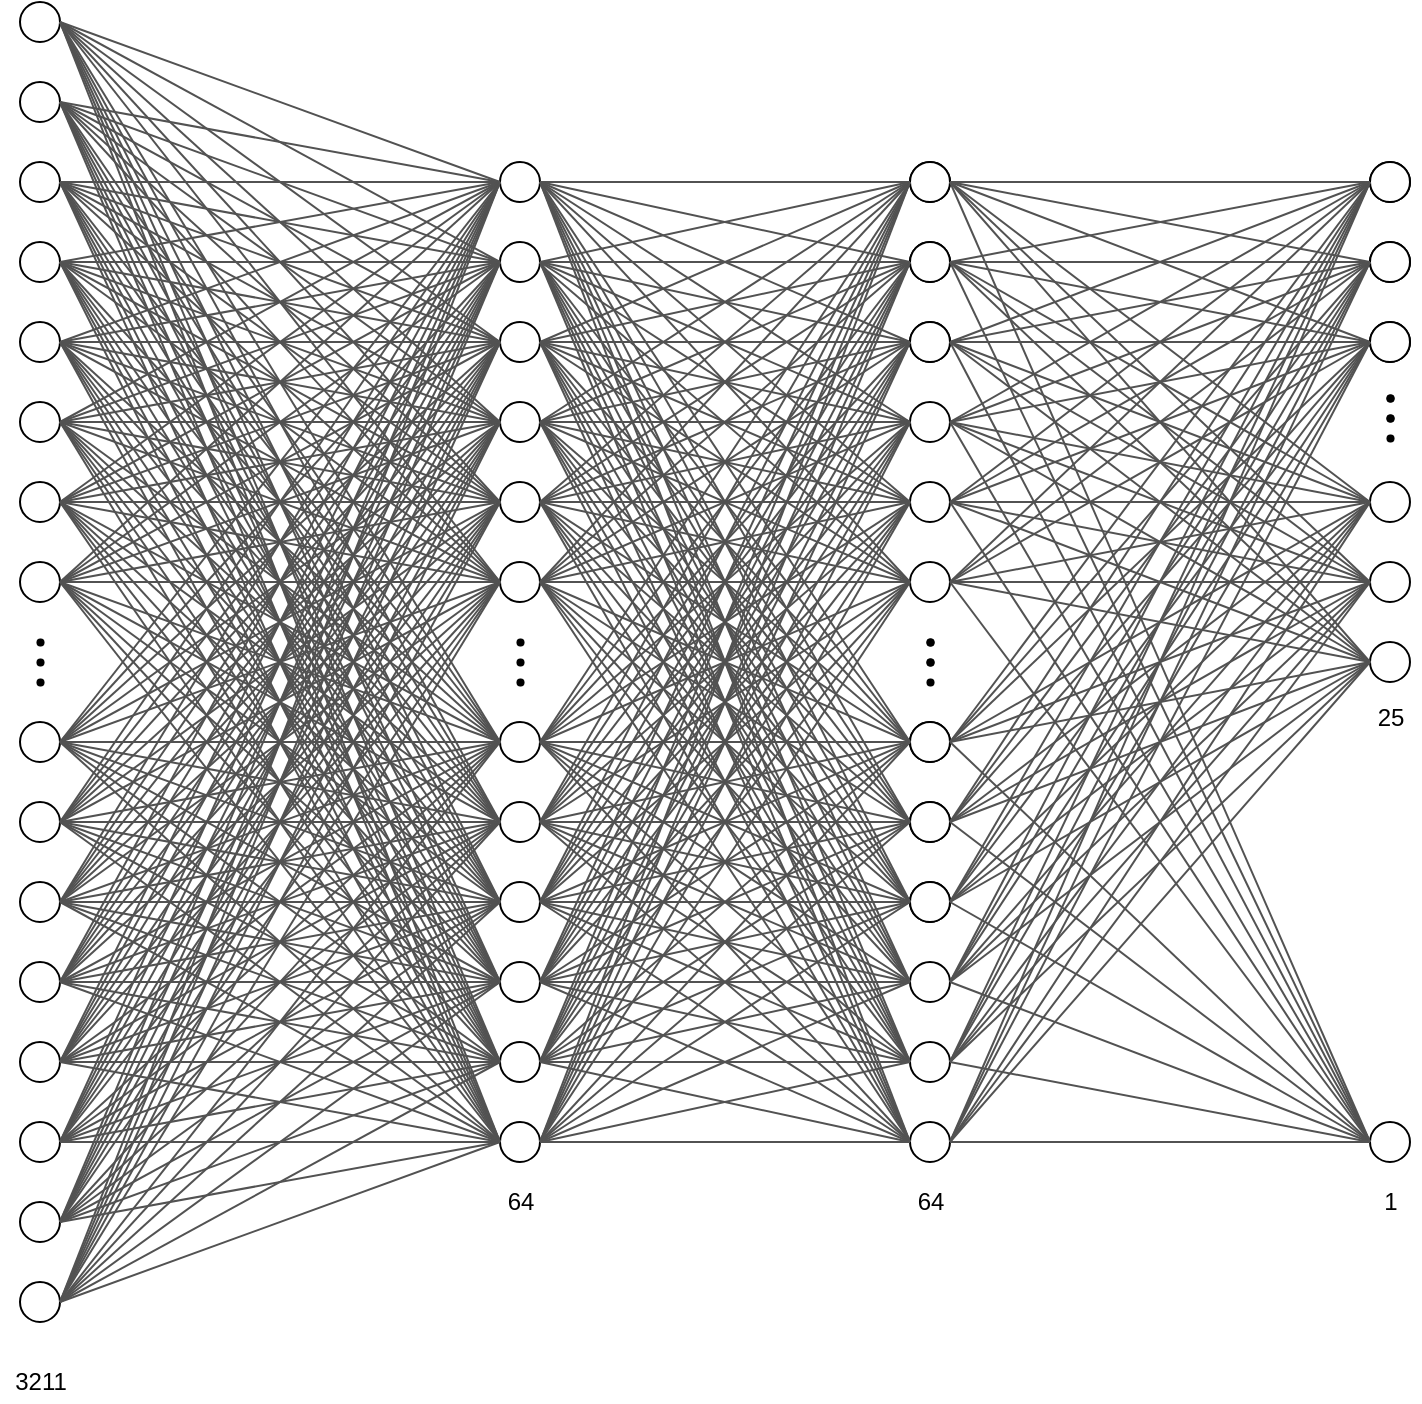 <mxfile version="19.0.1" type="github">
  <diagram id="sc7eF7NyWI0LZNZIMm0Y" name="Page-1">
    <mxGraphModel dx="1928" dy="1038" grid="1" gridSize="10" guides="1" tooltips="1" connect="1" arrows="0" fold="1" page="1" pageScale="1" pageWidth="850" pageHeight="1100" math="0" shadow="0">
      <root>
        <mxCell id="0" />
        <mxCell id="1" parent="0" />
        <mxCell id="GkxkM57QEwcgZs1372AV-10" value="" style="ellipse;whiteSpace=wrap;html=1;aspect=fixed;allowArrows=0;rounded=0;" vertex="1" parent="1">
          <mxGeometry x="50" y="10" width="20" height="20" as="geometry" />
        </mxCell>
        <mxCell id="GkxkM57QEwcgZs1372AV-16" value="" style="ellipse;whiteSpace=wrap;html=1;aspect=fixed;rounded=0;" vertex="1" parent="1">
          <mxGeometry x="50" y="50" width="20" height="20" as="geometry" />
        </mxCell>
        <mxCell id="GkxkM57QEwcgZs1372AV-31" value="" style="ellipse;whiteSpace=wrap;html=1;aspect=fixed;fillColor=#000000;strokeWidth=0;rounded=0;" vertex="1" parent="1">
          <mxGeometry x="58" y="328" width="4" height="4" as="geometry" />
        </mxCell>
        <mxCell id="GkxkM57QEwcgZs1372AV-32" value="" style="ellipse;whiteSpace=wrap;html=1;aspect=fixed;fillColor=#000000;strokeWidth=0;rounded=0;" vertex="1" parent="1">
          <mxGeometry x="58" y="338" width="4" height="4" as="geometry" />
        </mxCell>
        <mxCell id="GkxkM57QEwcgZs1372AV-33" value="" style="ellipse;whiteSpace=wrap;html=1;aspect=fixed;fillColor=#000000;strokeWidth=0;rounded=0;" vertex="1" parent="1">
          <mxGeometry x="58" y="348" width="4" height="4" as="geometry" />
        </mxCell>
        <mxCell id="GkxkM57QEwcgZs1372AV-35" value="" style="ellipse;whiteSpace=wrap;html=1;aspect=fixed;rounded=0;" vertex="1" parent="1">
          <mxGeometry x="290" y="90" width="20" height="20" as="geometry" />
        </mxCell>
        <mxCell id="GkxkM57QEwcgZs1372AV-36" value="" style="ellipse;whiteSpace=wrap;html=1;aspect=fixed;rounded=0;" vertex="1" parent="1">
          <mxGeometry x="290" y="130" width="20" height="20" as="geometry" />
        </mxCell>
        <mxCell id="GkxkM57QEwcgZs1372AV-37" value="" style="ellipse;whiteSpace=wrap;html=1;aspect=fixed;rounded=0;" vertex="1" parent="1">
          <mxGeometry x="290" y="170" width="20" height="20" as="geometry" />
        </mxCell>
        <mxCell id="GkxkM57QEwcgZs1372AV-38" value="" style="ellipse;whiteSpace=wrap;html=1;aspect=fixed;rounded=0;" vertex="1" parent="1">
          <mxGeometry x="290" y="210" width="20" height="20" as="geometry" />
        </mxCell>
        <mxCell id="GkxkM57QEwcgZs1372AV-39" value="" style="ellipse;whiteSpace=wrap;html=1;aspect=fixed;rounded=0;" vertex="1" parent="1">
          <mxGeometry x="290" y="250" width="20" height="20" as="geometry" />
        </mxCell>
        <mxCell id="GkxkM57QEwcgZs1372AV-40" value="" style="ellipse;whiteSpace=wrap;html=1;aspect=fixed;rounded=0;" vertex="1" parent="1">
          <mxGeometry x="290" y="290" width="20" height="20" as="geometry" />
        </mxCell>
        <mxCell id="GkxkM57QEwcgZs1372AV-41" value="" style="ellipse;whiteSpace=wrap;html=1;aspect=fixed;rounded=0;" vertex="1" parent="1">
          <mxGeometry x="290" y="370" width="20" height="20" as="geometry" />
        </mxCell>
        <mxCell id="GkxkM57QEwcgZs1372AV-42" value="" style="ellipse;whiteSpace=wrap;html=1;aspect=fixed;rounded=0;" vertex="1" parent="1">
          <mxGeometry x="290" y="410" width="20" height="20" as="geometry" />
        </mxCell>
        <mxCell id="GkxkM57QEwcgZs1372AV-43" value="" style="ellipse;whiteSpace=wrap;html=1;aspect=fixed;rounded=0;" vertex="1" parent="1">
          <mxGeometry x="290" y="450" width="20" height="20" as="geometry" />
        </mxCell>
        <mxCell id="GkxkM57QEwcgZs1372AV-44" value="" style="ellipse;whiteSpace=wrap;html=1;aspect=fixed;rounded=0;" vertex="1" parent="1">
          <mxGeometry x="290" y="490" width="20" height="20" as="geometry" />
        </mxCell>
        <mxCell id="GkxkM57QEwcgZs1372AV-45" value="" style="ellipse;whiteSpace=wrap;html=1;aspect=fixed;rounded=0;" vertex="1" parent="1">
          <mxGeometry x="290" y="530" width="20" height="20" as="geometry" />
        </mxCell>
        <mxCell id="GkxkM57QEwcgZs1372AV-46" value="" style="ellipse;whiteSpace=wrap;html=1;aspect=fixed;rounded=0;" vertex="1" parent="1">
          <mxGeometry x="290" y="570" width="20" height="20" as="geometry" />
        </mxCell>
        <mxCell id="GkxkM57QEwcgZs1372AV-47" value="" style="ellipse;whiteSpace=wrap;html=1;aspect=fixed;fillColor=#000000;strokeWidth=0;rounded=0;" vertex="1" parent="1">
          <mxGeometry x="298" y="328" width="4" height="4" as="geometry" />
        </mxCell>
        <mxCell id="GkxkM57QEwcgZs1372AV-48" value="" style="ellipse;whiteSpace=wrap;html=1;aspect=fixed;fillColor=#000000;strokeWidth=0;rounded=0;" vertex="1" parent="1">
          <mxGeometry x="298" y="338" width="4" height="4" as="geometry" />
        </mxCell>
        <mxCell id="GkxkM57QEwcgZs1372AV-49" value="" style="ellipse;whiteSpace=wrap;html=1;aspect=fixed;fillColor=#000000;strokeWidth=0;rounded=0;" vertex="1" parent="1">
          <mxGeometry x="298" y="348" width="4" height="4" as="geometry" />
        </mxCell>
        <mxCell id="GkxkM57QEwcgZs1372AV-68" value="" style="endArrow=none;html=1;entryX=1;entryY=0.5;entryDx=0;entryDy=0;exitX=0;exitY=0.5;exitDx=0;exitDy=0;strokeWidth=1;rounded=0;strokeColor=#525252;" edge="1" parent="1" source="GkxkM57QEwcgZs1372AV-35" target="GkxkM57QEwcgZs1372AV-10">
          <mxGeometry width="50" height="50" relative="1" as="geometry">
            <mxPoint x="240" y="400" as="sourcePoint" />
            <mxPoint x="290" y="350" as="targetPoint" />
          </mxGeometry>
        </mxCell>
        <mxCell id="GkxkM57QEwcgZs1372AV-70" value="" style="endArrow=none;html=1;entryX=1;entryY=0.5;entryDx=0;entryDy=0;exitX=0;exitY=0.5;exitDx=0;exitDy=0;strokeWidth=1;rounded=0;strokeColor=#525252;" edge="1" parent="1" source="GkxkM57QEwcgZs1372AV-36" target="GkxkM57QEwcgZs1372AV-10">
          <mxGeometry width="50" height="50" relative="1" as="geometry">
            <mxPoint x="230.0" y="122" as="sourcePoint" />
            <mxPoint x="90" y="42" as="targetPoint" />
          </mxGeometry>
        </mxCell>
        <mxCell id="GkxkM57QEwcgZs1372AV-74" value="" style="endArrow=none;html=1;entryX=1;entryY=0.5;entryDx=0;entryDy=0;exitX=0;exitY=0.5;exitDx=0;exitDy=0;strokeWidth=1;rounded=0;strokeColor=#525252;" edge="1" parent="1" source="GkxkM57QEwcgZs1372AV-37" target="GkxkM57QEwcgZs1372AV-10">
          <mxGeometry width="50" height="50" relative="1" as="geometry">
            <mxPoint x="220" y="152" as="sourcePoint" />
            <mxPoint x="80" y="32" as="targetPoint" />
          </mxGeometry>
        </mxCell>
        <mxCell id="GkxkM57QEwcgZs1372AV-75" value="" style="endArrow=none;html=1;entryX=1;entryY=0.5;entryDx=0;entryDy=0;exitX=0;exitY=0.5;exitDx=0;exitDy=0;strokeWidth=1;rounded=0;strokeColor=#525252;" edge="1" parent="1" source="GkxkM57QEwcgZs1372AV-38" target="GkxkM57QEwcgZs1372AV-10">
          <mxGeometry width="50" height="50" relative="1" as="geometry">
            <mxPoint x="230" y="162" as="sourcePoint" />
            <mxPoint x="90" y="42" as="targetPoint" />
          </mxGeometry>
        </mxCell>
        <mxCell id="GkxkM57QEwcgZs1372AV-76" value="" style="endArrow=none;html=1;entryX=1;entryY=0.5;entryDx=0;entryDy=0;exitX=0;exitY=0.5;exitDx=0;exitDy=0;strokeWidth=1;rounded=0;strokeColor=#525252;" edge="1" parent="1" source="GkxkM57QEwcgZs1372AV-39" target="GkxkM57QEwcgZs1372AV-10">
          <mxGeometry width="50" height="50" relative="1" as="geometry">
            <mxPoint x="240" y="172" as="sourcePoint" />
            <mxPoint x="100" y="52" as="targetPoint" />
          </mxGeometry>
        </mxCell>
        <mxCell id="GkxkM57QEwcgZs1372AV-77" value="" style="endArrow=none;html=1;exitX=0;exitY=0.5;exitDx=0;exitDy=0;strokeWidth=1;rounded=0;strokeColor=#525252;entryX=1;entryY=0.5;entryDx=0;entryDy=0;" edge="1" parent="1" source="GkxkM57QEwcgZs1372AV-40" target="GkxkM57QEwcgZs1372AV-10">
          <mxGeometry width="50" height="50" relative="1" as="geometry">
            <mxPoint x="250" y="182" as="sourcePoint" />
            <mxPoint x="90" y="20" as="targetPoint" />
          </mxGeometry>
        </mxCell>
        <mxCell id="GkxkM57QEwcgZs1372AV-78" value="" style="endArrow=none;html=1;entryX=1;entryY=0.5;entryDx=0;entryDy=0;exitX=0;exitY=0.5;exitDx=0;exitDy=0;strokeWidth=1;rounded=0;strokeColor=#525252;" edge="1" parent="1" source="GkxkM57QEwcgZs1372AV-41" target="GkxkM57QEwcgZs1372AV-10">
          <mxGeometry width="50" height="50" relative="1" as="geometry">
            <mxPoint x="260" y="192" as="sourcePoint" />
            <mxPoint x="120" y="72" as="targetPoint" />
          </mxGeometry>
        </mxCell>
        <mxCell id="GkxkM57QEwcgZs1372AV-79" value="" style="endArrow=none;html=1;entryX=1;entryY=0.5;entryDx=0;entryDy=0;exitX=0;exitY=0.5;exitDx=0;exitDy=0;strokeWidth=1;rounded=0;strokeColor=#525252;" edge="1" parent="1" source="GkxkM57QEwcgZs1372AV-42" target="GkxkM57QEwcgZs1372AV-10">
          <mxGeometry width="50" height="50" relative="1" as="geometry">
            <mxPoint x="270" y="202" as="sourcePoint" />
            <mxPoint x="130" y="82" as="targetPoint" />
          </mxGeometry>
        </mxCell>
        <mxCell id="GkxkM57QEwcgZs1372AV-80" value="" style="endArrow=none;html=1;entryX=1;entryY=0.5;entryDx=0;entryDy=0;exitX=0;exitY=0.5;exitDx=0;exitDy=0;strokeWidth=1;rounded=0;strokeColor=#525252;" edge="1" parent="1" source="GkxkM57QEwcgZs1372AV-43" target="GkxkM57QEwcgZs1372AV-10">
          <mxGeometry width="50" height="50" relative="1" as="geometry">
            <mxPoint x="280" y="212" as="sourcePoint" />
            <mxPoint x="140" y="92" as="targetPoint" />
          </mxGeometry>
        </mxCell>
        <mxCell id="GkxkM57QEwcgZs1372AV-81" value="" style="endArrow=none;html=1;entryX=1;entryY=0.5;entryDx=0;entryDy=0;exitX=0;exitY=0.5;exitDx=0;exitDy=0;strokeWidth=1;rounded=0;strokeColor=#525252;" edge="1" parent="1" source="GkxkM57QEwcgZs1372AV-44" target="GkxkM57QEwcgZs1372AV-10">
          <mxGeometry width="50" height="50" relative="1" as="geometry">
            <mxPoint x="290" y="222" as="sourcePoint" />
            <mxPoint x="150" y="102" as="targetPoint" />
          </mxGeometry>
        </mxCell>
        <mxCell id="GkxkM57QEwcgZs1372AV-82" value="" style="endArrow=none;html=1;entryX=1;entryY=0.5;entryDx=0;entryDy=0;exitX=0;exitY=0.5;exitDx=0;exitDy=0;strokeWidth=1;rounded=0;strokeColor=#525252;" edge="1" parent="1" source="GkxkM57QEwcgZs1372AV-45" target="GkxkM57QEwcgZs1372AV-10">
          <mxGeometry width="50" height="50" relative="1" as="geometry">
            <mxPoint x="300" y="232" as="sourcePoint" />
            <mxPoint x="160" y="112" as="targetPoint" />
          </mxGeometry>
        </mxCell>
        <mxCell id="GkxkM57QEwcgZs1372AV-83" value="" style="endArrow=none;html=1;entryX=1;entryY=0.5;entryDx=0;entryDy=0;exitX=0;exitY=0.5;exitDx=0;exitDy=0;strokeWidth=1;rounded=0;strokeColor=#525252;" edge="1" parent="1" source="GkxkM57QEwcgZs1372AV-46" target="GkxkM57QEwcgZs1372AV-10">
          <mxGeometry width="50" height="50" relative="1" as="geometry">
            <mxPoint x="310" y="242" as="sourcePoint" />
            <mxPoint x="170" y="122" as="targetPoint" />
          </mxGeometry>
        </mxCell>
        <mxCell id="GkxkM57QEwcgZs1372AV-84" value="" style="endArrow=none;html=1;entryX=1;entryY=0.5;entryDx=0;entryDy=0;strokeWidth=1;rounded=0;strokeColor=#525252;exitX=0;exitY=0.5;exitDx=0;exitDy=0;" edge="1" parent="1" source="GkxkM57QEwcgZs1372AV-36" target="GkxkM57QEwcgZs1372AV-16">
          <mxGeometry width="50" height="50" relative="1" as="geometry">
            <mxPoint x="190" y="150" as="sourcePoint" />
            <mxPoint x="70" y="64" as="targetPoint" />
          </mxGeometry>
        </mxCell>
        <mxCell id="GkxkM57QEwcgZs1372AV-85" value="" style="endArrow=none;html=1;entryX=1;entryY=0.5;entryDx=0;entryDy=0;strokeWidth=1;rounded=0;strokeColor=#525252;exitX=0;exitY=0.5;exitDx=0;exitDy=0;" edge="1" parent="1" source="GkxkM57QEwcgZs1372AV-37" target="GkxkM57QEwcgZs1372AV-16">
          <mxGeometry width="50" height="50" relative="1" as="geometry">
            <mxPoint x="210" y="180" as="sourcePoint" />
            <mxPoint x="70" y="64" as="targetPoint" />
          </mxGeometry>
        </mxCell>
        <mxCell id="GkxkM57QEwcgZs1372AV-86" value="" style="endArrow=none;html=1;entryX=1;entryY=0.5;entryDx=0;entryDy=0;exitX=0;exitY=0.5;exitDx=0;exitDy=0;strokeWidth=1;rounded=0;strokeColor=#525252;" edge="1" parent="1" source="GkxkM57QEwcgZs1372AV-38" target="GkxkM57QEwcgZs1372AV-16">
          <mxGeometry width="50" height="50" relative="1" as="geometry">
            <mxPoint x="210" y="224" as="sourcePoint" />
            <mxPoint x="70" y="64" as="targetPoint" />
          </mxGeometry>
        </mxCell>
        <mxCell id="GkxkM57QEwcgZs1372AV-87" value="" style="endArrow=none;html=1;entryX=1;entryY=0.5;entryDx=0;entryDy=0;exitX=0;exitY=0.5;exitDx=0;exitDy=0;strokeWidth=1;rounded=0;strokeColor=#525252;" edge="1" parent="1" source="GkxkM57QEwcgZs1372AV-39" target="GkxkM57QEwcgZs1372AV-16">
          <mxGeometry width="50" height="50" relative="1" as="geometry">
            <mxPoint x="210" y="264" as="sourcePoint" />
            <mxPoint x="70" y="64" as="targetPoint" />
          </mxGeometry>
        </mxCell>
        <mxCell id="GkxkM57QEwcgZs1372AV-88" value="" style="endArrow=none;html=1;entryX=1;entryY=0.5;entryDx=0;entryDy=0;strokeWidth=1;rounded=0;strokeColor=#525252;exitX=0;exitY=0.5;exitDx=0;exitDy=0;" edge="1" parent="1" source="GkxkM57QEwcgZs1372AV-40" target="GkxkM57QEwcgZs1372AV-16">
          <mxGeometry width="50" height="50" relative="1" as="geometry">
            <mxPoint x="210" y="304" as="sourcePoint" />
            <mxPoint x="70" y="64" as="targetPoint" />
          </mxGeometry>
        </mxCell>
        <mxCell id="GkxkM57QEwcgZs1372AV-90" value="" style="endArrow=none;html=1;entryX=1;entryY=0.5;entryDx=0;entryDy=0;exitX=0;exitY=0.5;exitDx=0;exitDy=0;strokeWidth=1;rounded=0;strokeColor=#525252;" edge="1" parent="1" source="GkxkM57QEwcgZs1372AV-41" target="GkxkM57QEwcgZs1372AV-16">
          <mxGeometry width="50" height="50" relative="1" as="geometry">
            <mxPoint x="210" y="444" as="sourcePoint" />
            <mxPoint x="70" y="64" as="targetPoint" />
          </mxGeometry>
        </mxCell>
        <mxCell id="GkxkM57QEwcgZs1372AV-91" value="" style="endArrow=none;html=1;entryX=1;entryY=0.5;entryDx=0;entryDy=0;exitX=0;exitY=0.5;exitDx=0;exitDy=0;strokeWidth=1;rounded=0;strokeColor=#525252;" edge="1" parent="1" source="GkxkM57QEwcgZs1372AV-42" target="GkxkM57QEwcgZs1372AV-16">
          <mxGeometry width="50" height="50" relative="1" as="geometry">
            <mxPoint x="210" y="484" as="sourcePoint" />
            <mxPoint x="70" y="64" as="targetPoint" />
          </mxGeometry>
        </mxCell>
        <mxCell id="GkxkM57QEwcgZs1372AV-92" value="" style="endArrow=none;html=1;entryX=1;entryY=0.5;entryDx=0;entryDy=0;exitX=0;exitY=0.5;exitDx=0;exitDy=0;strokeWidth=1;rounded=0;strokeColor=#525252;" edge="1" parent="1" source="GkxkM57QEwcgZs1372AV-43" target="GkxkM57QEwcgZs1372AV-16">
          <mxGeometry width="50" height="50" relative="1" as="geometry">
            <mxPoint x="210" y="524" as="sourcePoint" />
            <mxPoint x="70" y="64" as="targetPoint" />
          </mxGeometry>
        </mxCell>
        <mxCell id="GkxkM57QEwcgZs1372AV-93" value="" style="endArrow=none;html=1;entryX=1;entryY=0.5;entryDx=0;entryDy=0;exitX=0;exitY=0.5;exitDx=0;exitDy=0;strokeWidth=1;rounded=0;strokeColor=#525252;" edge="1" parent="1" source="GkxkM57QEwcgZs1372AV-44" target="GkxkM57QEwcgZs1372AV-16">
          <mxGeometry width="50" height="50" relative="1" as="geometry">
            <mxPoint x="210" y="564" as="sourcePoint" />
            <mxPoint x="70" y="64" as="targetPoint" />
          </mxGeometry>
        </mxCell>
        <mxCell id="GkxkM57QEwcgZs1372AV-94" value="" style="endArrow=none;html=1;entryX=1;entryY=0.5;entryDx=0;entryDy=0;exitX=0;exitY=0.5;exitDx=0;exitDy=0;strokeWidth=1;rounded=0;strokeColor=#525252;" edge="1" parent="1" source="GkxkM57QEwcgZs1372AV-45" target="GkxkM57QEwcgZs1372AV-16">
          <mxGeometry width="50" height="50" relative="1" as="geometry">
            <mxPoint x="210" y="604" as="sourcePoint" />
            <mxPoint x="70" y="64" as="targetPoint" />
          </mxGeometry>
        </mxCell>
        <mxCell id="GkxkM57QEwcgZs1372AV-96" value="" style="endArrow=none;html=1;entryX=1;entryY=0.5;entryDx=0;entryDy=0;exitX=0;exitY=0.5;exitDx=0;exitDy=0;strokeWidth=1;rounded=0;strokeColor=#525252;" edge="1" parent="1" source="GkxkM57QEwcgZs1372AV-46" target="GkxkM57QEwcgZs1372AV-16">
          <mxGeometry width="50" height="50" relative="1" as="geometry">
            <mxPoint x="340.0" y="532" as="sourcePoint" />
            <mxPoint x="80.0" y="32" as="targetPoint" />
          </mxGeometry>
        </mxCell>
        <mxCell id="GkxkM57QEwcgZs1372AV-123" value="" style="ellipse;whiteSpace=wrap;html=1;aspect=fixed;allowArrows=0;rounded=0;" vertex="1" parent="1">
          <mxGeometry x="50" y="90" width="20" height="20" as="geometry" />
        </mxCell>
        <mxCell id="GkxkM57QEwcgZs1372AV-124" value="" style="endArrow=none;html=1;entryX=1;entryY=0.5;entryDx=0;entryDy=0;exitX=0;exitY=0.5;exitDx=0;exitDy=0;strokeWidth=1;rounded=0;strokeColor=#525252;" edge="1" parent="1" target="GkxkM57QEwcgZs1372AV-123" source="GkxkM57QEwcgZs1372AV-37">
          <mxGeometry width="50" height="50" relative="1" as="geometry">
            <mxPoint x="330" y="102" as="sourcePoint" />
            <mxPoint x="290" y="430" as="targetPoint" />
          </mxGeometry>
        </mxCell>
        <mxCell id="GkxkM57QEwcgZs1372AV-125" value="" style="endArrow=none;html=1;entryX=1;entryY=0.5;entryDx=0;entryDy=0;exitX=0;exitY=0.5;exitDx=0;exitDy=0;strokeWidth=1;rounded=0;strokeColor=#525252;" edge="1" parent="1" target="GkxkM57QEwcgZs1372AV-123" source="GkxkM57QEwcgZs1372AV-38">
          <mxGeometry width="50" height="50" relative="1" as="geometry">
            <mxPoint x="330" y="142" as="sourcePoint" />
            <mxPoint x="90" y="122" as="targetPoint" />
          </mxGeometry>
        </mxCell>
        <mxCell id="GkxkM57QEwcgZs1372AV-126" value="" style="endArrow=none;html=1;entryX=1;entryY=0.5;entryDx=0;entryDy=0;exitX=0;exitY=0.5;exitDx=0;exitDy=0;strokeWidth=1;rounded=0;strokeColor=#525252;" edge="1" parent="1" target="GkxkM57QEwcgZs1372AV-123" source="GkxkM57QEwcgZs1372AV-39">
          <mxGeometry width="50" height="50" relative="1" as="geometry">
            <mxPoint x="330" y="182" as="sourcePoint" />
            <mxPoint x="80" y="112" as="targetPoint" />
          </mxGeometry>
        </mxCell>
        <mxCell id="GkxkM57QEwcgZs1372AV-127" value="" style="endArrow=none;html=1;entryX=1;entryY=0.5;entryDx=0;entryDy=0;exitX=0;exitY=0.5;exitDx=0;exitDy=0;strokeWidth=1;rounded=0;strokeColor=#525252;" edge="1" parent="1" target="GkxkM57QEwcgZs1372AV-123" source="GkxkM57QEwcgZs1372AV-40">
          <mxGeometry width="50" height="50" relative="1" as="geometry">
            <mxPoint x="330" y="222" as="sourcePoint" />
            <mxPoint x="90" y="122" as="targetPoint" />
          </mxGeometry>
        </mxCell>
        <mxCell id="GkxkM57QEwcgZs1372AV-128" value="" style="endArrow=none;html=1;entryX=1;entryY=0.5;entryDx=0;entryDy=0;exitX=0;exitY=0.5;exitDx=0;exitDy=0;strokeWidth=1;rounded=0;strokeColor=#525252;" edge="1" parent="1" target="GkxkM57QEwcgZs1372AV-123" source="GkxkM57QEwcgZs1372AV-41">
          <mxGeometry width="50" height="50" relative="1" as="geometry">
            <mxPoint x="330" y="262" as="sourcePoint" />
            <mxPoint x="100" y="132" as="targetPoint" />
          </mxGeometry>
        </mxCell>
        <mxCell id="GkxkM57QEwcgZs1372AV-129" value="" style="endArrow=none;html=1;exitX=0;exitY=0.5;exitDx=0;exitDy=0;strokeWidth=1;rounded=0;strokeColor=#525252;entryX=1;entryY=0.5;entryDx=0;entryDy=0;" edge="1" parent="1" target="GkxkM57QEwcgZs1372AV-123" source="GkxkM57QEwcgZs1372AV-42">
          <mxGeometry width="50" height="50" relative="1" as="geometry">
            <mxPoint x="330" y="302" as="sourcePoint" />
            <mxPoint x="90" y="100" as="targetPoint" />
          </mxGeometry>
        </mxCell>
        <mxCell id="GkxkM57QEwcgZs1372AV-130" value="" style="endArrow=none;html=1;entryX=1;entryY=0.5;entryDx=0;entryDy=0;exitX=0;exitY=0.5;exitDx=0;exitDy=0;strokeWidth=1;rounded=0;strokeColor=#525252;" edge="1" parent="1" target="GkxkM57QEwcgZs1372AV-123" source="GkxkM57QEwcgZs1372AV-44">
          <mxGeometry width="50" height="50" relative="1" as="geometry">
            <mxPoint x="330" y="402" as="sourcePoint" />
            <mxPoint x="120" y="152" as="targetPoint" />
          </mxGeometry>
        </mxCell>
        <mxCell id="GkxkM57QEwcgZs1372AV-131" value="" style="endArrow=none;html=1;entryX=1;entryY=0.5;entryDx=0;entryDy=0;exitX=0;exitY=0.5;exitDx=0;exitDy=0;strokeWidth=1;rounded=0;strokeColor=#525252;" edge="1" parent="1" target="GkxkM57QEwcgZs1372AV-123" source="GkxkM57QEwcgZs1372AV-45">
          <mxGeometry width="50" height="50" relative="1" as="geometry">
            <mxPoint x="330" y="442" as="sourcePoint" />
            <mxPoint x="130" y="162" as="targetPoint" />
          </mxGeometry>
        </mxCell>
        <mxCell id="GkxkM57QEwcgZs1372AV-132" value="" style="endArrow=none;html=1;entryX=1;entryY=0.5;entryDx=0;entryDy=0;exitX=0;exitY=0.5;exitDx=0;exitDy=0;strokeWidth=1;rounded=0;strokeColor=#525252;" edge="1" parent="1" target="GkxkM57QEwcgZs1372AV-123" source="GkxkM57QEwcgZs1372AV-46">
          <mxGeometry width="50" height="50" relative="1" as="geometry">
            <mxPoint x="330" y="482" as="sourcePoint" />
            <mxPoint x="140" y="172" as="targetPoint" />
          </mxGeometry>
        </mxCell>
        <mxCell id="GkxkM57QEwcgZs1372AV-133" value="" style="endArrow=none;html=1;entryX=1;entryY=0.5;entryDx=0;entryDy=0;exitX=0;exitY=0.5;exitDx=0;exitDy=0;strokeWidth=1;rounded=0;strokeColor=#525252;" edge="1" parent="1" target="GkxkM57QEwcgZs1372AV-123" source="GkxkM57QEwcgZs1372AV-36">
          <mxGeometry width="50" height="50" relative="1" as="geometry">
            <mxPoint x="330" y="522" as="sourcePoint" />
            <mxPoint x="150" y="182" as="targetPoint" />
          </mxGeometry>
        </mxCell>
        <mxCell id="GkxkM57QEwcgZs1372AV-134" value="" style="endArrow=none;html=1;entryX=1;entryY=0.5;entryDx=0;entryDy=0;exitX=0;exitY=0.5;exitDx=0;exitDy=0;strokeWidth=1;rounded=0;strokeColor=#525252;" edge="1" parent="1" target="GkxkM57QEwcgZs1372AV-123" source="GkxkM57QEwcgZs1372AV-35">
          <mxGeometry width="50" height="50" relative="1" as="geometry">
            <mxPoint x="330" y="562" as="sourcePoint" />
            <mxPoint x="160" y="192" as="targetPoint" />
          </mxGeometry>
        </mxCell>
        <mxCell id="GkxkM57QEwcgZs1372AV-135" value="" style="endArrow=none;html=1;entryX=1;entryY=0.5;entryDx=0;entryDy=0;exitX=0;exitY=0.5;exitDx=0;exitDy=0;strokeWidth=1;rounded=0;strokeColor=#525252;" edge="1" parent="1" target="GkxkM57QEwcgZs1372AV-123" source="GkxkM57QEwcgZs1372AV-43">
          <mxGeometry width="50" height="50" relative="1" as="geometry">
            <mxPoint x="330" y="602" as="sourcePoint" />
            <mxPoint x="170" y="202" as="targetPoint" />
          </mxGeometry>
        </mxCell>
        <mxCell id="GkxkM57QEwcgZs1372AV-175" value="" style="ellipse;whiteSpace=wrap;html=1;aspect=fixed;allowArrows=0;rounded=0;" vertex="1" parent="1">
          <mxGeometry x="50" y="130" width="20" height="20" as="geometry" />
        </mxCell>
        <mxCell id="GkxkM57QEwcgZs1372AV-176" value="" style="endArrow=none;html=1;entryX=1;entryY=0.5;entryDx=0;entryDy=0;exitX=0;exitY=0.5;exitDx=0;exitDy=0;strokeWidth=1;rounded=0;strokeColor=#525252;" edge="1" parent="1" target="GkxkM57QEwcgZs1372AV-175" source="GkxkM57QEwcgZs1372AV-37">
          <mxGeometry width="50" height="50" relative="1" as="geometry">
            <mxPoint x="330" y="262" as="sourcePoint" />
            <mxPoint x="290" y="470" as="targetPoint" />
          </mxGeometry>
        </mxCell>
        <mxCell id="GkxkM57QEwcgZs1372AV-177" value="" style="endArrow=none;html=1;entryX=1;entryY=0.5;entryDx=0;entryDy=0;exitX=0;exitY=0.5;exitDx=0;exitDy=0;strokeWidth=1;rounded=0;strokeColor=#525252;" edge="1" parent="1" target="GkxkM57QEwcgZs1372AV-175" source="GkxkM57QEwcgZs1372AV-38">
          <mxGeometry width="50" height="50" relative="1" as="geometry">
            <mxPoint x="330" y="302" as="sourcePoint" />
            <mxPoint x="90" y="162" as="targetPoint" />
          </mxGeometry>
        </mxCell>
        <mxCell id="GkxkM57QEwcgZs1372AV-178" value="" style="endArrow=none;html=1;entryX=1;entryY=0.5;entryDx=0;entryDy=0;exitX=0;exitY=0.5;exitDx=0;exitDy=0;strokeWidth=1;rounded=0;strokeColor=#525252;" edge="1" parent="1" target="GkxkM57QEwcgZs1372AV-175" source="GkxkM57QEwcgZs1372AV-39">
          <mxGeometry width="50" height="50" relative="1" as="geometry">
            <mxPoint x="330" y="342" as="sourcePoint" />
            <mxPoint x="80" y="152" as="targetPoint" />
          </mxGeometry>
        </mxCell>
        <mxCell id="GkxkM57QEwcgZs1372AV-179" value="" style="endArrow=none;html=1;entryX=1;entryY=0.5;entryDx=0;entryDy=0;exitX=0;exitY=0.5;exitDx=0;exitDy=0;strokeWidth=1;rounded=0;strokeColor=#525252;" edge="1" parent="1" target="GkxkM57QEwcgZs1372AV-175" source="GkxkM57QEwcgZs1372AV-40">
          <mxGeometry width="50" height="50" relative="1" as="geometry">
            <mxPoint x="330" y="382" as="sourcePoint" />
            <mxPoint x="90" y="162" as="targetPoint" />
          </mxGeometry>
        </mxCell>
        <mxCell id="GkxkM57QEwcgZs1372AV-180" value="" style="endArrow=none;html=1;entryX=1;entryY=0.5;entryDx=0;entryDy=0;exitX=0;exitY=0.5;exitDx=0;exitDy=0;strokeWidth=1;rounded=0;strokeColor=#525252;" edge="1" parent="1" target="GkxkM57QEwcgZs1372AV-175" source="GkxkM57QEwcgZs1372AV-41">
          <mxGeometry width="50" height="50" relative="1" as="geometry">
            <mxPoint x="330" y="462" as="sourcePoint" />
            <mxPoint x="100" y="172" as="targetPoint" />
          </mxGeometry>
        </mxCell>
        <mxCell id="GkxkM57QEwcgZs1372AV-181" value="" style="endArrow=none;html=1;exitX=0;exitY=0.5;exitDx=0;exitDy=0;strokeWidth=1;rounded=0;strokeColor=#525252;entryX=1;entryY=0.5;entryDx=0;entryDy=0;" edge="1" parent="1" target="GkxkM57QEwcgZs1372AV-175" source="GkxkM57QEwcgZs1372AV-42">
          <mxGeometry width="50" height="50" relative="1" as="geometry">
            <mxPoint x="330" y="502" as="sourcePoint" />
            <mxPoint x="90" y="140" as="targetPoint" />
          </mxGeometry>
        </mxCell>
        <mxCell id="GkxkM57QEwcgZs1372AV-182" value="" style="endArrow=none;html=1;entryX=1;entryY=0.5;entryDx=0;entryDy=0;exitX=0;exitY=0.5;exitDx=0;exitDy=0;strokeWidth=1;rounded=0;strokeColor=#525252;" edge="1" parent="1" target="GkxkM57QEwcgZs1372AV-175" source="GkxkM57QEwcgZs1372AV-44">
          <mxGeometry width="50" height="50" relative="1" as="geometry">
            <mxPoint x="330" y="582" as="sourcePoint" />
            <mxPoint x="120" y="192" as="targetPoint" />
          </mxGeometry>
        </mxCell>
        <mxCell id="GkxkM57QEwcgZs1372AV-183" value="" style="endArrow=none;html=1;entryX=1;entryY=0.5;entryDx=0;entryDy=0;exitX=0;exitY=0.5;exitDx=0;exitDy=0;strokeWidth=1;rounded=0;strokeColor=#525252;" edge="1" parent="1" target="GkxkM57QEwcgZs1372AV-175" source="GkxkM57QEwcgZs1372AV-45">
          <mxGeometry width="50" height="50" relative="1" as="geometry">
            <mxPoint x="330" y="622" as="sourcePoint" />
            <mxPoint x="130" y="202" as="targetPoint" />
          </mxGeometry>
        </mxCell>
        <mxCell id="GkxkM57QEwcgZs1372AV-184" value="" style="endArrow=none;html=1;entryX=1;entryY=0.5;entryDx=0;entryDy=0;exitX=0;exitY=0.5;exitDx=0;exitDy=0;strokeWidth=1;rounded=0;strokeColor=#525252;" edge="1" parent="1" target="GkxkM57QEwcgZs1372AV-175" source="GkxkM57QEwcgZs1372AV-46">
          <mxGeometry width="50" height="50" relative="1" as="geometry">
            <mxPoint x="330" y="662" as="sourcePoint" />
            <mxPoint x="140" y="212" as="targetPoint" />
          </mxGeometry>
        </mxCell>
        <mxCell id="GkxkM57QEwcgZs1372AV-185" value="" style="endArrow=none;html=1;entryX=1;entryY=0.5;entryDx=0;entryDy=0;exitX=0;exitY=0.5;exitDx=0;exitDy=0;strokeWidth=1;rounded=0;strokeColor=#525252;" edge="1" parent="1" target="GkxkM57QEwcgZs1372AV-175" source="GkxkM57QEwcgZs1372AV-36">
          <mxGeometry width="50" height="50" relative="1" as="geometry">
            <mxPoint x="330" y="222" as="sourcePoint" />
            <mxPoint x="150" y="222" as="targetPoint" />
          </mxGeometry>
        </mxCell>
        <mxCell id="GkxkM57QEwcgZs1372AV-186" value="" style="endArrow=none;html=1;entryX=1;entryY=0.5;entryDx=0;entryDy=0;exitX=0;exitY=0.5;exitDx=0;exitDy=0;strokeWidth=1;rounded=0;strokeColor=#525252;" edge="1" parent="1" target="GkxkM57QEwcgZs1372AV-175" source="GkxkM57QEwcgZs1372AV-35">
          <mxGeometry width="50" height="50" relative="1" as="geometry">
            <mxPoint x="330" y="182" as="sourcePoint" />
            <mxPoint x="160" y="232" as="targetPoint" />
          </mxGeometry>
        </mxCell>
        <mxCell id="GkxkM57QEwcgZs1372AV-187" value="" style="endArrow=none;html=1;entryX=1;entryY=0.5;entryDx=0;entryDy=0;exitX=0;exitY=0.5;exitDx=0;exitDy=0;strokeWidth=1;rounded=0;strokeColor=#525252;" edge="1" parent="1" target="GkxkM57QEwcgZs1372AV-175" source="GkxkM57QEwcgZs1372AV-43">
          <mxGeometry width="50" height="50" relative="1" as="geometry">
            <mxPoint x="330" y="542" as="sourcePoint" />
            <mxPoint x="170" y="242" as="targetPoint" />
          </mxGeometry>
        </mxCell>
        <mxCell id="GkxkM57QEwcgZs1372AV-214" value="" style="ellipse;whiteSpace=wrap;html=1;aspect=fixed;allowArrows=0;rounded=0;" vertex="1" parent="1">
          <mxGeometry x="50" y="170" width="20" height="20" as="geometry" />
        </mxCell>
        <mxCell id="GkxkM57QEwcgZs1372AV-215" value="" style="endArrow=none;html=1;entryX=1;entryY=0.5;entryDx=0;entryDy=0;exitX=0;exitY=0.5;exitDx=0;exitDy=0;strokeWidth=1;rounded=0;strokeColor=#525252;" edge="1" parent="1" target="GkxkM57QEwcgZs1372AV-214" source="GkxkM57QEwcgZs1372AV-38">
          <mxGeometry width="50" height="50" relative="1" as="geometry">
            <mxPoint x="330" y="300" as="sourcePoint" />
            <mxPoint x="290" y="508" as="targetPoint" />
          </mxGeometry>
        </mxCell>
        <mxCell id="GkxkM57QEwcgZs1372AV-216" value="" style="endArrow=none;html=1;entryX=1;entryY=0.5;entryDx=0;entryDy=0;exitX=0;exitY=0.5;exitDx=0;exitDy=0;strokeWidth=1;rounded=0;strokeColor=#525252;" edge="1" parent="1" target="GkxkM57QEwcgZs1372AV-214" source="GkxkM57QEwcgZs1372AV-39">
          <mxGeometry width="50" height="50" relative="1" as="geometry">
            <mxPoint x="330" y="340" as="sourcePoint" />
            <mxPoint x="90" y="200" as="targetPoint" />
          </mxGeometry>
        </mxCell>
        <mxCell id="GkxkM57QEwcgZs1372AV-217" value="" style="endArrow=none;html=1;entryX=1;entryY=0.5;entryDx=0;entryDy=0;exitX=0;exitY=0.5;exitDx=0;exitDy=0;strokeWidth=1;rounded=0;strokeColor=#525252;" edge="1" parent="1" target="GkxkM57QEwcgZs1372AV-214" source="GkxkM57QEwcgZs1372AV-40">
          <mxGeometry width="50" height="50" relative="1" as="geometry">
            <mxPoint x="330" y="380" as="sourcePoint" />
            <mxPoint x="80" y="190" as="targetPoint" />
          </mxGeometry>
        </mxCell>
        <mxCell id="GkxkM57QEwcgZs1372AV-218" value="" style="endArrow=none;html=1;entryX=1;entryY=0.5;entryDx=0;entryDy=0;exitX=0;exitY=0.5;exitDx=0;exitDy=0;strokeWidth=1;rounded=0;strokeColor=#525252;" edge="1" parent="1" target="GkxkM57QEwcgZs1372AV-214" source="GkxkM57QEwcgZs1372AV-41">
          <mxGeometry width="50" height="50" relative="1" as="geometry">
            <mxPoint x="330" y="420" as="sourcePoint" />
            <mxPoint x="90" y="200" as="targetPoint" />
          </mxGeometry>
        </mxCell>
        <mxCell id="GkxkM57QEwcgZs1372AV-219" value="" style="endArrow=none;html=1;entryX=1;entryY=0.5;entryDx=0;entryDy=0;exitX=0;exitY=0.5;exitDx=0;exitDy=0;strokeWidth=1;rounded=0;strokeColor=#525252;" edge="1" parent="1" target="GkxkM57QEwcgZs1372AV-214" source="GkxkM57QEwcgZs1372AV-42">
          <mxGeometry width="50" height="50" relative="1" as="geometry">
            <mxPoint x="330" y="500" as="sourcePoint" />
            <mxPoint x="100" y="210" as="targetPoint" />
          </mxGeometry>
        </mxCell>
        <mxCell id="GkxkM57QEwcgZs1372AV-220" value="" style="endArrow=none;html=1;exitX=0;exitY=0.5;exitDx=0;exitDy=0;strokeWidth=1;rounded=0;strokeColor=#525252;entryX=1;entryY=0.5;entryDx=0;entryDy=0;" edge="1" parent="1" target="GkxkM57QEwcgZs1372AV-214" source="GkxkM57QEwcgZs1372AV-43">
          <mxGeometry width="50" height="50" relative="1" as="geometry">
            <mxPoint x="330" y="540" as="sourcePoint" />
            <mxPoint x="90" y="178" as="targetPoint" />
          </mxGeometry>
        </mxCell>
        <mxCell id="GkxkM57QEwcgZs1372AV-221" value="" style="endArrow=none;html=1;entryX=1;entryY=0.5;entryDx=0;entryDy=0;exitX=0;exitY=0.5;exitDx=0;exitDy=0;strokeWidth=1;rounded=0;strokeColor=#525252;" edge="1" parent="1" target="GkxkM57QEwcgZs1372AV-214" source="GkxkM57QEwcgZs1372AV-45">
          <mxGeometry width="50" height="50" relative="1" as="geometry">
            <mxPoint x="330" y="620" as="sourcePoint" />
            <mxPoint x="120" y="230" as="targetPoint" />
          </mxGeometry>
        </mxCell>
        <mxCell id="GkxkM57QEwcgZs1372AV-222" value="" style="endArrow=none;html=1;entryX=1;entryY=0.5;entryDx=0;entryDy=0;exitX=0;exitY=0.5;exitDx=0;exitDy=0;strokeWidth=1;rounded=0;strokeColor=#525252;" edge="1" parent="1" target="GkxkM57QEwcgZs1372AV-214" source="GkxkM57QEwcgZs1372AV-46">
          <mxGeometry width="50" height="50" relative="1" as="geometry">
            <mxPoint x="330" y="660" as="sourcePoint" />
            <mxPoint x="130" y="240" as="targetPoint" />
          </mxGeometry>
        </mxCell>
        <mxCell id="GkxkM57QEwcgZs1372AV-223" value="" style="endArrow=none;html=1;entryX=1;entryY=0.5;entryDx=0;entryDy=0;exitX=0;exitY=0.5;exitDx=0;exitDy=0;strokeWidth=1;rounded=0;strokeColor=#525252;" edge="1" parent="1" target="GkxkM57QEwcgZs1372AV-214" source="GkxkM57QEwcgZs1372AV-35">
          <mxGeometry width="50" height="50" relative="1" as="geometry">
            <mxPoint x="330" y="700" as="sourcePoint" />
            <mxPoint x="140" y="250" as="targetPoint" />
          </mxGeometry>
        </mxCell>
        <mxCell id="GkxkM57QEwcgZs1372AV-224" value="" style="endArrow=none;html=1;entryX=1;entryY=0.5;entryDx=0;entryDy=0;exitX=0;exitY=0.5;exitDx=0;exitDy=0;strokeWidth=1;rounded=0;strokeColor=#525252;" edge="1" parent="1" target="GkxkM57QEwcgZs1372AV-214" source="GkxkM57QEwcgZs1372AV-37">
          <mxGeometry width="50" height="50" relative="1" as="geometry">
            <mxPoint x="330" y="260" as="sourcePoint" />
            <mxPoint x="150" y="260" as="targetPoint" />
          </mxGeometry>
        </mxCell>
        <mxCell id="GkxkM57QEwcgZs1372AV-225" value="" style="endArrow=none;html=1;entryX=1;entryY=0.5;entryDx=0;entryDy=0;strokeWidth=1;rounded=0;strokeColor=#525252;exitX=0;exitY=0.5;exitDx=0;exitDy=0;" edge="1" parent="1" target="GkxkM57QEwcgZs1372AV-214" source="GkxkM57QEwcgZs1372AV-36">
          <mxGeometry width="50" height="50" relative="1" as="geometry">
            <mxPoint x="320" y="220" as="sourcePoint" />
            <mxPoint x="160" y="270" as="targetPoint" />
          </mxGeometry>
        </mxCell>
        <mxCell id="GkxkM57QEwcgZs1372AV-226" value="" style="endArrow=none;html=1;entryX=1;entryY=0.5;entryDx=0;entryDy=0;exitX=0;exitY=0.5;exitDx=0;exitDy=0;strokeWidth=1;rounded=0;strokeColor=#525252;" edge="1" parent="1" target="GkxkM57QEwcgZs1372AV-214" source="GkxkM57QEwcgZs1372AV-44">
          <mxGeometry width="50" height="50" relative="1" as="geometry">
            <mxPoint x="330" y="580" as="sourcePoint" />
            <mxPoint x="170" y="280" as="targetPoint" />
          </mxGeometry>
        </mxCell>
        <mxCell id="GkxkM57QEwcgZs1372AV-227" value="" style="endArrow=none;html=1;entryX=1;entryY=0.5;entryDx=0;entryDy=0;exitX=0;exitY=0.5;exitDx=0;exitDy=0;strokeWidth=1;rounded=0;strokeColor=#525252;" edge="1" parent="1" source="GkxkM57QEwcgZs1372AV-35" target="GkxkM57QEwcgZs1372AV-16">
          <mxGeometry width="50" height="50" relative="1" as="geometry">
            <mxPoint x="760" y="177.0" as="sourcePoint" />
            <mxPoint x="500" y="137.0" as="targetPoint" />
          </mxGeometry>
        </mxCell>
        <mxCell id="GkxkM57QEwcgZs1372AV-241" value="" style="ellipse;whiteSpace=wrap;html=1;aspect=fixed;allowArrows=0;rounded=0;" vertex="1" parent="1">
          <mxGeometry x="50" y="210" width="20" height="20" as="geometry" />
        </mxCell>
        <mxCell id="GkxkM57QEwcgZs1372AV-242" value="" style="endArrow=none;html=1;entryX=1;entryY=0.5;entryDx=0;entryDy=0;exitX=0;exitY=0.5;exitDx=0;exitDy=0;strokeWidth=1;rounded=0;strokeColor=#525252;" edge="1" parent="1" target="GkxkM57QEwcgZs1372AV-241" source="GkxkM57QEwcgZs1372AV-37">
          <mxGeometry width="50" height="50" relative="1" as="geometry">
            <mxPoint x="330" y="340.0" as="sourcePoint" />
            <mxPoint x="290" y="548" as="targetPoint" />
          </mxGeometry>
        </mxCell>
        <mxCell id="GkxkM57QEwcgZs1372AV-243" value="" style="endArrow=none;html=1;entryX=1;entryY=0.5;entryDx=0;entryDy=0;exitX=0;exitY=0.5;exitDx=0;exitDy=0;strokeWidth=1;rounded=0;strokeColor=#525252;" edge="1" parent="1" target="GkxkM57QEwcgZs1372AV-241" source="GkxkM57QEwcgZs1372AV-38">
          <mxGeometry width="50" height="50" relative="1" as="geometry">
            <mxPoint x="330" y="380.0" as="sourcePoint" />
            <mxPoint x="90" y="240" as="targetPoint" />
          </mxGeometry>
        </mxCell>
        <mxCell id="GkxkM57QEwcgZs1372AV-244" value="" style="endArrow=none;html=1;entryX=1;entryY=0.5;entryDx=0;entryDy=0;exitX=0;exitY=0.5;exitDx=0;exitDy=0;strokeWidth=1;rounded=0;strokeColor=#525252;" edge="1" parent="1" target="GkxkM57QEwcgZs1372AV-241" source="GkxkM57QEwcgZs1372AV-39">
          <mxGeometry width="50" height="50" relative="1" as="geometry">
            <mxPoint x="330" y="420" as="sourcePoint" />
            <mxPoint x="80" y="230" as="targetPoint" />
          </mxGeometry>
        </mxCell>
        <mxCell id="GkxkM57QEwcgZs1372AV-245" value="" style="endArrow=none;html=1;entryX=1;entryY=0.5;entryDx=0;entryDy=0;exitX=0;exitY=0.5;exitDx=0;exitDy=0;strokeWidth=1;rounded=0;strokeColor=#525252;" edge="1" parent="1" target="GkxkM57QEwcgZs1372AV-241" source="GkxkM57QEwcgZs1372AV-40">
          <mxGeometry width="50" height="50" relative="1" as="geometry">
            <mxPoint x="330" y="460" as="sourcePoint" />
            <mxPoint x="90" y="240" as="targetPoint" />
          </mxGeometry>
        </mxCell>
        <mxCell id="GkxkM57QEwcgZs1372AV-246" value="" style="endArrow=none;html=1;entryX=1;entryY=0.5;entryDx=0;entryDy=0;exitX=0;exitY=0.5;exitDx=0;exitDy=0;strokeWidth=1;rounded=0;strokeColor=#525252;" edge="1" parent="1" target="GkxkM57QEwcgZs1372AV-241" source="GkxkM57QEwcgZs1372AV-41">
          <mxGeometry width="50" height="50" relative="1" as="geometry">
            <mxPoint x="330" y="540" as="sourcePoint" />
            <mxPoint x="100" y="250" as="targetPoint" />
          </mxGeometry>
        </mxCell>
        <mxCell id="GkxkM57QEwcgZs1372AV-247" value="" style="endArrow=none;html=1;exitX=0;exitY=0.5;exitDx=0;exitDy=0;strokeWidth=1;rounded=0;strokeColor=#525252;entryX=1;entryY=0.5;entryDx=0;entryDy=0;" edge="1" parent="1" target="GkxkM57QEwcgZs1372AV-241" source="GkxkM57QEwcgZs1372AV-42">
          <mxGeometry width="50" height="50" relative="1" as="geometry">
            <mxPoint x="330" y="580" as="sourcePoint" />
            <mxPoint x="90" y="218" as="targetPoint" />
          </mxGeometry>
        </mxCell>
        <mxCell id="GkxkM57QEwcgZs1372AV-248" value="" style="endArrow=none;html=1;entryX=1;entryY=0.5;entryDx=0;entryDy=0;exitX=0;exitY=0.5;exitDx=0;exitDy=0;strokeWidth=1;rounded=0;strokeColor=#525252;" edge="1" parent="1" target="GkxkM57QEwcgZs1372AV-241" source="GkxkM57QEwcgZs1372AV-44">
          <mxGeometry width="50" height="50" relative="1" as="geometry">
            <mxPoint x="330" y="660" as="sourcePoint" />
            <mxPoint x="120" y="270" as="targetPoint" />
          </mxGeometry>
        </mxCell>
        <mxCell id="GkxkM57QEwcgZs1372AV-249" value="" style="endArrow=none;html=1;entryX=1;entryY=0.5;entryDx=0;entryDy=0;exitX=0;exitY=0.5;exitDx=0;exitDy=0;strokeWidth=1;rounded=0;strokeColor=#525252;" edge="1" parent="1" target="GkxkM57QEwcgZs1372AV-241" source="GkxkM57QEwcgZs1372AV-45">
          <mxGeometry width="50" height="50" relative="1" as="geometry">
            <mxPoint x="330" y="700" as="sourcePoint" />
            <mxPoint x="130" y="280" as="targetPoint" />
          </mxGeometry>
        </mxCell>
        <mxCell id="GkxkM57QEwcgZs1372AV-250" value="" style="endArrow=none;html=1;entryX=1;entryY=0.5;entryDx=0;entryDy=0;exitX=0;exitY=0.5;exitDx=0;exitDy=0;strokeWidth=1;rounded=0;strokeColor=#525252;" edge="1" parent="1" target="GkxkM57QEwcgZs1372AV-241" source="GkxkM57QEwcgZs1372AV-46">
          <mxGeometry width="50" height="50" relative="1" as="geometry">
            <mxPoint x="330" y="740" as="sourcePoint" />
            <mxPoint x="140" y="290" as="targetPoint" />
          </mxGeometry>
        </mxCell>
        <mxCell id="GkxkM57QEwcgZs1372AV-251" value="" style="endArrow=none;html=1;entryX=1;entryY=0.5;entryDx=0;entryDy=0;exitX=0;exitY=0.5;exitDx=0;exitDy=0;strokeWidth=1;rounded=0;strokeColor=#525252;" edge="1" parent="1" target="GkxkM57QEwcgZs1372AV-241" source="GkxkM57QEwcgZs1372AV-36">
          <mxGeometry width="50" height="50" relative="1" as="geometry">
            <mxPoint x="330" y="300.0" as="sourcePoint" />
            <mxPoint x="150" y="300" as="targetPoint" />
          </mxGeometry>
        </mxCell>
        <mxCell id="GkxkM57QEwcgZs1372AV-252" value="" style="endArrow=none;html=1;entryX=1;entryY=0.5;entryDx=0;entryDy=0;exitX=0;exitY=0.5;exitDx=0;exitDy=0;strokeWidth=1;rounded=0;strokeColor=#525252;" edge="1" parent="1" target="GkxkM57QEwcgZs1372AV-241" source="GkxkM57QEwcgZs1372AV-35">
          <mxGeometry width="50" height="50" relative="1" as="geometry">
            <mxPoint x="330" y="260.0" as="sourcePoint" />
            <mxPoint x="160" y="310" as="targetPoint" />
          </mxGeometry>
        </mxCell>
        <mxCell id="GkxkM57QEwcgZs1372AV-253" value="" style="endArrow=none;html=1;entryX=1;entryY=0.5;entryDx=0;entryDy=0;exitX=0;exitY=0.5;exitDx=0;exitDy=0;strokeWidth=1;rounded=0;strokeColor=#525252;" edge="1" parent="1" target="GkxkM57QEwcgZs1372AV-241" source="GkxkM57QEwcgZs1372AV-43">
          <mxGeometry width="50" height="50" relative="1" as="geometry">
            <mxPoint x="330" y="620" as="sourcePoint" />
            <mxPoint x="170" y="320" as="targetPoint" />
          </mxGeometry>
        </mxCell>
        <mxCell id="GkxkM57QEwcgZs1372AV-267" value="" style="ellipse;whiteSpace=wrap;html=1;aspect=fixed;allowArrows=0;rounded=0;" vertex="1" parent="1">
          <mxGeometry x="50" y="250" width="20" height="20" as="geometry" />
        </mxCell>
        <mxCell id="GkxkM57QEwcgZs1372AV-268" value="" style="endArrow=none;html=1;entryX=1;entryY=0.5;entryDx=0;entryDy=0;exitX=0;exitY=0.5;exitDx=0;exitDy=0;strokeWidth=1;rounded=0;strokeColor=#525252;" edge="1" parent="1" target="GkxkM57QEwcgZs1372AV-267" source="GkxkM57QEwcgZs1372AV-37">
          <mxGeometry width="50" height="50" relative="1" as="geometry">
            <mxPoint x="330" y="382" as="sourcePoint" />
            <mxPoint x="290" y="590" as="targetPoint" />
          </mxGeometry>
        </mxCell>
        <mxCell id="GkxkM57QEwcgZs1372AV-269" value="" style="endArrow=none;html=1;entryX=1;entryY=0.5;entryDx=0;entryDy=0;exitX=0;exitY=0.5;exitDx=0;exitDy=0;strokeWidth=1;rounded=0;strokeColor=#525252;" edge="1" parent="1" target="GkxkM57QEwcgZs1372AV-267" source="GkxkM57QEwcgZs1372AV-38">
          <mxGeometry width="50" height="50" relative="1" as="geometry">
            <mxPoint x="330" y="422" as="sourcePoint" />
            <mxPoint x="90" y="282" as="targetPoint" />
          </mxGeometry>
        </mxCell>
        <mxCell id="GkxkM57QEwcgZs1372AV-270" value="" style="endArrow=none;html=1;entryX=1;entryY=0.5;entryDx=0;entryDy=0;exitX=0;exitY=0.5;exitDx=0;exitDy=0;strokeWidth=1;rounded=0;strokeColor=#525252;" edge="1" parent="1" target="GkxkM57QEwcgZs1372AV-267" source="GkxkM57QEwcgZs1372AV-39">
          <mxGeometry width="50" height="50" relative="1" as="geometry">
            <mxPoint x="330" y="462" as="sourcePoint" />
            <mxPoint x="80" y="272" as="targetPoint" />
          </mxGeometry>
        </mxCell>
        <mxCell id="GkxkM57QEwcgZs1372AV-271" value="" style="endArrow=none;html=1;entryX=1;entryY=0.5;entryDx=0;entryDy=0;exitX=0;exitY=0.5;exitDx=0;exitDy=0;strokeWidth=1;rounded=0;strokeColor=#525252;" edge="1" parent="1" target="GkxkM57QEwcgZs1372AV-267" source="GkxkM57QEwcgZs1372AV-40">
          <mxGeometry width="50" height="50" relative="1" as="geometry">
            <mxPoint x="330" y="502" as="sourcePoint" />
            <mxPoint x="90" y="282" as="targetPoint" />
          </mxGeometry>
        </mxCell>
        <mxCell id="GkxkM57QEwcgZs1372AV-272" value="" style="endArrow=none;html=1;entryX=1;entryY=0.5;entryDx=0;entryDy=0;exitX=0;exitY=0.5;exitDx=0;exitDy=0;strokeWidth=1;rounded=0;strokeColor=#525252;" edge="1" parent="1" target="GkxkM57QEwcgZs1372AV-267" source="GkxkM57QEwcgZs1372AV-41">
          <mxGeometry width="50" height="50" relative="1" as="geometry">
            <mxPoint x="330" y="582" as="sourcePoint" />
            <mxPoint x="100" y="292" as="targetPoint" />
          </mxGeometry>
        </mxCell>
        <mxCell id="GkxkM57QEwcgZs1372AV-273" value="" style="endArrow=none;html=1;exitX=0;exitY=0.5;exitDx=0;exitDy=0;strokeWidth=1;rounded=0;strokeColor=#525252;entryX=1;entryY=0.5;entryDx=0;entryDy=0;" edge="1" parent="1" target="GkxkM57QEwcgZs1372AV-267" source="GkxkM57QEwcgZs1372AV-42">
          <mxGeometry width="50" height="50" relative="1" as="geometry">
            <mxPoint x="330" y="622" as="sourcePoint" />
            <mxPoint x="90" y="260" as="targetPoint" />
          </mxGeometry>
        </mxCell>
        <mxCell id="GkxkM57QEwcgZs1372AV-274" value="" style="endArrow=none;html=1;entryX=1;entryY=0.5;entryDx=0;entryDy=0;exitX=0;exitY=0.5;exitDx=0;exitDy=0;strokeWidth=1;rounded=0;strokeColor=#525252;" edge="1" parent="1" target="GkxkM57QEwcgZs1372AV-267" source="GkxkM57QEwcgZs1372AV-44">
          <mxGeometry width="50" height="50" relative="1" as="geometry">
            <mxPoint x="330" y="702" as="sourcePoint" />
            <mxPoint x="120" y="312" as="targetPoint" />
          </mxGeometry>
        </mxCell>
        <mxCell id="GkxkM57QEwcgZs1372AV-275" value="" style="endArrow=none;html=1;entryX=1;entryY=0.5;entryDx=0;entryDy=0;exitX=0;exitY=0.5;exitDx=0;exitDy=0;strokeWidth=1;rounded=0;strokeColor=#525252;" edge="1" parent="1" target="GkxkM57QEwcgZs1372AV-267" source="GkxkM57QEwcgZs1372AV-45">
          <mxGeometry width="50" height="50" relative="1" as="geometry">
            <mxPoint x="330" y="742" as="sourcePoint" />
            <mxPoint x="130" y="322" as="targetPoint" />
          </mxGeometry>
        </mxCell>
        <mxCell id="GkxkM57QEwcgZs1372AV-276" value="" style="endArrow=none;html=1;entryX=1;entryY=0.5;entryDx=0;entryDy=0;exitX=0;exitY=0.5;exitDx=0;exitDy=0;strokeWidth=1;rounded=0;strokeColor=#525252;" edge="1" parent="1" target="GkxkM57QEwcgZs1372AV-267" source="GkxkM57QEwcgZs1372AV-46">
          <mxGeometry width="50" height="50" relative="1" as="geometry">
            <mxPoint x="330" y="782" as="sourcePoint" />
            <mxPoint x="140" y="332" as="targetPoint" />
          </mxGeometry>
        </mxCell>
        <mxCell id="GkxkM57QEwcgZs1372AV-277" value="" style="endArrow=none;html=1;entryX=1;entryY=0.5;entryDx=0;entryDy=0;exitX=0;exitY=0.5;exitDx=0;exitDy=0;strokeWidth=1;rounded=0;strokeColor=#525252;" edge="1" parent="1" target="GkxkM57QEwcgZs1372AV-267" source="GkxkM57QEwcgZs1372AV-36">
          <mxGeometry width="50" height="50" relative="1" as="geometry">
            <mxPoint x="330" y="342" as="sourcePoint" />
            <mxPoint x="150" y="342" as="targetPoint" />
          </mxGeometry>
        </mxCell>
        <mxCell id="GkxkM57QEwcgZs1372AV-278" value="" style="endArrow=none;html=1;entryX=1;entryY=0.5;entryDx=0;entryDy=0;exitX=0;exitY=0.5;exitDx=0;exitDy=0;strokeWidth=1;rounded=0;strokeColor=#525252;" edge="1" parent="1" target="GkxkM57QEwcgZs1372AV-267" source="GkxkM57QEwcgZs1372AV-35">
          <mxGeometry width="50" height="50" relative="1" as="geometry">
            <mxPoint x="330" y="302" as="sourcePoint" />
            <mxPoint x="160" y="352" as="targetPoint" />
          </mxGeometry>
        </mxCell>
        <mxCell id="GkxkM57QEwcgZs1372AV-279" value="" style="endArrow=none;html=1;entryX=1;entryY=0.5;entryDx=0;entryDy=0;exitX=0;exitY=0.5;exitDx=0;exitDy=0;strokeWidth=1;rounded=0;strokeColor=#525252;" edge="1" parent="1" target="GkxkM57QEwcgZs1372AV-267" source="GkxkM57QEwcgZs1372AV-43">
          <mxGeometry width="50" height="50" relative="1" as="geometry">
            <mxPoint x="330" y="662" as="sourcePoint" />
            <mxPoint x="170" y="362" as="targetPoint" />
          </mxGeometry>
        </mxCell>
        <mxCell id="GkxkM57QEwcgZs1372AV-280" value="" style="ellipse;whiteSpace=wrap;html=1;aspect=fixed;allowArrows=0;rounded=0;" vertex="1" parent="1">
          <mxGeometry x="50" y="290" width="20" height="20" as="geometry" />
        </mxCell>
        <mxCell id="GkxkM57QEwcgZs1372AV-281" value="" style="endArrow=none;html=1;entryX=1;entryY=0.5;entryDx=0;entryDy=0;exitX=0;exitY=0.5;exitDx=0;exitDy=0;strokeWidth=1;rounded=0;strokeColor=#525252;" edge="1" parent="1" target="GkxkM57QEwcgZs1372AV-280" source="GkxkM57QEwcgZs1372AV-37">
          <mxGeometry width="50" height="50" relative="1" as="geometry">
            <mxPoint x="330" y="420" as="sourcePoint" />
            <mxPoint x="290" y="628" as="targetPoint" />
          </mxGeometry>
        </mxCell>
        <mxCell id="GkxkM57QEwcgZs1372AV-282" value="" style="endArrow=none;html=1;entryX=1;entryY=0.5;entryDx=0;entryDy=0;exitX=0;exitY=0.5;exitDx=0;exitDy=0;strokeWidth=1;rounded=0;strokeColor=#525252;" edge="1" parent="1" target="GkxkM57QEwcgZs1372AV-280" source="GkxkM57QEwcgZs1372AV-38">
          <mxGeometry width="50" height="50" relative="1" as="geometry">
            <mxPoint x="330" y="460" as="sourcePoint" />
            <mxPoint x="90" y="320" as="targetPoint" />
          </mxGeometry>
        </mxCell>
        <mxCell id="GkxkM57QEwcgZs1372AV-283" value="" style="endArrow=none;html=1;entryX=1;entryY=0.5;entryDx=0;entryDy=0;strokeWidth=1;rounded=0;strokeColor=#525252;exitX=0;exitY=0.5;exitDx=0;exitDy=0;" edge="1" parent="1" target="GkxkM57QEwcgZs1372AV-280" source="GkxkM57QEwcgZs1372AV-39">
          <mxGeometry width="50" height="50" relative="1" as="geometry">
            <mxPoint x="330" y="490" as="sourcePoint" />
            <mxPoint x="80" y="310" as="targetPoint" />
          </mxGeometry>
        </mxCell>
        <mxCell id="GkxkM57QEwcgZs1372AV-284" value="" style="endArrow=none;html=1;entryX=1;entryY=0.5;entryDx=0;entryDy=0;exitX=0;exitY=0.5;exitDx=0;exitDy=0;strokeWidth=1;rounded=0;strokeColor=#525252;" edge="1" parent="1" target="GkxkM57QEwcgZs1372AV-280" source="GkxkM57QEwcgZs1372AV-40">
          <mxGeometry width="50" height="50" relative="1" as="geometry">
            <mxPoint x="330" y="540" as="sourcePoint" />
            <mxPoint x="90" y="320" as="targetPoint" />
          </mxGeometry>
        </mxCell>
        <mxCell id="GkxkM57QEwcgZs1372AV-285" value="" style="endArrow=none;html=1;entryX=1;entryY=0.5;entryDx=0;entryDy=0;exitX=0;exitY=0.5;exitDx=0;exitDy=0;strokeWidth=1;rounded=0;strokeColor=#525252;" edge="1" parent="1" target="GkxkM57QEwcgZs1372AV-280" source="GkxkM57QEwcgZs1372AV-41">
          <mxGeometry width="50" height="50" relative="1" as="geometry">
            <mxPoint x="330" y="620" as="sourcePoint" />
            <mxPoint x="100" y="330" as="targetPoint" />
          </mxGeometry>
        </mxCell>
        <mxCell id="GkxkM57QEwcgZs1372AV-286" value="" style="endArrow=none;html=1;exitX=0;exitY=0.5;exitDx=0;exitDy=0;strokeWidth=1;rounded=0;strokeColor=#525252;entryX=1;entryY=0.5;entryDx=0;entryDy=0;" edge="1" parent="1" target="GkxkM57QEwcgZs1372AV-280" source="GkxkM57QEwcgZs1372AV-42">
          <mxGeometry width="50" height="50" relative="1" as="geometry">
            <mxPoint x="330" y="660" as="sourcePoint" />
            <mxPoint x="90" y="298" as="targetPoint" />
          </mxGeometry>
        </mxCell>
        <mxCell id="GkxkM57QEwcgZs1372AV-287" value="" style="endArrow=none;html=1;entryX=1;entryY=0.5;entryDx=0;entryDy=0;exitX=0;exitY=0.5;exitDx=0;exitDy=0;strokeWidth=1;rounded=0;strokeColor=#525252;" edge="1" parent="1" target="GkxkM57QEwcgZs1372AV-280" source="GkxkM57QEwcgZs1372AV-44">
          <mxGeometry width="50" height="50" relative="1" as="geometry">
            <mxPoint x="330" y="740" as="sourcePoint" />
            <mxPoint x="120" y="350" as="targetPoint" />
          </mxGeometry>
        </mxCell>
        <mxCell id="GkxkM57QEwcgZs1372AV-288" value="" style="endArrow=none;html=1;entryX=1;entryY=0.5;entryDx=0;entryDy=0;exitX=0;exitY=0.5;exitDx=0;exitDy=0;strokeWidth=1;rounded=0;strokeColor=#525252;" edge="1" parent="1" target="GkxkM57QEwcgZs1372AV-280" source="GkxkM57QEwcgZs1372AV-45">
          <mxGeometry width="50" height="50" relative="1" as="geometry">
            <mxPoint x="330" y="780" as="sourcePoint" />
            <mxPoint x="130" y="360" as="targetPoint" />
          </mxGeometry>
        </mxCell>
        <mxCell id="GkxkM57QEwcgZs1372AV-289" value="" style="endArrow=none;html=1;entryX=1;entryY=0.5;entryDx=0;entryDy=0;exitX=0;exitY=0.5;exitDx=0;exitDy=0;strokeWidth=1;rounded=0;strokeColor=#525252;" edge="1" parent="1" target="GkxkM57QEwcgZs1372AV-280" source="GkxkM57QEwcgZs1372AV-46">
          <mxGeometry width="50" height="50" relative="1" as="geometry">
            <mxPoint x="330" y="820" as="sourcePoint" />
            <mxPoint x="140" y="370" as="targetPoint" />
          </mxGeometry>
        </mxCell>
        <mxCell id="GkxkM57QEwcgZs1372AV-290" value="" style="endArrow=none;html=1;entryX=1;entryY=0.5;entryDx=0;entryDy=0;exitX=0;exitY=0.5;exitDx=0;exitDy=0;strokeWidth=1;rounded=0;strokeColor=#525252;" edge="1" parent="1" target="GkxkM57QEwcgZs1372AV-280" source="GkxkM57QEwcgZs1372AV-36">
          <mxGeometry width="50" height="50" relative="1" as="geometry">
            <mxPoint x="330" y="380" as="sourcePoint" />
            <mxPoint x="150" y="380" as="targetPoint" />
          </mxGeometry>
        </mxCell>
        <mxCell id="GkxkM57QEwcgZs1372AV-291" value="" style="endArrow=none;html=1;entryX=1;entryY=0.5;entryDx=0;entryDy=0;exitX=0;exitY=0.5;exitDx=0;exitDy=0;strokeWidth=1;rounded=0;strokeColor=#525252;" edge="1" parent="1" target="GkxkM57QEwcgZs1372AV-280" source="GkxkM57QEwcgZs1372AV-35">
          <mxGeometry width="50" height="50" relative="1" as="geometry">
            <mxPoint x="330" y="340" as="sourcePoint" />
            <mxPoint x="160" y="390" as="targetPoint" />
          </mxGeometry>
        </mxCell>
        <mxCell id="GkxkM57QEwcgZs1372AV-292" value="" style="endArrow=none;html=1;entryX=1;entryY=0.5;entryDx=0;entryDy=0;exitX=0;exitY=0.5;exitDx=0;exitDy=0;strokeWidth=1;rounded=0;strokeColor=#525252;" edge="1" parent="1" target="GkxkM57QEwcgZs1372AV-280" source="GkxkM57QEwcgZs1372AV-43">
          <mxGeometry width="50" height="50" relative="1" as="geometry">
            <mxPoint x="330" y="700" as="sourcePoint" />
            <mxPoint x="170" y="400" as="targetPoint" />
          </mxGeometry>
        </mxCell>
        <mxCell id="GkxkM57QEwcgZs1372AV-293" value="" style="ellipse;whiteSpace=wrap;html=1;aspect=fixed;allowArrows=0;rounded=0;" vertex="1" parent="1">
          <mxGeometry x="50" y="370" width="20" height="20" as="geometry" />
        </mxCell>
        <mxCell id="GkxkM57QEwcgZs1372AV-294" value="" style="endArrow=none;html=1;entryX=1;entryY=0.5;entryDx=0;entryDy=0;exitX=0;exitY=0.5;exitDx=0;exitDy=0;strokeWidth=1;rounded=0;strokeColor=#525252;" edge="1" parent="1" target="GkxkM57QEwcgZs1372AV-293" source="GkxkM57QEwcgZs1372AV-37">
          <mxGeometry width="50" height="50" relative="1" as="geometry">
            <mxPoint x="330" y="505" as="sourcePoint" />
            <mxPoint x="290" y="713" as="targetPoint" />
          </mxGeometry>
        </mxCell>
        <mxCell id="GkxkM57QEwcgZs1372AV-295" value="" style="endArrow=none;html=1;entryX=1;entryY=0.5;entryDx=0;entryDy=0;exitX=0;exitY=0.5;exitDx=0;exitDy=0;strokeWidth=1;rounded=0;strokeColor=#525252;" edge="1" parent="1" target="GkxkM57QEwcgZs1372AV-293" source="GkxkM57QEwcgZs1372AV-38">
          <mxGeometry width="50" height="50" relative="1" as="geometry">
            <mxPoint x="330" y="545" as="sourcePoint" />
            <mxPoint x="90" y="405" as="targetPoint" />
          </mxGeometry>
        </mxCell>
        <mxCell id="GkxkM57QEwcgZs1372AV-296" value="" style="endArrow=none;html=1;entryX=1;entryY=0.5;entryDx=0;entryDy=0;exitX=0;exitY=0.5;exitDx=0;exitDy=0;strokeWidth=1;rounded=0;strokeColor=#525252;" edge="1" parent="1" target="GkxkM57QEwcgZs1372AV-293" source="GkxkM57QEwcgZs1372AV-39">
          <mxGeometry width="50" height="50" relative="1" as="geometry">
            <mxPoint x="330" y="585" as="sourcePoint" />
            <mxPoint x="80" y="395" as="targetPoint" />
          </mxGeometry>
        </mxCell>
        <mxCell id="GkxkM57QEwcgZs1372AV-297" value="" style="endArrow=none;html=1;entryX=1;entryY=0.5;entryDx=0;entryDy=0;exitX=0;exitY=0.5;exitDx=0;exitDy=0;strokeWidth=1;rounded=0;strokeColor=#525252;" edge="1" parent="1" target="GkxkM57QEwcgZs1372AV-293" source="GkxkM57QEwcgZs1372AV-40">
          <mxGeometry width="50" height="50" relative="1" as="geometry">
            <mxPoint x="330" y="625" as="sourcePoint" />
            <mxPoint x="90" y="405" as="targetPoint" />
          </mxGeometry>
        </mxCell>
        <mxCell id="GkxkM57QEwcgZs1372AV-298" value="" style="endArrow=none;html=1;entryX=1;entryY=0.5;entryDx=0;entryDy=0;exitX=0;exitY=0.5;exitDx=0;exitDy=0;strokeWidth=1;rounded=0;strokeColor=#525252;" edge="1" parent="1" target="GkxkM57QEwcgZs1372AV-293" source="GkxkM57QEwcgZs1372AV-41">
          <mxGeometry width="50" height="50" relative="1" as="geometry">
            <mxPoint x="330" y="705" as="sourcePoint" />
            <mxPoint x="100" y="415" as="targetPoint" />
          </mxGeometry>
        </mxCell>
        <mxCell id="GkxkM57QEwcgZs1372AV-299" value="" style="endArrow=none;html=1;exitX=0;exitY=0.5;exitDx=0;exitDy=0;strokeWidth=1;rounded=0;strokeColor=#525252;entryX=1;entryY=0.5;entryDx=0;entryDy=0;" edge="1" parent="1" target="GkxkM57QEwcgZs1372AV-293" source="GkxkM57QEwcgZs1372AV-42">
          <mxGeometry width="50" height="50" relative="1" as="geometry">
            <mxPoint x="330" y="745" as="sourcePoint" />
            <mxPoint x="90" y="383" as="targetPoint" />
          </mxGeometry>
        </mxCell>
        <mxCell id="GkxkM57QEwcgZs1372AV-300" value="" style="endArrow=none;html=1;entryX=1;entryY=0.5;entryDx=0;entryDy=0;exitX=0;exitY=0.5;exitDx=0;exitDy=0;strokeWidth=1;rounded=0;strokeColor=#525252;" edge="1" parent="1" target="GkxkM57QEwcgZs1372AV-293" source="GkxkM57QEwcgZs1372AV-44">
          <mxGeometry width="50" height="50" relative="1" as="geometry">
            <mxPoint x="330" y="825" as="sourcePoint" />
            <mxPoint x="120" y="435" as="targetPoint" />
          </mxGeometry>
        </mxCell>
        <mxCell id="GkxkM57QEwcgZs1372AV-301" value="" style="endArrow=none;html=1;entryX=1;entryY=0.5;entryDx=0;entryDy=0;exitX=0;exitY=0.5;exitDx=0;exitDy=0;strokeWidth=1;rounded=0;strokeColor=#525252;" edge="1" parent="1" target="GkxkM57QEwcgZs1372AV-293" source="GkxkM57QEwcgZs1372AV-45">
          <mxGeometry width="50" height="50" relative="1" as="geometry">
            <mxPoint x="330" y="865" as="sourcePoint" />
            <mxPoint x="130" y="445" as="targetPoint" />
          </mxGeometry>
        </mxCell>
        <mxCell id="GkxkM57QEwcgZs1372AV-302" value="" style="endArrow=none;html=1;entryX=1;entryY=0.5;entryDx=0;entryDy=0;exitX=0;exitY=0.5;exitDx=0;exitDy=0;strokeWidth=1;rounded=0;strokeColor=#525252;" edge="1" parent="1" target="GkxkM57QEwcgZs1372AV-293" source="GkxkM57QEwcgZs1372AV-46">
          <mxGeometry width="50" height="50" relative="1" as="geometry">
            <mxPoint x="330" y="905" as="sourcePoint" />
            <mxPoint x="140" y="455" as="targetPoint" />
          </mxGeometry>
        </mxCell>
        <mxCell id="GkxkM57QEwcgZs1372AV-303" value="" style="endArrow=none;html=1;entryX=1;entryY=0.5;entryDx=0;entryDy=0;exitX=0;exitY=0.5;exitDx=0;exitDy=0;strokeWidth=1;rounded=0;strokeColor=#525252;" edge="1" parent="1" target="GkxkM57QEwcgZs1372AV-293" source="GkxkM57QEwcgZs1372AV-36">
          <mxGeometry width="50" height="50" relative="1" as="geometry">
            <mxPoint x="330" y="465" as="sourcePoint" />
            <mxPoint x="150" y="465" as="targetPoint" />
          </mxGeometry>
        </mxCell>
        <mxCell id="GkxkM57QEwcgZs1372AV-304" value="" style="endArrow=none;html=1;entryX=1;entryY=0.5;entryDx=0;entryDy=0;exitX=0;exitY=0.5;exitDx=0;exitDy=0;strokeWidth=1;rounded=0;strokeColor=#525252;" edge="1" parent="1" target="GkxkM57QEwcgZs1372AV-293" source="GkxkM57QEwcgZs1372AV-35">
          <mxGeometry width="50" height="50" relative="1" as="geometry">
            <mxPoint x="330" y="425" as="sourcePoint" />
            <mxPoint x="160" y="475" as="targetPoint" />
          </mxGeometry>
        </mxCell>
        <mxCell id="GkxkM57QEwcgZs1372AV-305" value="" style="endArrow=none;html=1;entryX=1;entryY=0.5;entryDx=0;entryDy=0;exitX=0;exitY=0.5;exitDx=0;exitDy=0;strokeWidth=1;rounded=0;strokeColor=#525252;" edge="1" parent="1" target="GkxkM57QEwcgZs1372AV-293" source="GkxkM57QEwcgZs1372AV-43">
          <mxGeometry width="50" height="50" relative="1" as="geometry">
            <mxPoint x="330" y="785" as="sourcePoint" />
            <mxPoint x="170" y="485" as="targetPoint" />
          </mxGeometry>
        </mxCell>
        <mxCell id="GkxkM57QEwcgZs1372AV-306" value="" style="ellipse;whiteSpace=wrap;html=1;aspect=fixed;allowArrows=0;rounded=0;" vertex="1" parent="1">
          <mxGeometry x="50" y="410" width="20" height="20" as="geometry" />
        </mxCell>
        <mxCell id="GkxkM57QEwcgZs1372AV-307" value="" style="endArrow=none;html=1;entryX=1;entryY=0.5;entryDx=0;entryDy=0;exitX=0;exitY=0.5;exitDx=0;exitDy=0;strokeWidth=1;rounded=0;strokeColor=#525252;" edge="1" parent="1" target="GkxkM57QEwcgZs1372AV-306" source="GkxkM57QEwcgZs1372AV-37">
          <mxGeometry width="50" height="50" relative="1" as="geometry">
            <mxPoint x="330" y="540" as="sourcePoint" />
            <mxPoint x="290" y="748" as="targetPoint" />
          </mxGeometry>
        </mxCell>
        <mxCell id="GkxkM57QEwcgZs1372AV-308" value="" style="endArrow=none;html=1;entryX=1;entryY=0.5;entryDx=0;entryDy=0;exitX=0;exitY=0.5;exitDx=0;exitDy=0;strokeWidth=1;rounded=0;strokeColor=#525252;" edge="1" parent="1" target="GkxkM57QEwcgZs1372AV-306" source="GkxkM57QEwcgZs1372AV-38">
          <mxGeometry width="50" height="50" relative="1" as="geometry">
            <mxPoint x="330" y="580" as="sourcePoint" />
            <mxPoint x="90" y="440" as="targetPoint" />
          </mxGeometry>
        </mxCell>
        <mxCell id="GkxkM57QEwcgZs1372AV-309" value="" style="endArrow=none;html=1;entryX=1;entryY=0.5;entryDx=0;entryDy=0;exitX=0;exitY=0.5;exitDx=0;exitDy=0;strokeWidth=1;rounded=0;strokeColor=#525252;" edge="1" parent="1" target="GkxkM57QEwcgZs1372AV-306" source="GkxkM57QEwcgZs1372AV-39">
          <mxGeometry width="50" height="50" relative="1" as="geometry">
            <mxPoint x="330" y="620" as="sourcePoint" />
            <mxPoint x="80" y="430" as="targetPoint" />
          </mxGeometry>
        </mxCell>
        <mxCell id="GkxkM57QEwcgZs1372AV-310" value="" style="endArrow=none;html=1;entryX=1;entryY=0.5;entryDx=0;entryDy=0;exitX=0;exitY=0.5;exitDx=0;exitDy=0;strokeWidth=1;rounded=0;strokeColor=#525252;" edge="1" parent="1" target="GkxkM57QEwcgZs1372AV-306" source="GkxkM57QEwcgZs1372AV-40">
          <mxGeometry width="50" height="50" relative="1" as="geometry">
            <mxPoint x="330" y="660" as="sourcePoint" />
            <mxPoint x="90" y="440" as="targetPoint" />
          </mxGeometry>
        </mxCell>
        <mxCell id="GkxkM57QEwcgZs1372AV-311" value="" style="endArrow=none;html=1;entryX=1;entryY=0.5;entryDx=0;entryDy=0;exitX=0;exitY=0.5;exitDx=0;exitDy=0;strokeWidth=1;rounded=0;strokeColor=#525252;" edge="1" parent="1" target="GkxkM57QEwcgZs1372AV-306" source="GkxkM57QEwcgZs1372AV-41">
          <mxGeometry width="50" height="50" relative="1" as="geometry">
            <mxPoint x="330" y="740" as="sourcePoint" />
            <mxPoint x="100" y="450" as="targetPoint" />
          </mxGeometry>
        </mxCell>
        <mxCell id="GkxkM57QEwcgZs1372AV-312" value="" style="endArrow=none;html=1;exitX=0;exitY=0.5;exitDx=0;exitDy=0;strokeWidth=1;rounded=0;strokeColor=#525252;entryX=1;entryY=0.5;entryDx=0;entryDy=0;" edge="1" parent="1" target="GkxkM57QEwcgZs1372AV-306" source="GkxkM57QEwcgZs1372AV-42">
          <mxGeometry width="50" height="50" relative="1" as="geometry">
            <mxPoint x="330" y="780" as="sourcePoint" />
            <mxPoint x="90" y="418" as="targetPoint" />
          </mxGeometry>
        </mxCell>
        <mxCell id="GkxkM57QEwcgZs1372AV-313" value="" style="endArrow=none;html=1;entryX=1;entryY=0.5;entryDx=0;entryDy=0;exitX=0;exitY=0.5;exitDx=0;exitDy=0;strokeWidth=1;rounded=0;strokeColor=#525252;" edge="1" parent="1" target="GkxkM57QEwcgZs1372AV-306" source="GkxkM57QEwcgZs1372AV-44">
          <mxGeometry width="50" height="50" relative="1" as="geometry">
            <mxPoint x="330" y="860" as="sourcePoint" />
            <mxPoint x="120" y="470" as="targetPoint" />
          </mxGeometry>
        </mxCell>
        <mxCell id="GkxkM57QEwcgZs1372AV-314" value="" style="endArrow=none;html=1;entryX=1;entryY=0.5;entryDx=0;entryDy=0;exitX=0;exitY=0.5;exitDx=0;exitDy=0;strokeWidth=1;rounded=0;strokeColor=#525252;" edge="1" parent="1" target="GkxkM57QEwcgZs1372AV-306" source="GkxkM57QEwcgZs1372AV-45">
          <mxGeometry width="50" height="50" relative="1" as="geometry">
            <mxPoint x="330" y="900" as="sourcePoint" />
            <mxPoint x="130" y="480" as="targetPoint" />
          </mxGeometry>
        </mxCell>
        <mxCell id="GkxkM57QEwcgZs1372AV-315" value="" style="endArrow=none;html=1;entryX=1;entryY=0.5;entryDx=0;entryDy=0;exitX=0;exitY=0.5;exitDx=0;exitDy=0;strokeWidth=1;rounded=0;strokeColor=#525252;" edge="1" parent="1" target="GkxkM57QEwcgZs1372AV-306" source="GkxkM57QEwcgZs1372AV-46">
          <mxGeometry width="50" height="50" relative="1" as="geometry">
            <mxPoint x="330" y="940" as="sourcePoint" />
            <mxPoint x="140" y="490" as="targetPoint" />
          </mxGeometry>
        </mxCell>
        <mxCell id="GkxkM57QEwcgZs1372AV-316" value="" style="endArrow=none;html=1;entryX=1;entryY=0.5;entryDx=0;entryDy=0;exitX=0;exitY=0.5;exitDx=0;exitDy=0;strokeWidth=1;rounded=0;strokeColor=#525252;" edge="1" parent="1" target="GkxkM57QEwcgZs1372AV-306" source="GkxkM57QEwcgZs1372AV-36">
          <mxGeometry width="50" height="50" relative="1" as="geometry">
            <mxPoint x="330" y="500" as="sourcePoint" />
            <mxPoint x="150" y="500" as="targetPoint" />
          </mxGeometry>
        </mxCell>
        <mxCell id="GkxkM57QEwcgZs1372AV-317" value="" style="endArrow=none;html=1;entryX=1;entryY=0.5;entryDx=0;entryDy=0;exitX=0;exitY=0.5;exitDx=0;exitDy=0;strokeWidth=1;rounded=0;strokeColor=#525252;" edge="1" parent="1" target="GkxkM57QEwcgZs1372AV-306" source="GkxkM57QEwcgZs1372AV-35">
          <mxGeometry width="50" height="50" relative="1" as="geometry">
            <mxPoint x="330" y="460" as="sourcePoint" />
            <mxPoint x="160" y="510" as="targetPoint" />
          </mxGeometry>
        </mxCell>
        <mxCell id="GkxkM57QEwcgZs1372AV-318" value="" style="endArrow=none;html=1;entryX=1;entryY=0.5;entryDx=0;entryDy=0;exitX=0;exitY=0.5;exitDx=0;exitDy=0;strokeWidth=1;rounded=0;strokeColor=#525252;" edge="1" parent="1" target="GkxkM57QEwcgZs1372AV-306" source="GkxkM57QEwcgZs1372AV-43">
          <mxGeometry width="50" height="50" relative="1" as="geometry">
            <mxPoint x="330" y="820" as="sourcePoint" />
            <mxPoint x="170" y="520" as="targetPoint" />
          </mxGeometry>
        </mxCell>
        <mxCell id="GkxkM57QEwcgZs1372AV-319" value="" style="ellipse;whiteSpace=wrap;html=1;aspect=fixed;allowArrows=0;rounded=0;" vertex="1" parent="1">
          <mxGeometry x="50" y="450" width="20" height="20" as="geometry" />
        </mxCell>
        <mxCell id="GkxkM57QEwcgZs1372AV-320" value="" style="endArrow=none;html=1;entryX=1;entryY=0.5;entryDx=0;entryDy=0;exitX=0;exitY=0.5;exitDx=0;exitDy=0;strokeWidth=1;rounded=0;strokeColor=#525252;" edge="1" parent="1" target="GkxkM57QEwcgZs1372AV-319" source="GkxkM57QEwcgZs1372AV-37">
          <mxGeometry width="50" height="50" relative="1" as="geometry">
            <mxPoint x="330" y="580.0" as="sourcePoint" />
            <mxPoint x="290" y="788" as="targetPoint" />
          </mxGeometry>
        </mxCell>
        <mxCell id="GkxkM57QEwcgZs1372AV-321" value="" style="endArrow=none;html=1;entryX=1;entryY=0.5;entryDx=0;entryDy=0;exitX=0;exitY=0.5;exitDx=0;exitDy=0;strokeWidth=1;rounded=0;strokeColor=#525252;" edge="1" parent="1" target="GkxkM57QEwcgZs1372AV-319" source="GkxkM57QEwcgZs1372AV-38">
          <mxGeometry width="50" height="50" relative="1" as="geometry">
            <mxPoint x="330" y="620.0" as="sourcePoint" />
            <mxPoint x="90" y="480" as="targetPoint" />
          </mxGeometry>
        </mxCell>
        <mxCell id="GkxkM57QEwcgZs1372AV-322" value="" style="endArrow=none;html=1;entryX=1;entryY=0.5;entryDx=0;entryDy=0;exitX=0;exitY=0.5;exitDx=0;exitDy=0;strokeWidth=1;rounded=0;strokeColor=#525252;" edge="1" parent="1" target="GkxkM57QEwcgZs1372AV-319" source="GkxkM57QEwcgZs1372AV-39">
          <mxGeometry width="50" height="50" relative="1" as="geometry">
            <mxPoint x="330" y="660" as="sourcePoint" />
            <mxPoint x="80" y="470" as="targetPoint" />
          </mxGeometry>
        </mxCell>
        <mxCell id="GkxkM57QEwcgZs1372AV-323" value="" style="endArrow=none;html=1;entryX=1;entryY=0.5;entryDx=0;entryDy=0;exitX=0;exitY=0.5;exitDx=0;exitDy=0;strokeWidth=1;rounded=0;strokeColor=#525252;" edge="1" parent="1" target="GkxkM57QEwcgZs1372AV-319" source="GkxkM57QEwcgZs1372AV-40">
          <mxGeometry width="50" height="50" relative="1" as="geometry">
            <mxPoint x="330" y="700" as="sourcePoint" />
            <mxPoint x="90" y="480" as="targetPoint" />
          </mxGeometry>
        </mxCell>
        <mxCell id="GkxkM57QEwcgZs1372AV-324" value="" style="endArrow=none;html=1;entryX=1;entryY=0.5;entryDx=0;entryDy=0;exitX=0;exitY=0.5;exitDx=0;exitDy=0;strokeWidth=1;rounded=0;strokeColor=#525252;" edge="1" parent="1" target="GkxkM57QEwcgZs1372AV-319" source="GkxkM57QEwcgZs1372AV-41">
          <mxGeometry width="50" height="50" relative="1" as="geometry">
            <mxPoint x="330" y="780" as="sourcePoint" />
            <mxPoint x="100" y="490" as="targetPoint" />
          </mxGeometry>
        </mxCell>
        <mxCell id="GkxkM57QEwcgZs1372AV-325" value="" style="endArrow=none;html=1;exitX=0;exitY=0.5;exitDx=0;exitDy=0;strokeWidth=1;rounded=0;strokeColor=#525252;entryX=1;entryY=0.5;entryDx=0;entryDy=0;" edge="1" parent="1" target="GkxkM57QEwcgZs1372AV-319" source="GkxkM57QEwcgZs1372AV-42">
          <mxGeometry width="50" height="50" relative="1" as="geometry">
            <mxPoint x="330" y="820" as="sourcePoint" />
            <mxPoint x="90" y="458" as="targetPoint" />
          </mxGeometry>
        </mxCell>
        <mxCell id="GkxkM57QEwcgZs1372AV-326" value="" style="endArrow=none;html=1;entryX=1;entryY=0.5;entryDx=0;entryDy=0;exitX=0;exitY=0.5;exitDx=0;exitDy=0;strokeWidth=1;rounded=0;strokeColor=#525252;" edge="1" parent="1" target="GkxkM57QEwcgZs1372AV-319" source="GkxkM57QEwcgZs1372AV-44">
          <mxGeometry width="50" height="50" relative="1" as="geometry">
            <mxPoint x="330" y="900" as="sourcePoint" />
            <mxPoint x="120" y="510" as="targetPoint" />
          </mxGeometry>
        </mxCell>
        <mxCell id="GkxkM57QEwcgZs1372AV-327" value="" style="endArrow=none;html=1;entryX=1;entryY=0.5;entryDx=0;entryDy=0;exitX=0;exitY=0.5;exitDx=0;exitDy=0;strokeWidth=1;rounded=0;strokeColor=#525252;" edge="1" parent="1" target="GkxkM57QEwcgZs1372AV-319" source="GkxkM57QEwcgZs1372AV-45">
          <mxGeometry width="50" height="50" relative="1" as="geometry">
            <mxPoint x="330" y="940" as="sourcePoint" />
            <mxPoint x="130" y="520" as="targetPoint" />
          </mxGeometry>
        </mxCell>
        <mxCell id="GkxkM57QEwcgZs1372AV-328" value="" style="endArrow=none;html=1;entryX=1;entryY=0.5;entryDx=0;entryDy=0;exitX=0;exitY=0.5;exitDx=0;exitDy=0;strokeWidth=1;rounded=0;strokeColor=#525252;" edge="1" parent="1" target="GkxkM57QEwcgZs1372AV-319" source="GkxkM57QEwcgZs1372AV-46">
          <mxGeometry width="50" height="50" relative="1" as="geometry">
            <mxPoint x="330" y="980" as="sourcePoint" />
            <mxPoint x="140" y="530" as="targetPoint" />
          </mxGeometry>
        </mxCell>
        <mxCell id="GkxkM57QEwcgZs1372AV-329" value="" style="endArrow=none;html=1;entryX=1;entryY=0.5;entryDx=0;entryDy=0;exitX=0;exitY=0.5;exitDx=0;exitDy=0;strokeWidth=1;rounded=0;strokeColor=#525252;" edge="1" parent="1" target="GkxkM57QEwcgZs1372AV-319" source="GkxkM57QEwcgZs1372AV-36">
          <mxGeometry width="50" height="50" relative="1" as="geometry">
            <mxPoint x="330" y="540.0" as="sourcePoint" />
            <mxPoint x="150" y="540" as="targetPoint" />
          </mxGeometry>
        </mxCell>
        <mxCell id="GkxkM57QEwcgZs1372AV-330" value="" style="endArrow=none;html=1;entryX=1;entryY=0.5;entryDx=0;entryDy=0;exitX=0;exitY=0.5;exitDx=0;exitDy=0;strokeWidth=1;rounded=0;strokeColor=#525252;" edge="1" parent="1" target="GkxkM57QEwcgZs1372AV-319" source="GkxkM57QEwcgZs1372AV-35">
          <mxGeometry width="50" height="50" relative="1" as="geometry">
            <mxPoint x="330" y="500.0" as="sourcePoint" />
            <mxPoint x="160" y="550" as="targetPoint" />
          </mxGeometry>
        </mxCell>
        <mxCell id="GkxkM57QEwcgZs1372AV-331" value="" style="endArrow=none;html=1;entryX=1;entryY=0.5;entryDx=0;entryDy=0;exitX=0;exitY=0.5;exitDx=0;exitDy=0;strokeWidth=1;rounded=0;strokeColor=#525252;" edge="1" parent="1" target="GkxkM57QEwcgZs1372AV-319" source="GkxkM57QEwcgZs1372AV-43">
          <mxGeometry width="50" height="50" relative="1" as="geometry">
            <mxPoint x="330" y="860" as="sourcePoint" />
            <mxPoint x="170" y="560" as="targetPoint" />
          </mxGeometry>
        </mxCell>
        <mxCell id="GkxkM57QEwcgZs1372AV-332" value="" style="ellipse;whiteSpace=wrap;html=1;aspect=fixed;allowArrows=0;rounded=0;" vertex="1" parent="1">
          <mxGeometry x="50" y="490" width="20" height="20" as="geometry" />
        </mxCell>
        <mxCell id="GkxkM57QEwcgZs1372AV-333" value="" style="endArrow=none;html=1;entryX=1;entryY=0.5;entryDx=0;entryDy=0;exitX=0;exitY=0.5;exitDx=0;exitDy=0;strokeWidth=1;rounded=0;strokeColor=#525252;" edge="1" parent="1" target="GkxkM57QEwcgZs1372AV-332" source="GkxkM57QEwcgZs1372AV-37">
          <mxGeometry width="50" height="50" relative="1" as="geometry">
            <mxPoint x="330" y="620" as="sourcePoint" />
            <mxPoint x="290" y="828" as="targetPoint" />
          </mxGeometry>
        </mxCell>
        <mxCell id="GkxkM57QEwcgZs1372AV-334" value="" style="endArrow=none;html=1;entryX=1;entryY=0.5;entryDx=0;entryDy=0;exitX=0;exitY=0.5;exitDx=0;exitDy=0;strokeWidth=1;rounded=0;strokeColor=#525252;" edge="1" parent="1" target="GkxkM57QEwcgZs1372AV-332" source="GkxkM57QEwcgZs1372AV-38">
          <mxGeometry width="50" height="50" relative="1" as="geometry">
            <mxPoint x="330" y="660" as="sourcePoint" />
            <mxPoint x="90" y="520" as="targetPoint" />
          </mxGeometry>
        </mxCell>
        <mxCell id="GkxkM57QEwcgZs1372AV-335" value="" style="endArrow=none;html=1;entryX=1;entryY=0.5;entryDx=0;entryDy=0;exitX=0;exitY=0.5;exitDx=0;exitDy=0;strokeWidth=1;rounded=0;strokeColor=#525252;" edge="1" parent="1" target="GkxkM57QEwcgZs1372AV-332" source="GkxkM57QEwcgZs1372AV-39">
          <mxGeometry width="50" height="50" relative="1" as="geometry">
            <mxPoint x="330" y="700" as="sourcePoint" />
            <mxPoint x="80" y="510" as="targetPoint" />
          </mxGeometry>
        </mxCell>
        <mxCell id="GkxkM57QEwcgZs1372AV-336" value="" style="endArrow=none;html=1;entryX=1;entryY=0.5;entryDx=0;entryDy=0;exitX=0;exitY=0.5;exitDx=0;exitDy=0;strokeWidth=1;rounded=0;strokeColor=#525252;" edge="1" parent="1" target="GkxkM57QEwcgZs1372AV-332" source="GkxkM57QEwcgZs1372AV-40">
          <mxGeometry width="50" height="50" relative="1" as="geometry">
            <mxPoint x="330" y="740" as="sourcePoint" />
            <mxPoint x="90" y="520" as="targetPoint" />
          </mxGeometry>
        </mxCell>
        <mxCell id="GkxkM57QEwcgZs1372AV-337" value="" style="endArrow=none;html=1;entryX=1;entryY=0.5;entryDx=0;entryDy=0;exitX=0;exitY=0.5;exitDx=0;exitDy=0;strokeWidth=1;rounded=0;strokeColor=#525252;" edge="1" parent="1" target="GkxkM57QEwcgZs1372AV-332" source="GkxkM57QEwcgZs1372AV-41">
          <mxGeometry width="50" height="50" relative="1" as="geometry">
            <mxPoint x="330" y="820" as="sourcePoint" />
            <mxPoint x="100" y="530" as="targetPoint" />
          </mxGeometry>
        </mxCell>
        <mxCell id="GkxkM57QEwcgZs1372AV-338" value="" style="endArrow=none;html=1;exitX=0;exitY=0.5;exitDx=0;exitDy=0;strokeWidth=1;rounded=0;strokeColor=#525252;entryX=1;entryY=0.5;entryDx=0;entryDy=0;" edge="1" parent="1" target="GkxkM57QEwcgZs1372AV-332" source="GkxkM57QEwcgZs1372AV-42">
          <mxGeometry width="50" height="50" relative="1" as="geometry">
            <mxPoint x="330" y="860" as="sourcePoint" />
            <mxPoint x="90" y="498" as="targetPoint" />
          </mxGeometry>
        </mxCell>
        <mxCell id="GkxkM57QEwcgZs1372AV-339" value="" style="endArrow=none;html=1;entryX=1;entryY=0.5;entryDx=0;entryDy=0;exitX=0;exitY=0.5;exitDx=0;exitDy=0;strokeWidth=1;rounded=0;strokeColor=#525252;" edge="1" parent="1" target="GkxkM57QEwcgZs1372AV-332" source="GkxkM57QEwcgZs1372AV-44">
          <mxGeometry width="50" height="50" relative="1" as="geometry">
            <mxPoint x="330" y="940" as="sourcePoint" />
            <mxPoint x="120" y="550" as="targetPoint" />
          </mxGeometry>
        </mxCell>
        <mxCell id="GkxkM57QEwcgZs1372AV-340" value="" style="endArrow=none;html=1;entryX=1;entryY=0.5;entryDx=0;entryDy=0;exitX=0;exitY=0.5;exitDx=0;exitDy=0;strokeWidth=1;rounded=0;strokeColor=#525252;" edge="1" parent="1" target="GkxkM57QEwcgZs1372AV-332" source="GkxkM57QEwcgZs1372AV-45">
          <mxGeometry width="50" height="50" relative="1" as="geometry">
            <mxPoint x="330" y="980" as="sourcePoint" />
            <mxPoint x="130" y="560" as="targetPoint" />
          </mxGeometry>
        </mxCell>
        <mxCell id="GkxkM57QEwcgZs1372AV-341" value="" style="endArrow=none;html=1;entryX=1;entryY=0.5;entryDx=0;entryDy=0;exitX=0;exitY=0.5;exitDx=0;exitDy=0;strokeWidth=1;rounded=0;strokeColor=#525252;" edge="1" parent="1" target="GkxkM57QEwcgZs1372AV-332" source="GkxkM57QEwcgZs1372AV-46">
          <mxGeometry width="50" height="50" relative="1" as="geometry">
            <mxPoint x="330" y="1020" as="sourcePoint" />
            <mxPoint x="140" y="570" as="targetPoint" />
          </mxGeometry>
        </mxCell>
        <mxCell id="GkxkM57QEwcgZs1372AV-342" value="" style="endArrow=none;html=1;entryX=1;entryY=0.5;entryDx=0;entryDy=0;strokeWidth=1;rounded=0;strokeColor=#525252;exitX=0;exitY=0.5;exitDx=0;exitDy=0;" edge="1" parent="1" target="GkxkM57QEwcgZs1372AV-332" source="GkxkM57QEwcgZs1372AV-36">
          <mxGeometry width="50" height="50" relative="1" as="geometry">
            <mxPoint x="330" y="570" as="sourcePoint" />
            <mxPoint x="150" y="580" as="targetPoint" />
          </mxGeometry>
        </mxCell>
        <mxCell id="GkxkM57QEwcgZs1372AV-343" value="" style="endArrow=none;html=1;entryX=1;entryY=0.5;entryDx=0;entryDy=0;strokeWidth=1;rounded=0;strokeColor=#525252;exitX=0;exitY=0.5;exitDx=0;exitDy=0;" edge="1" parent="1" target="GkxkM57QEwcgZs1372AV-332" source="GkxkM57QEwcgZs1372AV-35">
          <mxGeometry width="50" height="50" relative="1" as="geometry">
            <mxPoint x="330" y="530" as="sourcePoint" />
            <mxPoint x="160" y="590" as="targetPoint" />
          </mxGeometry>
        </mxCell>
        <mxCell id="GkxkM57QEwcgZs1372AV-344" value="" style="endArrow=none;html=1;entryX=1;entryY=0.5;entryDx=0;entryDy=0;exitX=0;exitY=0.5;exitDx=0;exitDy=0;strokeWidth=1;rounded=0;strokeColor=#525252;" edge="1" parent="1" target="GkxkM57QEwcgZs1372AV-332" source="GkxkM57QEwcgZs1372AV-43">
          <mxGeometry width="50" height="50" relative="1" as="geometry">
            <mxPoint x="330" y="900" as="sourcePoint" />
            <mxPoint x="170" y="600" as="targetPoint" />
          </mxGeometry>
        </mxCell>
        <mxCell id="GkxkM57QEwcgZs1372AV-345" value="" style="ellipse;whiteSpace=wrap;html=1;aspect=fixed;allowArrows=0;rounded=0;" vertex="1" parent="1">
          <mxGeometry x="50" y="530" width="20" height="20" as="geometry" />
        </mxCell>
        <mxCell id="GkxkM57QEwcgZs1372AV-346" value="" style="endArrow=none;html=1;entryX=1;entryY=0.5;entryDx=0;entryDy=0;exitX=0;exitY=0.5;exitDx=0;exitDy=0;strokeWidth=1;rounded=0;strokeColor=#525252;" edge="1" parent="1" target="GkxkM57QEwcgZs1372AV-345" source="GkxkM57QEwcgZs1372AV-37">
          <mxGeometry width="50" height="50" relative="1" as="geometry">
            <mxPoint x="330" y="660" as="sourcePoint" />
            <mxPoint x="290" y="868" as="targetPoint" />
          </mxGeometry>
        </mxCell>
        <mxCell id="GkxkM57QEwcgZs1372AV-347" value="" style="endArrow=none;html=1;entryX=1;entryY=0.5;entryDx=0;entryDy=0;exitX=0;exitY=0.5;exitDx=0;exitDy=0;strokeWidth=1;rounded=0;strokeColor=#525252;" edge="1" parent="1" target="GkxkM57QEwcgZs1372AV-345" source="GkxkM57QEwcgZs1372AV-38">
          <mxGeometry width="50" height="50" relative="1" as="geometry">
            <mxPoint x="330" y="700" as="sourcePoint" />
            <mxPoint x="90" y="560" as="targetPoint" />
          </mxGeometry>
        </mxCell>
        <mxCell id="GkxkM57QEwcgZs1372AV-348" value="" style="endArrow=none;html=1;entryX=1;entryY=0.5;entryDx=0;entryDy=0;exitX=0;exitY=0.5;exitDx=0;exitDy=0;strokeWidth=1;rounded=0;strokeColor=#525252;" edge="1" parent="1" target="GkxkM57QEwcgZs1372AV-345" source="GkxkM57QEwcgZs1372AV-39">
          <mxGeometry width="50" height="50" relative="1" as="geometry">
            <mxPoint x="330" y="740" as="sourcePoint" />
            <mxPoint x="80" y="550" as="targetPoint" />
          </mxGeometry>
        </mxCell>
        <mxCell id="GkxkM57QEwcgZs1372AV-349" value="" style="endArrow=none;html=1;entryX=1;entryY=0.5;entryDx=0;entryDy=0;exitX=0;exitY=0.5;exitDx=0;exitDy=0;strokeWidth=1;rounded=0;strokeColor=#525252;" edge="1" parent="1" target="GkxkM57QEwcgZs1372AV-345" source="GkxkM57QEwcgZs1372AV-40">
          <mxGeometry width="50" height="50" relative="1" as="geometry">
            <mxPoint x="330" y="780" as="sourcePoint" />
            <mxPoint x="90" y="560" as="targetPoint" />
          </mxGeometry>
        </mxCell>
        <mxCell id="GkxkM57QEwcgZs1372AV-350" value="" style="endArrow=none;html=1;entryX=1;entryY=0.5;entryDx=0;entryDy=0;exitX=0;exitY=0.5;exitDx=0;exitDy=0;strokeWidth=1;rounded=0;strokeColor=#525252;" edge="1" parent="1" target="GkxkM57QEwcgZs1372AV-345" source="GkxkM57QEwcgZs1372AV-41">
          <mxGeometry width="50" height="50" relative="1" as="geometry">
            <mxPoint x="330" y="860" as="sourcePoint" />
            <mxPoint x="100" y="570" as="targetPoint" />
          </mxGeometry>
        </mxCell>
        <mxCell id="GkxkM57QEwcgZs1372AV-351" value="" style="endArrow=none;html=1;exitX=0;exitY=0.5;exitDx=0;exitDy=0;strokeWidth=1;rounded=0;strokeColor=#525252;entryX=1;entryY=0.5;entryDx=0;entryDy=0;" edge="1" parent="1" target="GkxkM57QEwcgZs1372AV-345" source="GkxkM57QEwcgZs1372AV-42">
          <mxGeometry width="50" height="50" relative="1" as="geometry">
            <mxPoint x="330" y="900" as="sourcePoint" />
            <mxPoint x="90" y="538" as="targetPoint" />
          </mxGeometry>
        </mxCell>
        <mxCell id="GkxkM57QEwcgZs1372AV-352" value="" style="endArrow=none;html=1;entryX=1;entryY=0.5;entryDx=0;entryDy=0;strokeWidth=1;rounded=0;strokeColor=#525252;exitX=0;exitY=0.5;exitDx=0;exitDy=0;" edge="1" parent="1" target="GkxkM57QEwcgZs1372AV-345" source="GkxkM57QEwcgZs1372AV-44">
          <mxGeometry width="50" height="50" relative="1" as="geometry">
            <mxPoint x="370" y="610" as="sourcePoint" />
            <mxPoint x="120" y="590" as="targetPoint" />
          </mxGeometry>
        </mxCell>
        <mxCell id="GkxkM57QEwcgZs1372AV-353" value="" style="endArrow=none;html=1;entryX=1;entryY=0.5;entryDx=0;entryDy=0;exitX=0;exitY=0.5;exitDx=0;exitDy=0;strokeWidth=1;rounded=0;strokeColor=#525252;" edge="1" parent="1" target="GkxkM57QEwcgZs1372AV-345" source="GkxkM57QEwcgZs1372AV-45">
          <mxGeometry width="50" height="50" relative="1" as="geometry">
            <mxPoint x="330" y="1020" as="sourcePoint" />
            <mxPoint x="130" y="600" as="targetPoint" />
          </mxGeometry>
        </mxCell>
        <mxCell id="GkxkM57QEwcgZs1372AV-354" value="" style="endArrow=none;html=1;entryX=1;entryY=0.5;entryDx=0;entryDy=0;exitX=0;exitY=0.5;exitDx=0;exitDy=0;strokeWidth=1;rounded=0;strokeColor=#525252;" edge="1" parent="1" target="GkxkM57QEwcgZs1372AV-345" source="GkxkM57QEwcgZs1372AV-46">
          <mxGeometry width="50" height="50" relative="1" as="geometry">
            <mxPoint x="330" y="1060" as="sourcePoint" />
            <mxPoint x="140" y="610" as="targetPoint" />
          </mxGeometry>
        </mxCell>
        <mxCell id="GkxkM57QEwcgZs1372AV-355" value="" style="endArrow=none;html=1;entryX=1;entryY=0.5;entryDx=0;entryDy=0;exitX=0;exitY=0.5;exitDx=0;exitDy=0;strokeWidth=1;rounded=0;strokeColor=#525252;" edge="1" parent="1" target="GkxkM57QEwcgZs1372AV-345" source="GkxkM57QEwcgZs1372AV-36">
          <mxGeometry width="50" height="50" relative="1" as="geometry">
            <mxPoint x="330" y="620" as="sourcePoint" />
            <mxPoint x="150" y="620" as="targetPoint" />
          </mxGeometry>
        </mxCell>
        <mxCell id="GkxkM57QEwcgZs1372AV-356" value="" style="endArrow=none;html=1;entryX=1;entryY=0.5;entryDx=0;entryDy=0;exitX=0;exitY=0.5;exitDx=0;exitDy=0;strokeWidth=1;rounded=0;strokeColor=#525252;" edge="1" parent="1" target="GkxkM57QEwcgZs1372AV-345" source="GkxkM57QEwcgZs1372AV-35">
          <mxGeometry width="50" height="50" relative="1" as="geometry">
            <mxPoint x="330" y="580" as="sourcePoint" />
            <mxPoint x="160" y="630" as="targetPoint" />
          </mxGeometry>
        </mxCell>
        <mxCell id="GkxkM57QEwcgZs1372AV-357" value="" style="endArrow=none;html=1;entryX=1;entryY=0.5;entryDx=0;entryDy=0;strokeWidth=1;rounded=0;strokeColor=#525252;exitX=0;exitY=0.5;exitDx=0;exitDy=0;" edge="1" parent="1" target="GkxkM57QEwcgZs1372AV-345" source="GkxkM57QEwcgZs1372AV-43">
          <mxGeometry width="50" height="50" relative="1" as="geometry">
            <mxPoint x="330" y="950" as="sourcePoint" />
            <mxPoint x="170" y="640" as="targetPoint" />
          </mxGeometry>
        </mxCell>
        <mxCell id="GkxkM57QEwcgZs1372AV-358" value="" style="ellipse;whiteSpace=wrap;html=1;aspect=fixed;allowArrows=0;rounded=0;" vertex="1" parent="1">
          <mxGeometry x="50" y="570" width="20" height="20" as="geometry" />
        </mxCell>
        <mxCell id="GkxkM57QEwcgZs1372AV-359" value="" style="endArrow=none;html=1;entryX=1;entryY=0.5;entryDx=0;entryDy=0;exitX=0;exitY=0.5;exitDx=0;exitDy=0;strokeWidth=1;rounded=0;strokeColor=#525252;" edge="1" parent="1" target="GkxkM57QEwcgZs1372AV-358" source="GkxkM57QEwcgZs1372AV-37">
          <mxGeometry width="50" height="50" relative="1" as="geometry">
            <mxPoint x="330" y="700" as="sourcePoint" />
            <mxPoint x="290" y="908" as="targetPoint" />
          </mxGeometry>
        </mxCell>
        <mxCell id="GkxkM57QEwcgZs1372AV-360" value="" style="endArrow=none;html=1;entryX=1;entryY=0.5;entryDx=0;entryDy=0;exitX=0;exitY=0.5;exitDx=0;exitDy=0;strokeWidth=1;rounded=0;strokeColor=#525252;" edge="1" parent="1" target="GkxkM57QEwcgZs1372AV-358" source="GkxkM57QEwcgZs1372AV-38">
          <mxGeometry width="50" height="50" relative="1" as="geometry">
            <mxPoint x="330" y="740" as="sourcePoint" />
            <mxPoint x="90" y="600" as="targetPoint" />
          </mxGeometry>
        </mxCell>
        <mxCell id="GkxkM57QEwcgZs1372AV-361" value="" style="endArrow=none;html=1;entryX=1;entryY=0.5;entryDx=0;entryDy=0;exitX=0;exitY=0.5;exitDx=0;exitDy=0;strokeWidth=1;rounded=0;strokeColor=#525252;" edge="1" parent="1" target="GkxkM57QEwcgZs1372AV-358" source="GkxkM57QEwcgZs1372AV-39">
          <mxGeometry width="50" height="50" relative="1" as="geometry">
            <mxPoint x="330" y="780" as="sourcePoint" />
            <mxPoint x="80" y="590" as="targetPoint" />
          </mxGeometry>
        </mxCell>
        <mxCell id="GkxkM57QEwcgZs1372AV-362" value="" style="endArrow=none;html=1;entryX=1;entryY=0.5;entryDx=0;entryDy=0;exitX=0;exitY=0.5;exitDx=0;exitDy=0;strokeWidth=1;rounded=0;strokeColor=#525252;" edge="1" parent="1" target="GkxkM57QEwcgZs1372AV-358" source="GkxkM57QEwcgZs1372AV-40">
          <mxGeometry width="50" height="50" relative="1" as="geometry">
            <mxPoint x="330" y="820" as="sourcePoint" />
            <mxPoint x="90" y="600" as="targetPoint" />
          </mxGeometry>
        </mxCell>
        <mxCell id="GkxkM57QEwcgZs1372AV-363" value="" style="endArrow=none;html=1;entryX=1;entryY=0.5;entryDx=0;entryDy=0;exitX=0;exitY=0.5;exitDx=0;exitDy=0;strokeWidth=1;rounded=0;strokeColor=#525252;" edge="1" parent="1" target="GkxkM57QEwcgZs1372AV-358" source="GkxkM57QEwcgZs1372AV-41">
          <mxGeometry width="50" height="50" relative="1" as="geometry">
            <mxPoint x="330" y="900" as="sourcePoint" />
            <mxPoint x="100" y="610" as="targetPoint" />
          </mxGeometry>
        </mxCell>
        <mxCell id="GkxkM57QEwcgZs1372AV-364" value="" style="endArrow=none;html=1;exitX=0;exitY=0.5;exitDx=0;exitDy=0;strokeWidth=1;rounded=0;strokeColor=#525252;entryX=1;entryY=0.5;entryDx=0;entryDy=0;" edge="1" parent="1" target="GkxkM57QEwcgZs1372AV-358" source="GkxkM57QEwcgZs1372AV-42">
          <mxGeometry width="50" height="50" relative="1" as="geometry">
            <mxPoint x="330" y="940" as="sourcePoint" />
            <mxPoint x="90" y="578" as="targetPoint" />
          </mxGeometry>
        </mxCell>
        <mxCell id="GkxkM57QEwcgZs1372AV-365" value="" style="endArrow=none;html=1;entryX=1;entryY=0.5;entryDx=0;entryDy=0;exitX=0;exitY=0.5;exitDx=0;exitDy=0;strokeWidth=1;rounded=0;strokeColor=#525252;" edge="1" parent="1" target="GkxkM57QEwcgZs1372AV-358" source="GkxkM57QEwcgZs1372AV-44">
          <mxGeometry width="50" height="50" relative="1" as="geometry">
            <mxPoint x="330" y="1020" as="sourcePoint" />
            <mxPoint x="120" y="630" as="targetPoint" />
          </mxGeometry>
        </mxCell>
        <mxCell id="GkxkM57QEwcgZs1372AV-366" value="" style="endArrow=none;html=1;entryX=1;entryY=0.5;entryDx=0;entryDy=0;exitX=0;exitY=0.5;exitDx=0;exitDy=0;strokeWidth=1;rounded=0;strokeColor=#525252;" edge="1" parent="1" target="GkxkM57QEwcgZs1372AV-358" source="GkxkM57QEwcgZs1372AV-45">
          <mxGeometry width="50" height="50" relative="1" as="geometry">
            <mxPoint x="330" y="1060" as="sourcePoint" />
            <mxPoint x="130" y="640" as="targetPoint" />
          </mxGeometry>
        </mxCell>
        <mxCell id="GkxkM57QEwcgZs1372AV-367" value="" style="endArrow=none;html=1;entryX=1;entryY=0.5;entryDx=0;entryDy=0;exitX=0;exitY=0.5;exitDx=0;exitDy=0;strokeWidth=1;rounded=0;strokeColor=#525252;" edge="1" parent="1" target="GkxkM57QEwcgZs1372AV-358" source="GkxkM57QEwcgZs1372AV-46">
          <mxGeometry width="50" height="50" relative="1" as="geometry">
            <mxPoint x="330" y="1100" as="sourcePoint" />
            <mxPoint x="140" y="650" as="targetPoint" />
          </mxGeometry>
        </mxCell>
        <mxCell id="GkxkM57QEwcgZs1372AV-368" value="" style="endArrow=none;html=1;entryX=1;entryY=0.5;entryDx=0;entryDy=0;exitX=0;exitY=0.5;exitDx=0;exitDy=0;strokeWidth=1;rounded=0;strokeColor=#525252;" edge="1" parent="1" target="GkxkM57QEwcgZs1372AV-358" source="GkxkM57QEwcgZs1372AV-36">
          <mxGeometry width="50" height="50" relative="1" as="geometry">
            <mxPoint x="330" y="660" as="sourcePoint" />
            <mxPoint x="150" y="660" as="targetPoint" />
          </mxGeometry>
        </mxCell>
        <mxCell id="GkxkM57QEwcgZs1372AV-369" value="" style="endArrow=none;html=1;entryX=1;entryY=0.5;entryDx=0;entryDy=0;exitX=0;exitY=0.5;exitDx=0;exitDy=0;strokeWidth=1;rounded=0;strokeColor=#525252;" edge="1" parent="1" target="GkxkM57QEwcgZs1372AV-358" source="GkxkM57QEwcgZs1372AV-35">
          <mxGeometry width="50" height="50" relative="1" as="geometry">
            <mxPoint x="330" y="620" as="sourcePoint" />
            <mxPoint x="160" y="670" as="targetPoint" />
          </mxGeometry>
        </mxCell>
        <mxCell id="GkxkM57QEwcgZs1372AV-370" value="" style="endArrow=none;html=1;entryX=1;entryY=0.5;entryDx=0;entryDy=0;exitX=0;exitY=0.5;exitDx=0;exitDy=0;strokeWidth=1;rounded=0;strokeColor=#525252;" edge="1" parent="1" target="GkxkM57QEwcgZs1372AV-358" source="GkxkM57QEwcgZs1372AV-43">
          <mxGeometry width="50" height="50" relative="1" as="geometry">
            <mxPoint x="330" y="980" as="sourcePoint" />
            <mxPoint x="170" y="680" as="targetPoint" />
          </mxGeometry>
        </mxCell>
        <mxCell id="GkxkM57QEwcgZs1372AV-371" value="" style="ellipse;whiteSpace=wrap;html=1;aspect=fixed;allowArrows=0;rounded=0;" vertex="1" parent="1">
          <mxGeometry x="50" y="610" width="20" height="20" as="geometry" />
        </mxCell>
        <mxCell id="GkxkM57QEwcgZs1372AV-372" value="" style="endArrow=none;html=1;entryX=1;entryY=0.5;entryDx=0;entryDy=0;exitX=0;exitY=0.5;exitDx=0;exitDy=0;strokeWidth=1;rounded=0;strokeColor=#525252;" edge="1" parent="1" target="GkxkM57QEwcgZs1372AV-371" source="GkxkM57QEwcgZs1372AV-37">
          <mxGeometry width="50" height="50" relative="1" as="geometry">
            <mxPoint x="330" y="740" as="sourcePoint" />
            <mxPoint x="290" y="948" as="targetPoint" />
          </mxGeometry>
        </mxCell>
        <mxCell id="GkxkM57QEwcgZs1372AV-373" value="" style="endArrow=none;html=1;entryX=1;entryY=0.5;entryDx=0;entryDy=0;exitX=0;exitY=0.5;exitDx=0;exitDy=0;strokeWidth=1;rounded=0;strokeColor=#525252;" edge="1" parent="1" target="GkxkM57QEwcgZs1372AV-371" source="GkxkM57QEwcgZs1372AV-38">
          <mxGeometry width="50" height="50" relative="1" as="geometry">
            <mxPoint x="330" y="780" as="sourcePoint" />
            <mxPoint x="90" y="640" as="targetPoint" />
          </mxGeometry>
        </mxCell>
        <mxCell id="GkxkM57QEwcgZs1372AV-374" value="" style="endArrow=none;html=1;entryX=1;entryY=0.5;entryDx=0;entryDy=0;exitX=0;exitY=0.5;exitDx=0;exitDy=0;strokeWidth=1;rounded=0;strokeColor=#525252;" edge="1" parent="1" target="GkxkM57QEwcgZs1372AV-371" source="GkxkM57QEwcgZs1372AV-39">
          <mxGeometry width="50" height="50" relative="1" as="geometry">
            <mxPoint x="330" y="820" as="sourcePoint" />
            <mxPoint x="80" y="630" as="targetPoint" />
          </mxGeometry>
        </mxCell>
        <mxCell id="GkxkM57QEwcgZs1372AV-375" value="" style="endArrow=none;html=1;entryX=1;entryY=0.5;entryDx=0;entryDy=0;exitX=0;exitY=0.5;exitDx=0;exitDy=0;strokeWidth=1;rounded=0;strokeColor=#525252;" edge="1" parent="1" target="GkxkM57QEwcgZs1372AV-371" source="GkxkM57QEwcgZs1372AV-40">
          <mxGeometry width="50" height="50" relative="1" as="geometry">
            <mxPoint x="330" y="860" as="sourcePoint" />
            <mxPoint x="90" y="640" as="targetPoint" />
          </mxGeometry>
        </mxCell>
        <mxCell id="GkxkM57QEwcgZs1372AV-376" value="" style="endArrow=none;html=1;entryX=1;entryY=0.5;entryDx=0;entryDy=0;exitX=0;exitY=0.5;exitDx=0;exitDy=0;strokeWidth=1;rounded=0;strokeColor=#525252;" edge="1" parent="1" target="GkxkM57QEwcgZs1372AV-371" source="GkxkM57QEwcgZs1372AV-41">
          <mxGeometry width="50" height="50" relative="1" as="geometry">
            <mxPoint x="330" y="940" as="sourcePoint" />
            <mxPoint x="100" y="650" as="targetPoint" />
          </mxGeometry>
        </mxCell>
        <mxCell id="GkxkM57QEwcgZs1372AV-377" value="" style="endArrow=none;html=1;exitX=0;exitY=0.5;exitDx=0;exitDy=0;strokeWidth=1;rounded=0;strokeColor=#525252;entryX=1;entryY=0.5;entryDx=0;entryDy=0;" edge="1" parent="1" target="GkxkM57QEwcgZs1372AV-371" source="GkxkM57QEwcgZs1372AV-42">
          <mxGeometry width="50" height="50" relative="1" as="geometry">
            <mxPoint x="330" y="980" as="sourcePoint" />
            <mxPoint x="90" y="618" as="targetPoint" />
          </mxGeometry>
        </mxCell>
        <mxCell id="GkxkM57QEwcgZs1372AV-378" value="" style="endArrow=none;html=1;entryX=1;entryY=0.5;entryDx=0;entryDy=0;exitX=0;exitY=0.5;exitDx=0;exitDy=0;strokeWidth=1;rounded=0;strokeColor=#525252;" edge="1" parent="1" target="GkxkM57QEwcgZs1372AV-371" source="GkxkM57QEwcgZs1372AV-44">
          <mxGeometry width="50" height="50" relative="1" as="geometry">
            <mxPoint x="330" y="1060" as="sourcePoint" />
            <mxPoint x="120" y="670" as="targetPoint" />
          </mxGeometry>
        </mxCell>
        <mxCell id="GkxkM57QEwcgZs1372AV-379" value="" style="endArrow=none;html=1;entryX=1;entryY=0.5;entryDx=0;entryDy=0;exitX=0;exitY=0.5;exitDx=0;exitDy=0;strokeWidth=1;rounded=0;strokeColor=#525252;" edge="1" parent="1" target="GkxkM57QEwcgZs1372AV-371" source="GkxkM57QEwcgZs1372AV-45">
          <mxGeometry width="50" height="50" relative="1" as="geometry">
            <mxPoint x="330" y="1100" as="sourcePoint" />
            <mxPoint x="130" y="680" as="targetPoint" />
          </mxGeometry>
        </mxCell>
        <mxCell id="GkxkM57QEwcgZs1372AV-380" value="" style="endArrow=none;html=1;entryX=1;entryY=0.5;entryDx=0;entryDy=0;exitX=0;exitY=0.5;exitDx=0;exitDy=0;strokeWidth=1;rounded=0;strokeColor=#525252;" edge="1" parent="1" target="GkxkM57QEwcgZs1372AV-371" source="GkxkM57QEwcgZs1372AV-46">
          <mxGeometry width="50" height="50" relative="1" as="geometry">
            <mxPoint x="330" y="1140" as="sourcePoint" />
            <mxPoint x="140" y="690" as="targetPoint" />
          </mxGeometry>
        </mxCell>
        <mxCell id="GkxkM57QEwcgZs1372AV-381" value="" style="endArrow=none;html=1;entryX=1;entryY=0.5;entryDx=0;entryDy=0;exitX=0;exitY=0.5;exitDx=0;exitDy=0;strokeWidth=1;rounded=0;strokeColor=#525252;" edge="1" parent="1" target="GkxkM57QEwcgZs1372AV-371" source="GkxkM57QEwcgZs1372AV-36">
          <mxGeometry width="50" height="50" relative="1" as="geometry">
            <mxPoint x="330" y="700" as="sourcePoint" />
            <mxPoint x="150" y="700" as="targetPoint" />
          </mxGeometry>
        </mxCell>
        <mxCell id="GkxkM57QEwcgZs1372AV-382" value="" style="endArrow=none;html=1;entryX=1;entryY=0.5;entryDx=0;entryDy=0;exitX=0;exitY=0.5;exitDx=0;exitDy=0;strokeWidth=1;rounded=0;strokeColor=#525252;" edge="1" parent="1" target="GkxkM57QEwcgZs1372AV-371" source="GkxkM57QEwcgZs1372AV-35">
          <mxGeometry width="50" height="50" relative="1" as="geometry">
            <mxPoint x="330" y="660" as="sourcePoint" />
            <mxPoint x="160" y="710" as="targetPoint" />
          </mxGeometry>
        </mxCell>
        <mxCell id="GkxkM57QEwcgZs1372AV-383" value="" style="endArrow=none;html=1;entryX=1;entryY=0.5;entryDx=0;entryDy=0;exitX=0;exitY=0.5;exitDx=0;exitDy=0;strokeWidth=1;rounded=0;strokeColor=#525252;" edge="1" parent="1" target="GkxkM57QEwcgZs1372AV-371" source="GkxkM57QEwcgZs1372AV-43">
          <mxGeometry width="50" height="50" relative="1" as="geometry">
            <mxPoint x="330" y="1020" as="sourcePoint" />
            <mxPoint x="170" y="720" as="targetPoint" />
          </mxGeometry>
        </mxCell>
        <mxCell id="GkxkM57QEwcgZs1372AV-384" value="" style="ellipse;whiteSpace=wrap;html=1;aspect=fixed;allowArrows=0;rounded=0;" vertex="1" parent="1">
          <mxGeometry x="50" y="650" width="20" height="20" as="geometry" />
        </mxCell>
        <mxCell id="GkxkM57QEwcgZs1372AV-385" value="" style="endArrow=none;html=1;entryX=1;entryY=0.5;entryDx=0;entryDy=0;exitX=0;exitY=0.5;exitDx=0;exitDy=0;strokeWidth=1;rounded=0;strokeColor=#525252;" edge="1" parent="1" target="GkxkM57QEwcgZs1372AV-384" source="GkxkM57QEwcgZs1372AV-37">
          <mxGeometry width="50" height="50" relative="1" as="geometry">
            <mxPoint x="330" y="780" as="sourcePoint" />
            <mxPoint x="290" y="988" as="targetPoint" />
          </mxGeometry>
        </mxCell>
        <mxCell id="GkxkM57QEwcgZs1372AV-386" value="" style="endArrow=none;html=1;entryX=1;entryY=0.5;entryDx=0;entryDy=0;exitX=0;exitY=0.5;exitDx=0;exitDy=0;strokeWidth=1;rounded=0;strokeColor=#525252;" edge="1" parent="1" target="GkxkM57QEwcgZs1372AV-384" source="GkxkM57QEwcgZs1372AV-38">
          <mxGeometry width="50" height="50" relative="1" as="geometry">
            <mxPoint x="330" y="820" as="sourcePoint" />
            <mxPoint x="90" y="680" as="targetPoint" />
          </mxGeometry>
        </mxCell>
        <mxCell id="GkxkM57QEwcgZs1372AV-387" value="" style="endArrow=none;html=1;entryX=1;entryY=0.5;entryDx=0;entryDy=0;exitX=0;exitY=0.5;exitDx=0;exitDy=0;strokeWidth=1;rounded=0;strokeColor=#525252;" edge="1" parent="1" target="GkxkM57QEwcgZs1372AV-384" source="GkxkM57QEwcgZs1372AV-39">
          <mxGeometry width="50" height="50" relative="1" as="geometry">
            <mxPoint x="330" y="860" as="sourcePoint" />
            <mxPoint x="80" y="670" as="targetPoint" />
          </mxGeometry>
        </mxCell>
        <mxCell id="GkxkM57QEwcgZs1372AV-388" value="" style="endArrow=none;html=1;entryX=1;entryY=0.5;entryDx=0;entryDy=0;exitX=0;exitY=0.5;exitDx=0;exitDy=0;strokeWidth=1;rounded=0;strokeColor=#525252;" edge="1" parent="1" target="GkxkM57QEwcgZs1372AV-384" source="GkxkM57QEwcgZs1372AV-40">
          <mxGeometry width="50" height="50" relative="1" as="geometry">
            <mxPoint x="330" y="900" as="sourcePoint" />
            <mxPoint x="90" y="680" as="targetPoint" />
          </mxGeometry>
        </mxCell>
        <mxCell id="GkxkM57QEwcgZs1372AV-389" value="" style="endArrow=none;html=1;entryX=1;entryY=0.5;entryDx=0;entryDy=0;exitX=0;exitY=0.5;exitDx=0;exitDy=0;strokeWidth=1;rounded=0;strokeColor=#525252;" edge="1" parent="1" target="GkxkM57QEwcgZs1372AV-384" source="GkxkM57QEwcgZs1372AV-41">
          <mxGeometry width="50" height="50" relative="1" as="geometry">
            <mxPoint x="330" y="980" as="sourcePoint" />
            <mxPoint x="100" y="690" as="targetPoint" />
          </mxGeometry>
        </mxCell>
        <mxCell id="GkxkM57QEwcgZs1372AV-390" value="" style="endArrow=none;html=1;exitX=0;exitY=0.5;exitDx=0;exitDy=0;strokeWidth=1;rounded=0;strokeColor=#525252;entryX=1;entryY=0.5;entryDx=0;entryDy=0;" edge="1" parent="1" target="GkxkM57QEwcgZs1372AV-384" source="GkxkM57QEwcgZs1372AV-42">
          <mxGeometry width="50" height="50" relative="1" as="geometry">
            <mxPoint x="330" y="1020" as="sourcePoint" />
            <mxPoint x="90" y="658" as="targetPoint" />
          </mxGeometry>
        </mxCell>
        <mxCell id="GkxkM57QEwcgZs1372AV-391" value="" style="endArrow=none;html=1;entryX=1;entryY=0.5;entryDx=0;entryDy=0;exitX=0;exitY=0.5;exitDx=0;exitDy=0;strokeWidth=1;rounded=0;strokeColor=#525252;" edge="1" parent="1" target="GkxkM57QEwcgZs1372AV-384" source="GkxkM57QEwcgZs1372AV-44">
          <mxGeometry width="50" height="50" relative="1" as="geometry">
            <mxPoint x="330" y="1100" as="sourcePoint" />
            <mxPoint x="120" y="710" as="targetPoint" />
          </mxGeometry>
        </mxCell>
        <mxCell id="GkxkM57QEwcgZs1372AV-392" value="" style="endArrow=none;html=1;entryX=1;entryY=0.5;entryDx=0;entryDy=0;exitX=0;exitY=0.5;exitDx=0;exitDy=0;strokeWidth=1;rounded=0;strokeColor=#525252;" edge="1" parent="1" target="GkxkM57QEwcgZs1372AV-384" source="GkxkM57QEwcgZs1372AV-45">
          <mxGeometry width="50" height="50" relative="1" as="geometry">
            <mxPoint x="330" y="1140" as="sourcePoint" />
            <mxPoint x="130" y="720" as="targetPoint" />
          </mxGeometry>
        </mxCell>
        <mxCell id="GkxkM57QEwcgZs1372AV-393" value="" style="endArrow=none;html=1;entryX=1;entryY=0.5;entryDx=0;entryDy=0;exitX=0;exitY=0.5;exitDx=0;exitDy=0;strokeWidth=1;rounded=0;strokeColor=#525252;" edge="1" parent="1" target="GkxkM57QEwcgZs1372AV-384" source="GkxkM57QEwcgZs1372AV-46">
          <mxGeometry width="50" height="50" relative="1" as="geometry">
            <mxPoint x="330" y="1180" as="sourcePoint" />
            <mxPoint x="140" y="730" as="targetPoint" />
          </mxGeometry>
        </mxCell>
        <mxCell id="GkxkM57QEwcgZs1372AV-394" value="" style="endArrow=none;html=1;entryX=1;entryY=0.5;entryDx=0;entryDy=0;exitX=0;exitY=0.5;exitDx=0;exitDy=0;strokeWidth=1;rounded=0;strokeColor=#525252;" edge="1" parent="1" target="GkxkM57QEwcgZs1372AV-384" source="GkxkM57QEwcgZs1372AV-36">
          <mxGeometry width="50" height="50" relative="1" as="geometry">
            <mxPoint x="330" y="740" as="sourcePoint" />
            <mxPoint x="150" y="740" as="targetPoint" />
          </mxGeometry>
        </mxCell>
        <mxCell id="GkxkM57QEwcgZs1372AV-395" value="" style="endArrow=none;html=1;entryX=1;entryY=0.5;entryDx=0;entryDy=0;exitX=0;exitY=0.5;exitDx=0;exitDy=0;strokeWidth=1;rounded=0;strokeColor=#525252;" edge="1" parent="1" target="GkxkM57QEwcgZs1372AV-384" source="GkxkM57QEwcgZs1372AV-35">
          <mxGeometry width="50" height="50" relative="1" as="geometry">
            <mxPoint x="330" y="700" as="sourcePoint" />
            <mxPoint x="160" y="750" as="targetPoint" />
          </mxGeometry>
        </mxCell>
        <mxCell id="GkxkM57QEwcgZs1372AV-396" value="" style="endArrow=none;html=1;entryX=1;entryY=0.5;entryDx=0;entryDy=0;exitX=0;exitY=0.5;exitDx=0;exitDy=0;strokeWidth=1;rounded=0;strokeColor=#525252;" edge="1" parent="1" target="GkxkM57QEwcgZs1372AV-384" source="GkxkM57QEwcgZs1372AV-43">
          <mxGeometry width="50" height="50" relative="1" as="geometry">
            <mxPoint x="330" y="1060" as="sourcePoint" />
            <mxPoint x="170" y="760" as="targetPoint" />
          </mxGeometry>
        </mxCell>
        <mxCell id="GkxkM57QEwcgZs1372AV-487" value="3211" style="text;html=1;align=center;verticalAlign=middle;resizable=0;points=[];autosize=1;strokeColor=none;fillColor=none;" vertex="1" parent="1">
          <mxGeometry x="40" y="690" width="40" height="20" as="geometry" />
        </mxCell>
        <mxCell id="GkxkM57QEwcgZs1372AV-488" value="64" style="text;html=1;align=center;verticalAlign=middle;resizable=0;points=[];autosize=1;strokeColor=none;fillColor=none;" vertex="1" parent="1">
          <mxGeometry x="285" y="600" width="30" height="20" as="geometry" />
        </mxCell>
        <mxCell id="GkxkM57QEwcgZs1372AV-607" value="" style="ellipse;whiteSpace=wrap;html=1;aspect=fixed;rounded=0;" vertex="1" parent="1">
          <mxGeometry x="495" y="90" width="20" height="20" as="geometry" />
        </mxCell>
        <mxCell id="GkxkM57QEwcgZs1372AV-608" value="" style="ellipse;whiteSpace=wrap;html=1;aspect=fixed;rounded=0;" vertex="1" parent="1">
          <mxGeometry x="495" y="130" width="20" height="20" as="geometry" />
        </mxCell>
        <mxCell id="GkxkM57QEwcgZs1372AV-609" value="" style="ellipse;whiteSpace=wrap;html=1;aspect=fixed;rounded=0;" vertex="1" parent="1">
          <mxGeometry x="495" y="170" width="20" height="20" as="geometry" />
        </mxCell>
        <mxCell id="GkxkM57QEwcgZs1372AV-610" value="" style="ellipse;whiteSpace=wrap;html=1;aspect=fixed;rounded=0;" vertex="1" parent="1">
          <mxGeometry x="495" y="210" width="20" height="20" as="geometry" />
        </mxCell>
        <mxCell id="GkxkM57QEwcgZs1372AV-611" value="" style="ellipse;whiteSpace=wrap;html=1;aspect=fixed;rounded=0;" vertex="1" parent="1">
          <mxGeometry x="495" y="250" width="20" height="20" as="geometry" />
        </mxCell>
        <mxCell id="GkxkM57QEwcgZs1372AV-612" value="" style="ellipse;whiteSpace=wrap;html=1;aspect=fixed;rounded=0;" vertex="1" parent="1">
          <mxGeometry x="495" y="290" width="20" height="20" as="geometry" />
        </mxCell>
        <mxCell id="GkxkM57QEwcgZs1372AV-613" value="" style="ellipse;whiteSpace=wrap;html=1;aspect=fixed;fillColor=#000000;strokeWidth=0;rounded=0;" vertex="1" parent="1">
          <mxGeometry x="503" y="328" width="4" height="4" as="geometry" />
        </mxCell>
        <mxCell id="GkxkM57QEwcgZs1372AV-614" value="" style="ellipse;whiteSpace=wrap;html=1;aspect=fixed;fillColor=#000000;strokeWidth=0;rounded=0;" vertex="1" parent="1">
          <mxGeometry x="503" y="338" width="4" height="4" as="geometry" />
        </mxCell>
        <mxCell id="GkxkM57QEwcgZs1372AV-615" value="" style="ellipse;whiteSpace=wrap;html=1;aspect=fixed;fillColor=#000000;strokeWidth=0;rounded=0;" vertex="1" parent="1">
          <mxGeometry x="503" y="348" width="4" height="4" as="geometry" />
        </mxCell>
        <mxCell id="GkxkM57QEwcgZs1372AV-616" value="" style="endArrow=none;html=1;entryX=1;entryY=0.5;entryDx=0;entryDy=0;exitX=0;exitY=0.5;exitDx=0;exitDy=0;strokeWidth=1;rounded=0;strokeColor=#525252;" edge="1" parent="1" source="GkxkM57QEwcgZs1372AV-622" target="GkxkM57QEwcgZs1372AV-35">
          <mxGeometry width="50" height="50" relative="1" as="geometry">
            <mxPoint x="755" y="262" as="sourcePoint" />
            <mxPoint x="315" y="105" as="targetPoint" />
          </mxGeometry>
        </mxCell>
        <mxCell id="GkxkM57QEwcgZs1372AV-617" value="" style="endArrow=none;html=1;entryX=1;entryY=0.5;entryDx=0;entryDy=0;exitX=0;exitY=0.5;exitDx=0;exitDy=0;strokeWidth=1;rounded=0;strokeColor=#525252;" edge="1" parent="1" source="GkxkM57QEwcgZs1372AV-624" target="GkxkM57QEwcgZs1372AV-35">
          <mxGeometry width="50" height="50" relative="1" as="geometry">
            <mxPoint x="755" y="315" as="sourcePoint" />
            <mxPoint x="315" y="105" as="targetPoint" />
          </mxGeometry>
        </mxCell>
        <mxCell id="GkxkM57QEwcgZs1372AV-618" value="" style="endArrow=none;html=1;entryX=1;entryY=0.5;entryDx=0;entryDy=0;exitX=0;exitY=0.5;exitDx=0;exitDy=0;strokeWidth=1;rounded=0;strokeColor=#525252;" edge="1" parent="1" source="GkxkM57QEwcgZs1372AV-611" target="GkxkM57QEwcgZs1372AV-35">
          <mxGeometry width="50" height="50" relative="1" as="geometry">
            <mxPoint x="755" y="353" as="sourcePoint" />
            <mxPoint x="315" y="105" as="targetPoint" />
          </mxGeometry>
        </mxCell>
        <mxCell id="GkxkM57QEwcgZs1372AV-619" value="" style="endArrow=none;html=1;entryX=1;entryY=0.5;entryDx=0;entryDy=0;exitX=0;exitY=0.5;exitDx=0;exitDy=0;strokeWidth=1;rounded=0;strokeColor=#525252;" edge="1" parent="1" source="GkxkM57QEwcgZs1372AV-612" target="GkxkM57QEwcgZs1372AV-35">
          <mxGeometry width="50" height="50" relative="1" as="geometry">
            <mxPoint x="759" y="402" as="sourcePoint" />
            <mxPoint x="315" y="105" as="targetPoint" />
          </mxGeometry>
        </mxCell>
        <mxCell id="GkxkM57QEwcgZs1372AV-620" value="" style="endArrow=none;html=1;entryX=1;entryY=0.5;entryDx=0;entryDy=0;exitX=0;exitY=0.5;exitDx=0;exitDy=0;strokeWidth=1;rounded=0;strokeColor=#525252;" edge="1" parent="1" source="GkxkM57QEwcgZs1372AV-610" target="GkxkM57QEwcgZs1372AV-35">
          <mxGeometry width="50" height="50" relative="1" as="geometry">
            <mxPoint x="677" y="295" as="sourcePoint" />
            <mxPoint x="315" y="105" as="targetPoint" />
          </mxGeometry>
        </mxCell>
        <mxCell id="GkxkM57QEwcgZs1372AV-621" value="" style="endArrow=none;html=1;entryX=1;entryY=0.5;entryDx=0;entryDy=0;exitX=0;exitY=0.5;exitDx=0;exitDy=0;strokeWidth=1;rounded=0;strokeColor=#525252;" edge="1" parent="1" source="GkxkM57QEwcgZs1372AV-623" target="GkxkM57QEwcgZs1372AV-35">
          <mxGeometry width="50" height="50" relative="1" as="geometry">
            <mxPoint x="607" y="222" as="sourcePoint" />
            <mxPoint x="315" y="105" as="targetPoint" />
          </mxGeometry>
        </mxCell>
        <mxCell id="GkxkM57QEwcgZs1372AV-622" value="" style="ellipse;whiteSpace=wrap;html=1;aspect=fixed;rounded=0;" vertex="1" parent="1">
          <mxGeometry x="495" y="90" width="20" height="20" as="geometry" />
        </mxCell>
        <mxCell id="GkxkM57QEwcgZs1372AV-623" value="" style="ellipse;whiteSpace=wrap;html=1;aspect=fixed;rounded=0;" vertex="1" parent="1">
          <mxGeometry x="495" y="130" width="20" height="20" as="geometry" />
        </mxCell>
        <mxCell id="GkxkM57QEwcgZs1372AV-624" value="" style="ellipse;whiteSpace=wrap;html=1;aspect=fixed;rounded=0;" vertex="1" parent="1">
          <mxGeometry x="495" y="170" width="20" height="20" as="geometry" />
        </mxCell>
        <mxCell id="GkxkM57QEwcgZs1372AV-625" value="" style="ellipse;whiteSpace=wrap;html=1;aspect=fixed;fillColor=#000000;strokeWidth=0;rounded=0;" vertex="1" parent="1">
          <mxGeometry x="503" y="328" width="4" height="4" as="geometry" />
        </mxCell>
        <mxCell id="GkxkM57QEwcgZs1372AV-626" value="" style="ellipse;whiteSpace=wrap;html=1;aspect=fixed;fillColor=#000000;strokeWidth=0;rounded=0;" vertex="1" parent="1">
          <mxGeometry x="503" y="338" width="4" height="4" as="geometry" />
        </mxCell>
        <mxCell id="GkxkM57QEwcgZs1372AV-627" value="" style="endArrow=none;html=1;strokeColor=#525252;strokeWidth=1;entryX=1;entryY=0.5;entryDx=0;entryDy=0;exitX=0;exitY=0.5;exitDx=0;exitDy=0;" edge="1" parent="1" source="GkxkM57QEwcgZs1372AV-622" target="GkxkM57QEwcgZs1372AV-36">
          <mxGeometry width="50" height="50" relative="1" as="geometry">
            <mxPoint x="515" y="205" as="sourcePoint" />
            <mxPoint x="315" y="145" as="targetPoint" />
          </mxGeometry>
        </mxCell>
        <mxCell id="GkxkM57QEwcgZs1372AV-628" value="" style="endArrow=none;html=1;strokeColor=#525252;strokeWidth=1;entryX=0;entryY=0.5;entryDx=0;entryDy=0;exitX=1;exitY=0.5;exitDx=0;exitDy=0;" edge="1" parent="1" source="GkxkM57QEwcgZs1372AV-36" target="GkxkM57QEwcgZs1372AV-623">
          <mxGeometry width="50" height="50" relative="1" as="geometry">
            <mxPoint x="315" y="145" as="sourcePoint" />
            <mxPoint x="375" y="255" as="targetPoint" />
          </mxGeometry>
        </mxCell>
        <mxCell id="GkxkM57QEwcgZs1372AV-629" value="" style="endArrow=none;html=1;strokeColor=#525252;strokeWidth=1;entryX=0;entryY=0.5;entryDx=0;entryDy=0;exitX=1;exitY=0.5;exitDx=0;exitDy=0;" edge="1" parent="1" source="GkxkM57QEwcgZs1372AV-36" target="GkxkM57QEwcgZs1372AV-624">
          <mxGeometry width="50" height="50" relative="1" as="geometry">
            <mxPoint x="315" y="145" as="sourcePoint" />
            <mxPoint x="395" y="375" as="targetPoint" />
          </mxGeometry>
        </mxCell>
        <mxCell id="GkxkM57QEwcgZs1372AV-630" value="" style="endArrow=none;html=1;strokeColor=#525252;strokeWidth=1;entryX=0;entryY=0.5;entryDx=0;entryDy=0;exitX=1;exitY=0.5;exitDx=0;exitDy=0;" edge="1" parent="1" source="GkxkM57QEwcgZs1372AV-36" target="GkxkM57QEwcgZs1372AV-610">
          <mxGeometry width="50" height="50" relative="1" as="geometry">
            <mxPoint x="315" y="145" as="sourcePoint" />
            <mxPoint x="405" y="365" as="targetPoint" />
          </mxGeometry>
        </mxCell>
        <mxCell id="GkxkM57QEwcgZs1372AV-631" value="" style="endArrow=none;html=1;strokeColor=#525252;strokeWidth=1;entryX=0;entryY=0.5;entryDx=0;entryDy=0;" edge="1" parent="1" target="GkxkM57QEwcgZs1372AV-611">
          <mxGeometry width="50" height="50" relative="1" as="geometry">
            <mxPoint x="310" y="140" as="sourcePoint" />
            <mxPoint x="415" y="395" as="targetPoint" />
          </mxGeometry>
        </mxCell>
        <mxCell id="GkxkM57QEwcgZs1372AV-632" value="" style="endArrow=none;html=1;strokeColor=#525252;strokeWidth=1;entryX=0;entryY=0.5;entryDx=0;entryDy=0;exitX=1.008;exitY=0.569;exitDx=0;exitDy=0;exitPerimeter=0;" edge="1" parent="1" source="GkxkM57QEwcgZs1372AV-36" target="GkxkM57QEwcgZs1372AV-612">
          <mxGeometry width="50" height="50" relative="1" as="geometry">
            <mxPoint x="315" y="145" as="sourcePoint" />
            <mxPoint x="415" y="405" as="targetPoint" />
          </mxGeometry>
        </mxCell>
        <mxCell id="GkxkM57QEwcgZs1372AV-633" value="" style="endArrow=none;html=1;entryX=1;entryY=0.5;entryDx=0;entryDy=0;exitX=0;exitY=0.5;exitDx=0;exitDy=0;strokeWidth=1;rounded=0;strokeColor=#525252;" edge="1" parent="1" source="GkxkM57QEwcgZs1372AV-622" target="GkxkM57QEwcgZs1372AV-38">
          <mxGeometry width="50" height="50" relative="1" as="geometry">
            <mxPoint x="735" y="265" as="sourcePoint" />
            <mxPoint x="315" y="225" as="targetPoint" />
          </mxGeometry>
        </mxCell>
        <mxCell id="GkxkM57QEwcgZs1372AV-634" value="" style="endArrow=none;html=1;entryX=1;entryY=0.5;entryDx=0;entryDy=0;exitX=0;exitY=0.5;exitDx=0;exitDy=0;strokeWidth=1;rounded=0;strokeColor=#525252;" edge="1" parent="1" source="GkxkM57QEwcgZs1372AV-623" target="GkxkM57QEwcgZs1372AV-38">
          <mxGeometry width="50" height="50" relative="1" as="geometry">
            <mxPoint x="725" y="257" as="sourcePoint" />
            <mxPoint x="315" y="225" as="targetPoint" />
          </mxGeometry>
        </mxCell>
        <mxCell id="GkxkM57QEwcgZs1372AV-635" value="" style="endArrow=none;html=1;entryX=1;entryY=0.5;entryDx=0;entryDy=0;exitX=0;exitY=0.5;exitDx=0;exitDy=0;strokeWidth=1;rounded=0;strokeColor=#525252;" edge="1" parent="1" source="GkxkM57QEwcgZs1372AV-624" target="GkxkM57QEwcgZs1372AV-38">
          <mxGeometry width="50" height="50" relative="1" as="geometry">
            <mxPoint x="735" y="267" as="sourcePoint" />
            <mxPoint x="315" y="225" as="targetPoint" />
          </mxGeometry>
        </mxCell>
        <mxCell id="GkxkM57QEwcgZs1372AV-636" value="" style="endArrow=none;html=1;entryX=1;entryY=0.5;entryDx=0;entryDy=0;strokeWidth=1;rounded=0;strokeColor=#525252;exitX=0;exitY=0.5;exitDx=0;exitDy=0;" edge="1" parent="1" source="GkxkM57QEwcgZs1372AV-610" target="GkxkM57QEwcgZs1372AV-38">
          <mxGeometry width="50" height="50" relative="1" as="geometry">
            <mxPoint x="515" y="365" as="sourcePoint" />
            <mxPoint x="315" y="225" as="targetPoint" />
          </mxGeometry>
        </mxCell>
        <mxCell id="GkxkM57QEwcgZs1372AV-637" value="" style="endArrow=none;html=1;entryX=1;entryY=0.5;entryDx=0;entryDy=0;exitX=0;exitY=0.5;exitDx=0;exitDy=0;strokeWidth=1;rounded=0;strokeColor=#525252;" edge="1" parent="1" source="GkxkM57QEwcgZs1372AV-611" target="GkxkM57QEwcgZs1372AV-38">
          <mxGeometry width="50" height="50" relative="1" as="geometry">
            <mxPoint x="755" y="287" as="sourcePoint" />
            <mxPoint x="315" y="225" as="targetPoint" />
          </mxGeometry>
        </mxCell>
        <mxCell id="GkxkM57QEwcgZs1372AV-638" value="" style="endArrow=none;html=1;entryX=1;entryY=0.5;entryDx=0;entryDy=0;exitX=0;exitY=0.5;exitDx=0;exitDy=0;strokeWidth=1;rounded=0;strokeColor=#525252;" edge="1" parent="1" source="GkxkM57QEwcgZs1372AV-612" target="GkxkM57QEwcgZs1372AV-38">
          <mxGeometry width="50" height="50" relative="1" as="geometry">
            <mxPoint x="765" y="297" as="sourcePoint" />
            <mxPoint x="315" y="225" as="targetPoint" />
          </mxGeometry>
        </mxCell>
        <mxCell id="GkxkM57QEwcgZs1372AV-639" value="" style="endArrow=none;html=1;entryX=1;entryY=0.5;entryDx=0;entryDy=0;exitX=0;exitY=0.5;exitDx=0;exitDy=0;strokeWidth=1;rounded=0;strokeColor=#525252;" edge="1" parent="1" source="GkxkM57QEwcgZs1372AV-610" target="GkxkM57QEwcgZs1372AV-37">
          <mxGeometry width="50" height="50" relative="1" as="geometry">
            <mxPoint x="775" y="307" as="sourcePoint" />
            <mxPoint x="315" y="185" as="targetPoint" />
          </mxGeometry>
        </mxCell>
        <mxCell id="GkxkM57QEwcgZs1372AV-640" value="" style="endArrow=none;html=1;entryX=1;entryY=0.5;entryDx=0;entryDy=0;exitX=0;exitY=0.5;exitDx=0;exitDy=0;strokeWidth=1;rounded=0;strokeColor=#525252;" edge="1" parent="1" source="GkxkM57QEwcgZs1372AV-611" target="GkxkM57QEwcgZs1372AV-37">
          <mxGeometry width="50" height="50" relative="1" as="geometry">
            <mxPoint x="785" y="317" as="sourcePoint" />
            <mxPoint x="315" y="185" as="targetPoint" />
          </mxGeometry>
        </mxCell>
        <mxCell id="GkxkM57QEwcgZs1372AV-641" value="" style="endArrow=none;html=1;entryX=1;entryY=0.5;entryDx=0;entryDy=0;exitX=0;exitY=0.5;exitDx=0;exitDy=0;strokeWidth=1;rounded=0;strokeColor=#525252;" edge="1" parent="1" source="GkxkM57QEwcgZs1372AV-612" target="GkxkM57QEwcgZs1372AV-37">
          <mxGeometry width="50" height="50" relative="1" as="geometry">
            <mxPoint x="795" y="327" as="sourcePoint" />
            <mxPoint x="315" y="185" as="targetPoint" />
          </mxGeometry>
        </mxCell>
        <mxCell id="GkxkM57QEwcgZs1372AV-642" value="" style="endArrow=none;html=1;exitX=0;exitY=0.5;exitDx=0;exitDy=0;strokeWidth=1;rounded=0;strokeColor=#525252;entryX=1;entryY=0.5;entryDx=0;entryDy=0;" edge="1" parent="1" source="GkxkM57QEwcgZs1372AV-624" target="GkxkM57QEwcgZs1372AV-37">
          <mxGeometry width="50" height="50" relative="1" as="geometry">
            <mxPoint x="805" y="337" as="sourcePoint" />
            <mxPoint x="315" y="190" as="targetPoint" />
          </mxGeometry>
        </mxCell>
        <mxCell id="GkxkM57QEwcgZs1372AV-643" value="" style="endArrow=none;html=1;exitX=0;exitY=0.5;exitDx=0;exitDy=0;strokeWidth=1;rounded=0;strokeColor=#525252;entryX=1;entryY=0.5;entryDx=0;entryDy=0;" edge="1" parent="1" source="GkxkM57QEwcgZs1372AV-623" target="GkxkM57QEwcgZs1372AV-37">
          <mxGeometry width="50" height="50" relative="1" as="geometry">
            <mxPoint x="815" y="347" as="sourcePoint" />
            <mxPoint x="330" y="180" as="targetPoint" />
          </mxGeometry>
        </mxCell>
        <mxCell id="GkxkM57QEwcgZs1372AV-644" value="" style="endArrow=none;html=1;entryX=1;entryY=0.5;entryDx=0;entryDy=0;exitX=0;exitY=0.5;exitDx=0;exitDy=0;strokeWidth=1;rounded=0;strokeColor=#525252;" edge="1" parent="1" source="GkxkM57QEwcgZs1372AV-622" target="GkxkM57QEwcgZs1372AV-37">
          <mxGeometry width="50" height="50" relative="1" as="geometry">
            <mxPoint x="715" y="375" as="sourcePoint" />
            <mxPoint x="315" y="185" as="targetPoint" />
          </mxGeometry>
        </mxCell>
        <mxCell id="GkxkM57QEwcgZs1372AV-645" value="" style="endArrow=none;html=1;entryX=1;entryY=0.5;entryDx=0;entryDy=0;exitX=0;exitY=0.5;exitDx=0;exitDy=0;strokeWidth=1;rounded=0;strokeColor=#525252;" edge="1" parent="1" source="GkxkM57QEwcgZs1372AV-622" target="GkxkM57QEwcgZs1372AV-41">
          <mxGeometry width="50" height="50" relative="1" as="geometry">
            <mxPoint x="765" y="245" as="sourcePoint" />
            <mxPoint x="315" y="385" as="targetPoint" />
          </mxGeometry>
        </mxCell>
        <mxCell id="GkxkM57QEwcgZs1372AV-646" value="" style="endArrow=none;html=1;entryX=1;entryY=0.5;entryDx=0;entryDy=0;exitX=0;exitY=0.5;exitDx=0;exitDy=0;strokeWidth=1;rounded=0;strokeColor=#525252;" edge="1" parent="1" source="GkxkM57QEwcgZs1372AV-610" target="GkxkM57QEwcgZs1372AV-41">
          <mxGeometry width="50" height="50" relative="1" as="geometry">
            <mxPoint x="765" y="295" as="sourcePoint" />
            <mxPoint x="315" y="385" as="targetPoint" />
          </mxGeometry>
        </mxCell>
        <mxCell id="GkxkM57QEwcgZs1372AV-647" value="" style="endArrow=none;html=1;entryX=1;entryY=0.5;entryDx=0;entryDy=0;exitX=0;exitY=0.5;exitDx=0;exitDy=0;strokeWidth=1;rounded=0;strokeColor=#525252;" edge="1" parent="1" source="GkxkM57QEwcgZs1372AV-622" target="GkxkM57QEwcgZs1372AV-40">
          <mxGeometry width="50" height="50" relative="1" as="geometry">
            <mxPoint x="795" y="285" as="sourcePoint" />
            <mxPoint x="315" y="305" as="targetPoint" />
          </mxGeometry>
        </mxCell>
        <mxCell id="GkxkM57QEwcgZs1372AV-648" value="" style="endArrow=none;html=1;entryX=1;entryY=0.5;entryDx=0;entryDy=0;exitX=0;exitY=0.5;exitDx=0;exitDy=0;strokeWidth=1;rounded=0;strokeColor=#525252;" edge="1" parent="1" source="GkxkM57QEwcgZs1372AV-612" target="GkxkM57QEwcgZs1372AV-41">
          <mxGeometry width="50" height="50" relative="1" as="geometry">
            <mxPoint x="765" y="305" as="sourcePoint" />
            <mxPoint x="315" y="385" as="targetPoint" />
          </mxGeometry>
        </mxCell>
        <mxCell id="GkxkM57QEwcgZs1372AV-649" value="" style="endArrow=none;html=1;entryX=1;entryY=0.5;entryDx=0;entryDy=0;exitX=0;exitY=0.5;exitDx=0;exitDy=0;strokeWidth=1;rounded=0;strokeColor=#525252;" edge="1" parent="1" source="GkxkM57QEwcgZs1372AV-624" target="GkxkM57QEwcgZs1372AV-40">
          <mxGeometry width="50" height="50" relative="1" as="geometry">
            <mxPoint x="755" y="325" as="sourcePoint" />
            <mxPoint x="315" y="305" as="targetPoint" />
          </mxGeometry>
        </mxCell>
        <mxCell id="GkxkM57QEwcgZs1372AV-650" value="" style="endArrow=none;html=1;entryX=1;entryY=0.5;entryDx=0;entryDy=0;exitX=0;exitY=0.5;exitDx=0;exitDy=0;strokeWidth=1;rounded=0;strokeColor=#525252;" edge="1" parent="1" source="GkxkM57QEwcgZs1372AV-623" target="GkxkM57QEwcgZs1372AV-40">
          <mxGeometry width="50" height="50" relative="1" as="geometry">
            <mxPoint x="785" y="285" as="sourcePoint" />
            <mxPoint x="315" y="305" as="targetPoint" />
          </mxGeometry>
        </mxCell>
        <mxCell id="GkxkM57QEwcgZs1372AV-651" value="" style="endArrow=none;html=1;entryX=1;entryY=0.5;entryDx=0;entryDy=0;exitX=0;exitY=0.5;exitDx=0;exitDy=0;strokeWidth=1;rounded=0;strokeColor=#525252;" edge="1" parent="1" source="GkxkM57QEwcgZs1372AV-610" target="GkxkM57QEwcgZs1372AV-40">
          <mxGeometry width="50" height="50" relative="1" as="geometry">
            <mxPoint x="785" y="305" as="sourcePoint" />
            <mxPoint x="315" y="305" as="targetPoint" />
          </mxGeometry>
        </mxCell>
        <mxCell id="GkxkM57QEwcgZs1372AV-652" value="" style="endArrow=none;html=1;entryX=1;entryY=0.5;entryDx=0;entryDy=0;exitX=0;exitY=0.5;exitDx=0;exitDy=0;strokeWidth=1;rounded=0;strokeColor=#525252;" edge="1" parent="1" source="GkxkM57QEwcgZs1372AV-611" target="GkxkM57QEwcgZs1372AV-40">
          <mxGeometry width="50" height="50" relative="1" as="geometry">
            <mxPoint x="775" y="305" as="sourcePoint" />
            <mxPoint x="315" y="305" as="targetPoint" />
          </mxGeometry>
        </mxCell>
        <mxCell id="GkxkM57QEwcgZs1372AV-653" value="" style="endArrow=none;html=1;entryX=1;entryY=0.5;entryDx=0;entryDy=0;exitX=0;exitY=0.5;exitDx=0;exitDy=0;strokeWidth=1;rounded=0;strokeColor=#525252;" edge="1" parent="1" source="GkxkM57QEwcgZs1372AV-612" target="GkxkM57QEwcgZs1372AV-40">
          <mxGeometry width="50" height="50" relative="1" as="geometry">
            <mxPoint x="765" y="315" as="sourcePoint" />
            <mxPoint x="315" y="305" as="targetPoint" />
          </mxGeometry>
        </mxCell>
        <mxCell id="GkxkM57QEwcgZs1372AV-654" value="" style="endArrow=none;html=1;entryX=1;entryY=0.5;entryDx=0;entryDy=0;exitX=0;exitY=0.5;exitDx=0;exitDy=0;strokeWidth=1;rounded=0;strokeColor=#525252;" edge="1" parent="1" source="GkxkM57QEwcgZs1372AV-622" target="GkxkM57QEwcgZs1372AV-39">
          <mxGeometry width="50" height="50" relative="1" as="geometry">
            <mxPoint x="785" y="255" as="sourcePoint" />
            <mxPoint x="315" y="265" as="targetPoint" />
          </mxGeometry>
        </mxCell>
        <mxCell id="GkxkM57QEwcgZs1372AV-655" value="" style="endArrow=none;html=1;entryX=1;entryY=0.5;entryDx=0;entryDy=0;exitX=0;exitY=0.5;exitDx=0;exitDy=0;strokeWidth=1;rounded=0;strokeColor=#525252;" edge="1" parent="1" source="GkxkM57QEwcgZs1372AV-611" target="GkxkM57QEwcgZs1372AV-39">
          <mxGeometry width="50" height="50" relative="1" as="geometry">
            <mxPoint x="795" y="265" as="sourcePoint" />
            <mxPoint x="315" y="265" as="targetPoint" />
          </mxGeometry>
        </mxCell>
        <mxCell id="GkxkM57QEwcgZs1372AV-656" value="" style="endArrow=none;html=1;entryX=1;entryY=0.5;entryDx=0;entryDy=0;exitX=0;exitY=0.5;exitDx=0;exitDy=0;strokeWidth=1;rounded=0;strokeColor=#525252;" edge="1" parent="1" source="GkxkM57QEwcgZs1372AV-624" target="GkxkM57QEwcgZs1372AV-39">
          <mxGeometry width="50" height="50" relative="1" as="geometry">
            <mxPoint x="785" y="255" as="sourcePoint" />
            <mxPoint x="315" y="265" as="targetPoint" />
          </mxGeometry>
        </mxCell>
        <mxCell id="GkxkM57QEwcgZs1372AV-657" value="" style="endArrow=none;html=1;entryX=1;entryY=0.5;entryDx=0;entryDy=0;strokeWidth=1;rounded=0;strokeColor=#525252;exitX=0;exitY=0.5;exitDx=0;exitDy=0;" edge="1" parent="1" source="GkxkM57QEwcgZs1372AV-623" target="GkxkM57QEwcgZs1372AV-39">
          <mxGeometry width="50" height="50" relative="1" as="geometry">
            <mxPoint x="635" y="215" as="sourcePoint" />
            <mxPoint x="315" y="265" as="targetPoint" />
          </mxGeometry>
        </mxCell>
        <mxCell id="GkxkM57QEwcgZs1372AV-658" value="" style="endArrow=none;html=1;entryX=1;entryY=0.5;entryDx=0;entryDy=0;exitX=0;exitY=0.5;exitDx=0;exitDy=0;strokeWidth=1;rounded=0;strokeColor=#525252;" edge="1" parent="1" source="GkxkM57QEwcgZs1372AV-610" target="GkxkM57QEwcgZs1372AV-39">
          <mxGeometry width="50" height="50" relative="1" as="geometry">
            <mxPoint x="795" y="265" as="sourcePoint" />
            <mxPoint x="315" y="265" as="targetPoint" />
          </mxGeometry>
        </mxCell>
        <mxCell id="GkxkM57QEwcgZs1372AV-659" value="" style="endArrow=none;html=1;entryX=1;entryY=0.5;entryDx=0;entryDy=0;exitX=0;exitY=0.5;exitDx=0;exitDy=0;strokeWidth=1;rounded=0;strokeColor=#525252;" edge="1" parent="1" source="GkxkM57QEwcgZs1372AV-612" target="GkxkM57QEwcgZs1372AV-39">
          <mxGeometry width="50" height="50" relative="1" as="geometry">
            <mxPoint x="805" y="275" as="sourcePoint" />
            <mxPoint x="315" y="265" as="targetPoint" />
          </mxGeometry>
        </mxCell>
        <mxCell id="GkxkM57QEwcgZs1372AV-660" value="" style="endArrow=none;html=1;exitX=0;exitY=0.5;exitDx=0;exitDy=0;strokeWidth=1;rounded=0;strokeColor=#525252;entryX=1;entryY=0.5;entryDx=0;entryDy=0;" edge="1" parent="1" source="GkxkM57QEwcgZs1372AV-624" target="GkxkM57QEwcgZs1372AV-41">
          <mxGeometry width="50" height="50" relative="1" as="geometry">
            <mxPoint x="795" y="265" as="sourcePoint" />
            <mxPoint x="310" y="380" as="targetPoint" />
          </mxGeometry>
        </mxCell>
        <mxCell id="GkxkM57QEwcgZs1372AV-661" value="" style="endArrow=none;html=1;entryX=1;entryY=0.5;entryDx=0;entryDy=0;exitX=0;exitY=0.5;exitDx=0;exitDy=0;strokeWidth=1;rounded=0;strokeColor=#525252;" edge="1" parent="1" source="GkxkM57QEwcgZs1372AV-623" target="GkxkM57QEwcgZs1372AV-41">
          <mxGeometry width="50" height="50" relative="1" as="geometry">
            <mxPoint x="667" y="275" as="sourcePoint" />
            <mxPoint x="315" y="385" as="targetPoint" />
          </mxGeometry>
        </mxCell>
        <mxCell id="GkxkM57QEwcgZs1372AV-662" value="" style="endArrow=none;html=1;exitX=0;exitY=0.5;exitDx=0;exitDy=0;strokeWidth=1;rounded=0;strokeColor=#525252;entryX=1;entryY=0.5;entryDx=0;entryDy=0;" edge="1" parent="1" source="GkxkM57QEwcgZs1372AV-611" target="GkxkM57QEwcgZs1372AV-41">
          <mxGeometry width="50" height="50" relative="1" as="geometry">
            <mxPoint x="785" y="347" as="sourcePoint" />
            <mxPoint x="315" y="385" as="targetPoint" />
          </mxGeometry>
        </mxCell>
        <mxCell id="GkxkM57QEwcgZs1372AV-663" value="" style="endArrow=none;html=1;entryX=0;entryY=0.5;entryDx=0;entryDy=0;strokeWidth=1;rounded=0;strokeColor=#525252;exitX=1;exitY=0.5;exitDx=0;exitDy=0;" edge="1" parent="1" source="GkxkM57QEwcgZs1372AV-42" target="GkxkM57QEwcgZs1372AV-624">
          <mxGeometry width="50" height="50" relative="1" as="geometry">
            <mxPoint x="315" y="425" as="sourcePoint" />
            <mxPoint x="755" y="439" as="targetPoint" />
          </mxGeometry>
        </mxCell>
        <mxCell id="GkxkM57QEwcgZs1372AV-664" value="" style="endArrow=none;html=1;entryX=0;entryY=0.5;entryDx=0;entryDy=0;exitX=1;exitY=0.5;exitDx=0;exitDy=0;strokeWidth=1;rounded=0;strokeColor=#525252;" edge="1" parent="1" source="GkxkM57QEwcgZs1372AV-42" target="GkxkM57QEwcgZs1372AV-610">
          <mxGeometry width="50" height="50" relative="1" as="geometry">
            <mxPoint x="315" y="425" as="sourcePoint" />
            <mxPoint x="755" y="451" as="targetPoint" />
          </mxGeometry>
        </mxCell>
        <mxCell id="GkxkM57QEwcgZs1372AV-665" value="" style="endArrow=none;html=1;entryX=0;entryY=0.5;entryDx=0;entryDy=0;exitX=1;exitY=0.5;exitDx=0;exitDy=0;strokeWidth=1;rounded=0;strokeColor=#525252;" edge="1" parent="1" source="GkxkM57QEwcgZs1372AV-42" target="GkxkM57QEwcgZs1372AV-611">
          <mxGeometry width="50" height="50" relative="1" as="geometry">
            <mxPoint x="315" y="425" as="sourcePoint" />
            <mxPoint x="765" y="461" as="targetPoint" />
          </mxGeometry>
        </mxCell>
        <mxCell id="GkxkM57QEwcgZs1372AV-666" value="" style="endArrow=none;html=1;entryX=0;entryY=0.5;entryDx=0;entryDy=0;exitX=1;exitY=0.5;exitDx=0;exitDy=0;strokeWidth=1;rounded=0;strokeColor=#525252;" edge="1" parent="1" source="GkxkM57QEwcgZs1372AV-42" target="GkxkM57QEwcgZs1372AV-612">
          <mxGeometry width="50" height="50" relative="1" as="geometry">
            <mxPoint x="315" y="425" as="sourcePoint" />
            <mxPoint x="775" y="471" as="targetPoint" />
          </mxGeometry>
        </mxCell>
        <mxCell id="GkxkM57QEwcgZs1372AV-667" value="" style="endArrow=none;html=1;entryX=1;entryY=0.5;entryDx=0;entryDy=0;exitX=0;exitY=0.5;exitDx=0;exitDy=0;strokeWidth=1;rounded=0;strokeColor=#525252;" edge="1" parent="1" source="GkxkM57QEwcgZs1372AV-622" target="GkxkM57QEwcgZs1372AV-42">
          <mxGeometry width="50" height="50" relative="1" as="geometry">
            <mxPoint x="755" y="415" as="sourcePoint" />
            <mxPoint x="315" y="425" as="targetPoint" />
          </mxGeometry>
        </mxCell>
        <mxCell id="GkxkM57QEwcgZs1372AV-668" value="" style="endArrow=none;html=1;entryX=1;entryY=0.5;entryDx=0;entryDy=0;exitX=0;exitY=0.5;exitDx=0;exitDy=0;strokeWidth=1;rounded=0;strokeColor=#525252;" edge="1" parent="1" source="GkxkM57QEwcgZs1372AV-623" target="GkxkM57QEwcgZs1372AV-42">
          <mxGeometry width="50" height="50" relative="1" as="geometry">
            <mxPoint x="775" y="435" as="sourcePoint" />
            <mxPoint x="315" y="425" as="targetPoint" />
          </mxGeometry>
        </mxCell>
        <mxCell id="GkxkM57QEwcgZs1372AV-669" value="" style="endArrow=none;html=1;entryX=1;entryY=0.5;entryDx=0;entryDy=0;exitX=0;exitY=0.5;exitDx=0;exitDy=0;strokeWidth=1;rounded=0;strokeColor=#525252;" edge="1" parent="1" source="GkxkM57QEwcgZs1372AV-624" target="GkxkM57QEwcgZs1372AV-43">
          <mxGeometry width="50" height="50" relative="1" as="geometry">
            <mxPoint x="745" y="475" as="sourcePoint" />
            <mxPoint x="315" y="465" as="targetPoint" />
          </mxGeometry>
        </mxCell>
        <mxCell id="GkxkM57QEwcgZs1372AV-670" value="" style="endArrow=none;html=1;entryX=1;entryY=0.5;entryDx=0;entryDy=0;exitX=0;exitY=0.5;exitDx=0;exitDy=0;strokeWidth=1;rounded=0;strokeColor=#525252;" edge="1" parent="1" source="GkxkM57QEwcgZs1372AV-622" target="GkxkM57QEwcgZs1372AV-43">
          <mxGeometry width="50" height="50" relative="1" as="geometry">
            <mxPoint x="745" y="455" as="sourcePoint" />
            <mxPoint x="315" y="465" as="targetPoint" />
          </mxGeometry>
        </mxCell>
        <mxCell id="GkxkM57QEwcgZs1372AV-671" value="" style="endArrow=none;html=1;entryX=1;entryY=0.5;entryDx=0;entryDy=0;exitX=0;exitY=0.5;exitDx=0;exitDy=0;strokeWidth=1;rounded=0;strokeColor=#525252;" edge="1" parent="1" source="GkxkM57QEwcgZs1372AV-610" target="GkxkM57QEwcgZs1372AV-43">
          <mxGeometry width="50" height="50" relative="1" as="geometry">
            <mxPoint x="745" y="485" as="sourcePoint" />
            <mxPoint x="315" y="465" as="targetPoint" />
          </mxGeometry>
        </mxCell>
        <mxCell id="GkxkM57QEwcgZs1372AV-672" value="" style="endArrow=none;html=1;entryX=1;entryY=0.5;entryDx=0;entryDy=0;exitX=0;exitY=0.5;exitDx=0;exitDy=0;strokeWidth=1;rounded=0;strokeColor=#525252;" edge="1" parent="1" source="GkxkM57QEwcgZs1372AV-611" target="GkxkM57QEwcgZs1372AV-43">
          <mxGeometry width="50" height="50" relative="1" as="geometry">
            <mxPoint x="755" y="505" as="sourcePoint" />
            <mxPoint x="315" y="465" as="targetPoint" />
          </mxGeometry>
        </mxCell>
        <mxCell id="GkxkM57QEwcgZs1372AV-673" value="" style="endArrow=none;html=1;entryX=1;entryY=0.5;entryDx=0;entryDy=0;strokeWidth=1;rounded=0;strokeColor=#525252;exitX=0;exitY=0.5;exitDx=0;exitDy=0;" edge="1" parent="1" source="GkxkM57QEwcgZs1372AV-623" target="GkxkM57QEwcgZs1372AV-43">
          <mxGeometry width="50" height="50" relative="1" as="geometry">
            <mxPoint x="735" y="465" as="sourcePoint" />
            <mxPoint x="315" y="465" as="targetPoint" />
          </mxGeometry>
        </mxCell>
        <mxCell id="GkxkM57QEwcgZs1372AV-674" value="" style="endArrow=none;html=1;entryX=1;entryY=0.5;entryDx=0;entryDy=0;exitX=0;exitY=0.5;exitDx=0;exitDy=0;strokeWidth=1;rounded=0;strokeColor=#525252;" edge="1" parent="1" source="GkxkM57QEwcgZs1372AV-612" target="GkxkM57QEwcgZs1372AV-43">
          <mxGeometry width="50" height="50" relative="1" as="geometry">
            <mxPoint x="745" y="515" as="sourcePoint" />
            <mxPoint x="315" y="465" as="targetPoint" />
          </mxGeometry>
        </mxCell>
        <mxCell id="GkxkM57QEwcgZs1372AV-675" value="" style="endArrow=none;html=1;entryX=1;entryY=0.5;entryDx=0;entryDy=0;exitX=0;exitY=0.5;exitDx=0;exitDy=0;strokeWidth=1;rounded=0;strokeColor=#525252;" edge="1" parent="1" source="GkxkM57QEwcgZs1372AV-624" target="GkxkM57QEwcgZs1372AV-44">
          <mxGeometry width="50" height="50" relative="1" as="geometry">
            <mxPoint x="600" y="645" as="sourcePoint" />
            <mxPoint x="315" y="505" as="targetPoint" />
          </mxGeometry>
        </mxCell>
        <mxCell id="GkxkM57QEwcgZs1372AV-676" value="" style="endArrow=none;html=1;entryX=1;entryY=0.5;entryDx=0;entryDy=0;exitX=0;exitY=0.5;exitDx=0;exitDy=0;strokeWidth=1;rounded=0;strokeColor=#525252;" edge="1" parent="1" source="GkxkM57QEwcgZs1372AV-611" target="GkxkM57QEwcgZs1372AV-44">
          <mxGeometry width="50" height="50" relative="1" as="geometry">
            <mxPoint x="600" y="625" as="sourcePoint" />
            <mxPoint x="315" y="505" as="targetPoint" />
          </mxGeometry>
        </mxCell>
        <mxCell id="GkxkM57QEwcgZs1372AV-677" value="" style="endArrow=none;html=1;entryX=1;entryY=0.5;entryDx=0;entryDy=0;exitX=0;exitY=0.5;exitDx=0;exitDy=0;strokeWidth=1;rounded=0;strokeColor=#525252;" edge="1" parent="1" source="GkxkM57QEwcgZs1372AV-623" target="GkxkM57QEwcgZs1372AV-44">
          <mxGeometry width="50" height="50" relative="1" as="geometry">
            <mxPoint x="600" y="655" as="sourcePoint" />
            <mxPoint x="315" y="505" as="targetPoint" />
          </mxGeometry>
        </mxCell>
        <mxCell id="GkxkM57QEwcgZs1372AV-678" value="" style="endArrow=none;html=1;exitX=0;exitY=0.5;exitDx=0;exitDy=0;strokeWidth=1;rounded=0;strokeColor=#525252;entryX=1;entryY=0.5;entryDx=0;entryDy=0;" edge="1" parent="1" source="GkxkM57QEwcgZs1372AV-622" target="GkxkM57QEwcgZs1372AV-44">
          <mxGeometry width="50" height="50" relative="1" as="geometry">
            <mxPoint x="610" y="675" as="sourcePoint" />
            <mxPoint x="310" y="500" as="targetPoint" />
          </mxGeometry>
        </mxCell>
        <mxCell id="GkxkM57QEwcgZs1372AV-679" value="" style="endArrow=none;html=1;entryX=1;entryY=0.5;entryDx=0;entryDy=0;exitX=0;exitY=0.5;exitDx=0;exitDy=0;strokeWidth=1;rounded=0;strokeColor=#525252;" edge="1" parent="1" source="GkxkM57QEwcgZs1372AV-610" target="GkxkM57QEwcgZs1372AV-44">
          <mxGeometry width="50" height="50" relative="1" as="geometry">
            <mxPoint x="610" y="645" as="sourcePoint" />
            <mxPoint x="315" y="505" as="targetPoint" />
          </mxGeometry>
        </mxCell>
        <mxCell id="GkxkM57QEwcgZs1372AV-680" value="" style="endArrow=none;html=1;entryX=1;entryY=0.5;entryDx=0;entryDy=0;exitX=0;exitY=0.5;exitDx=0;exitDy=0;strokeWidth=1;rounded=0;strokeColor=#525252;" edge="1" parent="1" source="GkxkM57QEwcgZs1372AV-612" target="GkxkM57QEwcgZs1372AV-44">
          <mxGeometry width="50" height="50" relative="1" as="geometry">
            <mxPoint x="600" y="685" as="sourcePoint" />
            <mxPoint x="315" y="505" as="targetPoint" />
          </mxGeometry>
        </mxCell>
        <mxCell id="GkxkM57QEwcgZs1372AV-681" value="" style="endArrow=none;html=1;entryX=1;entryY=0.5;entryDx=0;entryDy=0;exitX=0;exitY=0.5;exitDx=0;exitDy=0;strokeWidth=1;rounded=0;strokeColor=#525252;" edge="1" parent="1" source="GkxkM57QEwcgZs1372AV-624" target="GkxkM57QEwcgZs1372AV-45">
          <mxGeometry width="50" height="50" relative="1" as="geometry">
            <mxPoint x="735" y="615" as="sourcePoint" />
            <mxPoint x="315" y="545" as="targetPoint" />
          </mxGeometry>
        </mxCell>
        <mxCell id="GkxkM57QEwcgZs1372AV-682" value="" style="endArrow=none;html=1;entryX=1;entryY=0.5;entryDx=0;entryDy=0;exitX=0;exitY=0.5;exitDx=0;exitDy=0;strokeWidth=1;rounded=0;strokeColor=#525252;" edge="1" parent="1" source="GkxkM57QEwcgZs1372AV-622" target="GkxkM57QEwcgZs1372AV-45">
          <mxGeometry width="50" height="50" relative="1" as="geometry">
            <mxPoint x="735" y="595" as="sourcePoint" />
            <mxPoint x="315" y="545" as="targetPoint" />
          </mxGeometry>
        </mxCell>
        <mxCell id="GkxkM57QEwcgZs1372AV-683" value="" style="endArrow=none;html=1;exitX=0;exitY=0.5;exitDx=0;exitDy=0;strokeWidth=1;rounded=0;strokeColor=#525252;entryX=1;entryY=0.5;entryDx=0;entryDy=0;" edge="1" parent="1" source="GkxkM57QEwcgZs1372AV-610" target="GkxkM57QEwcgZs1372AV-45">
          <mxGeometry width="50" height="50" relative="1" as="geometry">
            <mxPoint x="735" y="625" as="sourcePoint" />
            <mxPoint x="320" y="550" as="targetPoint" />
          </mxGeometry>
        </mxCell>
        <mxCell id="GkxkM57QEwcgZs1372AV-684" value="" style="endArrow=none;html=1;entryX=1;entryY=0.5;entryDx=0;entryDy=0;exitX=0;exitY=0.5;exitDx=0;exitDy=0;strokeWidth=1;rounded=0;strokeColor=#525252;" edge="1" parent="1" source="GkxkM57QEwcgZs1372AV-611" target="GkxkM57QEwcgZs1372AV-45">
          <mxGeometry width="50" height="50" relative="1" as="geometry">
            <mxPoint x="745" y="645" as="sourcePoint" />
            <mxPoint x="315" y="545" as="targetPoint" />
          </mxGeometry>
        </mxCell>
        <mxCell id="GkxkM57QEwcgZs1372AV-685" value="" style="endArrow=none;html=1;entryX=1;entryY=0.5;entryDx=0;entryDy=0;exitX=0;exitY=0.5;exitDx=0;exitDy=0;strokeWidth=1;rounded=0;strokeColor=#525252;" edge="1" parent="1" source="GkxkM57QEwcgZs1372AV-623" target="GkxkM57QEwcgZs1372AV-45">
          <mxGeometry width="50" height="50" relative="1" as="geometry">
            <mxPoint x="745" y="615" as="sourcePoint" />
            <mxPoint x="315" y="545" as="targetPoint" />
          </mxGeometry>
        </mxCell>
        <mxCell id="GkxkM57QEwcgZs1372AV-686" value="" style="endArrow=none;html=1;entryX=1;entryY=0.5;entryDx=0;entryDy=0;exitX=0;exitY=0.5;exitDx=0;exitDy=0;strokeWidth=1;rounded=0;strokeColor=#525252;" edge="1" parent="1" source="GkxkM57QEwcgZs1372AV-612" target="GkxkM57QEwcgZs1372AV-45">
          <mxGeometry width="50" height="50" relative="1" as="geometry">
            <mxPoint x="735" y="655" as="sourcePoint" />
            <mxPoint x="315" y="545" as="targetPoint" />
          </mxGeometry>
        </mxCell>
        <mxCell id="GkxkM57QEwcgZs1372AV-687" value="" style="endArrow=none;html=1;entryX=1;entryY=0.5;entryDx=0;entryDy=0;exitX=0;exitY=0.5;exitDx=0;exitDy=0;strokeWidth=1;rounded=0;strokeColor=#525252;" edge="1" parent="1" source="GkxkM57QEwcgZs1372AV-624" target="GkxkM57QEwcgZs1372AV-46">
          <mxGeometry width="50" height="50" relative="1" as="geometry">
            <mxPoint x="785" y="515" as="sourcePoint" />
            <mxPoint x="315" y="585" as="targetPoint" />
          </mxGeometry>
        </mxCell>
        <mxCell id="GkxkM57QEwcgZs1372AV-688" value="" style="endArrow=none;html=1;entryX=1;entryY=0.5;entryDx=0;entryDy=0;exitX=0;exitY=0.5;exitDx=0;exitDy=0;strokeWidth=1;rounded=0;strokeColor=#525252;" edge="1" parent="1" source="GkxkM57QEwcgZs1372AV-622" target="GkxkM57QEwcgZs1372AV-46">
          <mxGeometry width="50" height="50" relative="1" as="geometry">
            <mxPoint x="785" y="495" as="sourcePoint" />
            <mxPoint x="315" y="585" as="targetPoint" />
          </mxGeometry>
        </mxCell>
        <mxCell id="GkxkM57QEwcgZs1372AV-689" value="" style="endArrow=none;html=1;entryX=1;entryY=0.5;entryDx=0;entryDy=0;exitX=0;exitY=0.5;exitDx=0;exitDy=0;strokeWidth=1;rounded=0;strokeColor=#525252;" edge="1" parent="1" source="GkxkM57QEwcgZs1372AV-610" target="GkxkM57QEwcgZs1372AV-46">
          <mxGeometry width="50" height="50" relative="1" as="geometry">
            <mxPoint x="785" y="525" as="sourcePoint" />
            <mxPoint x="315" y="585" as="targetPoint" />
          </mxGeometry>
        </mxCell>
        <mxCell id="GkxkM57QEwcgZs1372AV-690" value="" style="endArrow=none;html=1;entryX=1;entryY=0.5;entryDx=0;entryDy=0;exitX=0;exitY=0.5;exitDx=0;exitDy=0;strokeWidth=1;rounded=0;strokeColor=#525252;" edge="1" parent="1" source="GkxkM57QEwcgZs1372AV-611" target="GkxkM57QEwcgZs1372AV-46">
          <mxGeometry width="50" height="50" relative="1" as="geometry">
            <mxPoint x="795" y="545" as="sourcePoint" />
            <mxPoint x="315" y="585" as="targetPoint" />
          </mxGeometry>
        </mxCell>
        <mxCell id="GkxkM57QEwcgZs1372AV-691" value="" style="endArrow=none;html=1;entryX=1;entryY=0.5;entryDx=0;entryDy=0;strokeWidth=1;rounded=0;strokeColor=#525252;exitX=0;exitY=0.5;exitDx=0;exitDy=0;" edge="1" parent="1" source="GkxkM57QEwcgZs1372AV-623" target="GkxkM57QEwcgZs1372AV-46">
          <mxGeometry width="50" height="50" relative="1" as="geometry">
            <mxPoint x="725" y="505" as="sourcePoint" />
            <mxPoint x="315" y="585" as="targetPoint" />
          </mxGeometry>
        </mxCell>
        <mxCell id="GkxkM57QEwcgZs1372AV-692" value="" style="endArrow=none;html=1;entryX=1;entryY=0.5;entryDx=0;entryDy=0;exitX=0;exitY=0.5;exitDx=0;exitDy=0;strokeWidth=1;rounded=0;strokeColor=#525252;" edge="1" parent="1" source="GkxkM57QEwcgZs1372AV-612" target="GkxkM57QEwcgZs1372AV-46">
          <mxGeometry width="50" height="50" relative="1" as="geometry">
            <mxPoint x="605" y="645" as="sourcePoint" />
            <mxPoint x="315" y="585" as="targetPoint" />
          </mxGeometry>
        </mxCell>
        <mxCell id="GkxkM57QEwcgZs1372AV-695" value="" style="ellipse;whiteSpace=wrap;html=1;aspect=fixed;rounded=0;" vertex="1" parent="1">
          <mxGeometry x="495" y="370" width="20" height="20" as="geometry" />
        </mxCell>
        <mxCell id="GkxkM57QEwcgZs1372AV-696" value="" style="ellipse;whiteSpace=wrap;html=1;aspect=fixed;rounded=0;" vertex="1" parent="1">
          <mxGeometry x="495" y="410" width="20" height="20" as="geometry" />
        </mxCell>
        <mxCell id="GkxkM57QEwcgZs1372AV-697" value="" style="ellipse;whiteSpace=wrap;html=1;aspect=fixed;rounded=0;" vertex="1" parent="1">
          <mxGeometry x="495" y="450" width="20" height="20" as="geometry" />
        </mxCell>
        <mxCell id="GkxkM57QEwcgZs1372AV-698" value="" style="ellipse;whiteSpace=wrap;html=1;aspect=fixed;rounded=0;" vertex="1" parent="1">
          <mxGeometry x="495" y="490" width="20" height="20" as="geometry" />
        </mxCell>
        <mxCell id="GkxkM57QEwcgZs1372AV-699" value="" style="ellipse;whiteSpace=wrap;html=1;aspect=fixed;rounded=0;" vertex="1" parent="1">
          <mxGeometry x="495" y="530" width="20" height="20" as="geometry" />
        </mxCell>
        <mxCell id="GkxkM57QEwcgZs1372AV-700" value="" style="ellipse;whiteSpace=wrap;html=1;aspect=fixed;rounded=0;" vertex="1" parent="1">
          <mxGeometry x="495" y="570" width="20" height="20" as="geometry" />
        </mxCell>
        <mxCell id="GkxkM57QEwcgZs1372AV-709" value="" style="ellipse;whiteSpace=wrap;html=1;aspect=fixed;rounded=0;" vertex="1" parent="1">
          <mxGeometry x="495" y="370" width="20" height="20" as="geometry" />
        </mxCell>
        <mxCell id="GkxkM57QEwcgZs1372AV-710" value="" style="ellipse;whiteSpace=wrap;html=1;aspect=fixed;rounded=0;" vertex="1" parent="1">
          <mxGeometry x="495" y="410" width="20" height="20" as="geometry" />
        </mxCell>
        <mxCell id="GkxkM57QEwcgZs1372AV-711" value="" style="ellipse;whiteSpace=wrap;html=1;aspect=fixed;rounded=0;" vertex="1" parent="1">
          <mxGeometry x="495" y="450" width="20" height="20" as="geometry" />
        </mxCell>
        <mxCell id="GkxkM57QEwcgZs1372AV-714" value="" style="endArrow=none;html=1;strokeColor=#525252;strokeWidth=1;exitX=0;exitY=0.5;exitDx=0;exitDy=0;" edge="1" parent="1" source="GkxkM57QEwcgZs1372AV-709">
          <mxGeometry width="50" height="50" relative="1" as="geometry">
            <mxPoint x="565" y="685" as="sourcePoint" />
            <mxPoint x="310" y="140" as="targetPoint" />
          </mxGeometry>
        </mxCell>
        <mxCell id="GkxkM57QEwcgZs1372AV-715" value="" style="endArrow=none;html=1;strokeColor=#525252;strokeWidth=1;entryX=0;entryY=0.5;entryDx=0;entryDy=0;exitX=1;exitY=0.5;exitDx=0;exitDy=0;" edge="1" parent="1" target="GkxkM57QEwcgZs1372AV-710" source="GkxkM57QEwcgZs1372AV-36">
          <mxGeometry width="50" height="50" relative="1" as="geometry">
            <mxPoint x="365" y="625" as="sourcePoint" />
            <mxPoint x="425" y="735" as="targetPoint" />
          </mxGeometry>
        </mxCell>
        <mxCell id="GkxkM57QEwcgZs1372AV-716" value="" style="endArrow=none;html=1;strokeColor=#525252;strokeWidth=1;entryX=0;entryY=0.5;entryDx=0;entryDy=0;exitX=1;exitY=0.5;exitDx=0;exitDy=0;" edge="1" parent="1" target="GkxkM57QEwcgZs1372AV-711" source="GkxkM57QEwcgZs1372AV-36">
          <mxGeometry width="50" height="50" relative="1" as="geometry">
            <mxPoint x="365" y="625" as="sourcePoint" />
            <mxPoint x="445" y="855" as="targetPoint" />
          </mxGeometry>
        </mxCell>
        <mxCell id="GkxkM57QEwcgZs1372AV-717" value="" style="endArrow=none;html=1;strokeColor=#525252;strokeWidth=1;entryX=0;entryY=0.5;entryDx=0;entryDy=0;exitX=1;exitY=0.5;exitDx=0;exitDy=0;" edge="1" parent="1" target="GkxkM57QEwcgZs1372AV-698" source="GkxkM57QEwcgZs1372AV-36">
          <mxGeometry width="50" height="50" relative="1" as="geometry">
            <mxPoint x="365" y="625" as="sourcePoint" />
            <mxPoint x="455" y="845" as="targetPoint" />
          </mxGeometry>
        </mxCell>
        <mxCell id="GkxkM57QEwcgZs1372AV-718" value="" style="endArrow=none;html=1;strokeColor=#525252;strokeWidth=1;entryX=0;entryY=0.5;entryDx=0;entryDy=0;exitX=1;exitY=0.5;exitDx=0;exitDy=0;" edge="1" parent="1" target="GkxkM57QEwcgZs1372AV-699" source="GkxkM57QEwcgZs1372AV-36">
          <mxGeometry width="50" height="50" relative="1" as="geometry">
            <mxPoint x="365" y="625" as="sourcePoint" />
            <mxPoint x="465" y="875" as="targetPoint" />
          </mxGeometry>
        </mxCell>
        <mxCell id="GkxkM57QEwcgZs1372AV-719" value="" style="endArrow=none;html=1;strokeColor=#525252;strokeWidth=1;entryX=0;entryY=0.5;entryDx=0;entryDy=0;exitX=1;exitY=0.5;exitDx=0;exitDy=0;" edge="1" parent="1" target="GkxkM57QEwcgZs1372AV-700" source="GkxkM57QEwcgZs1372AV-36">
          <mxGeometry width="50" height="50" relative="1" as="geometry">
            <mxPoint x="365" y="625" as="sourcePoint" />
            <mxPoint x="465" y="885" as="targetPoint" />
          </mxGeometry>
        </mxCell>
        <mxCell id="GkxkM57QEwcgZs1372AV-720" value="" style="endArrow=none;html=1;entryX=1;entryY=0.5;entryDx=0;entryDy=0;exitX=0;exitY=0.5;exitDx=0;exitDy=0;strokeWidth=1;rounded=0;strokeColor=#525252;" edge="1" parent="1" source="GkxkM57QEwcgZs1372AV-709" target="GkxkM57QEwcgZs1372AV-38">
          <mxGeometry width="50" height="50" relative="1" as="geometry">
            <mxPoint x="785" y="745" as="sourcePoint" />
            <mxPoint x="365" y="705" as="targetPoint" />
          </mxGeometry>
        </mxCell>
        <mxCell id="GkxkM57QEwcgZs1372AV-721" value="" style="endArrow=none;html=1;entryX=1;entryY=0.5;entryDx=0;entryDy=0;exitX=0;exitY=0.5;exitDx=0;exitDy=0;strokeWidth=1;rounded=0;strokeColor=#525252;" edge="1" parent="1" source="GkxkM57QEwcgZs1372AV-710" target="GkxkM57QEwcgZs1372AV-38">
          <mxGeometry width="50" height="50" relative="1" as="geometry">
            <mxPoint x="775" y="737" as="sourcePoint" />
            <mxPoint x="365" y="705" as="targetPoint" />
          </mxGeometry>
        </mxCell>
        <mxCell id="GkxkM57QEwcgZs1372AV-722" value="" style="endArrow=none;html=1;entryX=1;entryY=0.5;entryDx=0;entryDy=0;exitX=0;exitY=0.5;exitDx=0;exitDy=0;strokeWidth=1;rounded=0;strokeColor=#525252;" edge="1" parent="1" source="GkxkM57QEwcgZs1372AV-711" target="GkxkM57QEwcgZs1372AV-38">
          <mxGeometry width="50" height="50" relative="1" as="geometry">
            <mxPoint x="785" y="747" as="sourcePoint" />
            <mxPoint x="365" y="705" as="targetPoint" />
          </mxGeometry>
        </mxCell>
        <mxCell id="GkxkM57QEwcgZs1372AV-723" value="" style="endArrow=none;html=1;entryX=1;entryY=0.5;entryDx=0;entryDy=0;strokeWidth=1;rounded=0;strokeColor=#525252;exitX=0;exitY=0.5;exitDx=0;exitDy=0;" edge="1" parent="1" source="GkxkM57QEwcgZs1372AV-698" target="GkxkM57QEwcgZs1372AV-38">
          <mxGeometry width="50" height="50" relative="1" as="geometry">
            <mxPoint x="565" y="845" as="sourcePoint" />
            <mxPoint x="365" y="705" as="targetPoint" />
          </mxGeometry>
        </mxCell>
        <mxCell id="GkxkM57QEwcgZs1372AV-724" value="" style="endArrow=none;html=1;entryX=1;entryY=0.5;entryDx=0;entryDy=0;exitX=0;exitY=0.5;exitDx=0;exitDy=0;strokeWidth=1;rounded=0;strokeColor=#525252;" edge="1" parent="1" source="GkxkM57QEwcgZs1372AV-699" target="GkxkM57QEwcgZs1372AV-38">
          <mxGeometry width="50" height="50" relative="1" as="geometry">
            <mxPoint x="805" y="767" as="sourcePoint" />
            <mxPoint x="365" y="705" as="targetPoint" />
          </mxGeometry>
        </mxCell>
        <mxCell id="GkxkM57QEwcgZs1372AV-725" value="" style="endArrow=none;html=1;entryX=1;entryY=0.5;entryDx=0;entryDy=0;exitX=0;exitY=0.5;exitDx=0;exitDy=0;strokeWidth=1;rounded=0;strokeColor=#525252;" edge="1" parent="1" source="GkxkM57QEwcgZs1372AV-700" target="GkxkM57QEwcgZs1372AV-38">
          <mxGeometry width="50" height="50" relative="1" as="geometry">
            <mxPoint x="815" y="777" as="sourcePoint" />
            <mxPoint x="365" y="705" as="targetPoint" />
          </mxGeometry>
        </mxCell>
        <mxCell id="GkxkM57QEwcgZs1372AV-726" value="" style="endArrow=none;html=1;entryX=1;entryY=0.5;entryDx=0;entryDy=0;exitX=0;exitY=0.5;exitDx=0;exitDy=0;strokeWidth=1;rounded=0;strokeColor=#525252;" edge="1" parent="1" source="GkxkM57QEwcgZs1372AV-698" target="GkxkM57QEwcgZs1372AV-37">
          <mxGeometry width="50" height="50" relative="1" as="geometry">
            <mxPoint x="825" y="787" as="sourcePoint" />
            <mxPoint x="365" y="665" as="targetPoint" />
          </mxGeometry>
        </mxCell>
        <mxCell id="GkxkM57QEwcgZs1372AV-727" value="" style="endArrow=none;html=1;entryX=1;entryY=0.5;entryDx=0;entryDy=0;exitX=0;exitY=0.5;exitDx=0;exitDy=0;strokeWidth=1;rounded=0;strokeColor=#525252;" edge="1" parent="1" source="GkxkM57QEwcgZs1372AV-699" target="GkxkM57QEwcgZs1372AV-37">
          <mxGeometry width="50" height="50" relative="1" as="geometry">
            <mxPoint x="835" y="797" as="sourcePoint" />
            <mxPoint x="365" y="665" as="targetPoint" />
          </mxGeometry>
        </mxCell>
        <mxCell id="GkxkM57QEwcgZs1372AV-728" value="" style="endArrow=none;html=1;entryX=1;entryY=0.5;entryDx=0;entryDy=0;exitX=0;exitY=0.5;exitDx=0;exitDy=0;strokeWidth=1;rounded=0;strokeColor=#525252;" edge="1" parent="1" source="GkxkM57QEwcgZs1372AV-700" target="GkxkM57QEwcgZs1372AV-37">
          <mxGeometry width="50" height="50" relative="1" as="geometry">
            <mxPoint x="845" y="807" as="sourcePoint" />
            <mxPoint x="365" y="665" as="targetPoint" />
          </mxGeometry>
        </mxCell>
        <mxCell id="GkxkM57QEwcgZs1372AV-729" value="" style="endArrow=none;html=1;entryX=1;entryY=0.5;entryDx=0;entryDy=0;exitX=0;exitY=0.5;exitDx=0;exitDy=0;strokeWidth=1;rounded=0;strokeColor=#525252;" edge="1" parent="1" source="GkxkM57QEwcgZs1372AV-711" target="GkxkM57QEwcgZs1372AV-37">
          <mxGeometry width="50" height="50" relative="1" as="geometry">
            <mxPoint x="855" y="817" as="sourcePoint" />
            <mxPoint x="365" y="665" as="targetPoint" />
          </mxGeometry>
        </mxCell>
        <mxCell id="GkxkM57QEwcgZs1372AV-730" value="" style="endArrow=none;html=1;entryX=1;entryY=0.5;entryDx=0;entryDy=0;exitX=0;exitY=0.5;exitDx=0;exitDy=0;strokeWidth=1;rounded=0;strokeColor=#525252;" edge="1" parent="1" source="GkxkM57QEwcgZs1372AV-710" target="GkxkM57QEwcgZs1372AV-37">
          <mxGeometry width="50" height="50" relative="1" as="geometry">
            <mxPoint x="865" y="827" as="sourcePoint" />
            <mxPoint x="365" y="665" as="targetPoint" />
          </mxGeometry>
        </mxCell>
        <mxCell id="GkxkM57QEwcgZs1372AV-731" value="" style="endArrow=none;html=1;entryX=1;entryY=0.5;entryDx=0;entryDy=0;exitX=0;exitY=0.5;exitDx=0;exitDy=0;strokeWidth=1;rounded=0;strokeColor=#525252;" edge="1" parent="1" source="GkxkM57QEwcgZs1372AV-709" target="GkxkM57QEwcgZs1372AV-37">
          <mxGeometry width="50" height="50" relative="1" as="geometry">
            <mxPoint x="765" y="855" as="sourcePoint" />
            <mxPoint x="365" y="665" as="targetPoint" />
          </mxGeometry>
        </mxCell>
        <mxCell id="GkxkM57QEwcgZs1372AV-732" value="" style="endArrow=none;html=1;entryX=1;entryY=0.5;entryDx=0;entryDy=0;exitX=0;exitY=0.5;exitDx=0;exitDy=0;strokeWidth=1;rounded=0;strokeColor=#525252;" edge="1" parent="1" source="GkxkM57QEwcgZs1372AV-709" target="GkxkM57QEwcgZs1372AV-41">
          <mxGeometry width="50" height="50" relative="1" as="geometry">
            <mxPoint x="815" y="725" as="sourcePoint" />
            <mxPoint x="365" y="865" as="targetPoint" />
          </mxGeometry>
        </mxCell>
        <mxCell id="GkxkM57QEwcgZs1372AV-733" value="" style="endArrow=none;html=1;entryX=1;entryY=0.5;entryDx=0;entryDy=0;exitX=0;exitY=0.5;exitDx=0;exitDy=0;strokeWidth=1;rounded=0;strokeColor=#525252;" edge="1" parent="1" source="GkxkM57QEwcgZs1372AV-698" target="GkxkM57QEwcgZs1372AV-41">
          <mxGeometry width="50" height="50" relative="1" as="geometry">
            <mxPoint x="815" y="775" as="sourcePoint" />
            <mxPoint x="365" y="865" as="targetPoint" />
          </mxGeometry>
        </mxCell>
        <mxCell id="GkxkM57QEwcgZs1372AV-734" value="" style="endArrow=none;html=1;entryX=1;entryY=0.5;entryDx=0;entryDy=0;exitX=0;exitY=0.5;exitDx=0;exitDy=0;strokeWidth=1;rounded=0;strokeColor=#525252;" edge="1" parent="1" source="GkxkM57QEwcgZs1372AV-709" target="GkxkM57QEwcgZs1372AV-40">
          <mxGeometry width="50" height="50" relative="1" as="geometry">
            <mxPoint x="845" y="765" as="sourcePoint" />
            <mxPoint x="365" y="785" as="targetPoint" />
          </mxGeometry>
        </mxCell>
        <mxCell id="GkxkM57QEwcgZs1372AV-735" value="" style="endArrow=none;html=1;entryX=1;entryY=0.5;entryDx=0;entryDy=0;exitX=0;exitY=0.5;exitDx=0;exitDy=0;strokeWidth=1;rounded=0;strokeColor=#525252;" edge="1" parent="1" source="GkxkM57QEwcgZs1372AV-700" target="GkxkM57QEwcgZs1372AV-41">
          <mxGeometry width="50" height="50" relative="1" as="geometry">
            <mxPoint x="815" y="785" as="sourcePoint" />
            <mxPoint x="365" y="865" as="targetPoint" />
          </mxGeometry>
        </mxCell>
        <mxCell id="GkxkM57QEwcgZs1372AV-736" value="" style="endArrow=none;html=1;entryX=1;entryY=0.5;entryDx=0;entryDy=0;exitX=0;exitY=0.5;exitDx=0;exitDy=0;strokeWidth=1;rounded=0;strokeColor=#525252;" edge="1" parent="1" source="GkxkM57QEwcgZs1372AV-711" target="GkxkM57QEwcgZs1372AV-40">
          <mxGeometry width="50" height="50" relative="1" as="geometry">
            <mxPoint x="805" y="805" as="sourcePoint" />
            <mxPoint x="365" y="785" as="targetPoint" />
          </mxGeometry>
        </mxCell>
        <mxCell id="GkxkM57QEwcgZs1372AV-737" value="" style="endArrow=none;html=1;entryX=1;entryY=0.5;entryDx=0;entryDy=0;exitX=0;exitY=0.5;exitDx=0;exitDy=0;strokeWidth=1;rounded=0;strokeColor=#525252;" edge="1" parent="1" source="GkxkM57QEwcgZs1372AV-710" target="GkxkM57QEwcgZs1372AV-40">
          <mxGeometry width="50" height="50" relative="1" as="geometry">
            <mxPoint x="835" y="765" as="sourcePoint" />
            <mxPoint x="365" y="785" as="targetPoint" />
          </mxGeometry>
        </mxCell>
        <mxCell id="GkxkM57QEwcgZs1372AV-738" value="" style="endArrow=none;html=1;entryX=1;entryY=0.5;entryDx=0;entryDy=0;exitX=0;exitY=0.5;exitDx=0;exitDy=0;strokeWidth=1;rounded=0;strokeColor=#525252;" edge="1" parent="1" source="GkxkM57QEwcgZs1372AV-698" target="GkxkM57QEwcgZs1372AV-40">
          <mxGeometry width="50" height="50" relative="1" as="geometry">
            <mxPoint x="835" y="785" as="sourcePoint" />
            <mxPoint x="365" y="785" as="targetPoint" />
          </mxGeometry>
        </mxCell>
        <mxCell id="GkxkM57QEwcgZs1372AV-739" value="" style="endArrow=none;html=1;entryX=1;entryY=0.5;entryDx=0;entryDy=0;exitX=0;exitY=0.5;exitDx=0;exitDy=0;strokeWidth=1;rounded=0;strokeColor=#525252;" edge="1" parent="1" source="GkxkM57QEwcgZs1372AV-699" target="GkxkM57QEwcgZs1372AV-40">
          <mxGeometry width="50" height="50" relative="1" as="geometry">
            <mxPoint x="825" y="785" as="sourcePoint" />
            <mxPoint x="365" y="785" as="targetPoint" />
          </mxGeometry>
        </mxCell>
        <mxCell id="GkxkM57QEwcgZs1372AV-740" value="" style="endArrow=none;html=1;entryX=1;entryY=0.5;entryDx=0;entryDy=0;exitX=0;exitY=0.5;exitDx=0;exitDy=0;strokeWidth=1;rounded=0;strokeColor=#525252;" edge="1" parent="1" source="GkxkM57QEwcgZs1372AV-700" target="GkxkM57QEwcgZs1372AV-40">
          <mxGeometry width="50" height="50" relative="1" as="geometry">
            <mxPoint x="815" y="795" as="sourcePoint" />
            <mxPoint x="365" y="785" as="targetPoint" />
          </mxGeometry>
        </mxCell>
        <mxCell id="GkxkM57QEwcgZs1372AV-741" value="" style="endArrow=none;html=1;entryX=1;entryY=0.5;entryDx=0;entryDy=0;exitX=0;exitY=0.5;exitDx=0;exitDy=0;strokeWidth=1;rounded=0;strokeColor=#525252;" edge="1" parent="1" source="GkxkM57QEwcgZs1372AV-709" target="GkxkM57QEwcgZs1372AV-39">
          <mxGeometry width="50" height="50" relative="1" as="geometry">
            <mxPoint x="835" y="735" as="sourcePoint" />
            <mxPoint x="365" y="745" as="targetPoint" />
          </mxGeometry>
        </mxCell>
        <mxCell id="GkxkM57QEwcgZs1372AV-742" value="" style="endArrow=none;html=1;entryX=1;entryY=0.5;entryDx=0;entryDy=0;exitX=0;exitY=0.5;exitDx=0;exitDy=0;strokeWidth=1;rounded=0;strokeColor=#525252;" edge="1" parent="1" source="GkxkM57QEwcgZs1372AV-699" target="GkxkM57QEwcgZs1372AV-39">
          <mxGeometry width="50" height="50" relative="1" as="geometry">
            <mxPoint x="845" y="745" as="sourcePoint" />
            <mxPoint x="365" y="745" as="targetPoint" />
          </mxGeometry>
        </mxCell>
        <mxCell id="GkxkM57QEwcgZs1372AV-743" value="" style="endArrow=none;html=1;entryX=1;entryY=0.5;entryDx=0;entryDy=0;exitX=0;exitY=0.5;exitDx=0;exitDy=0;strokeWidth=1;rounded=0;strokeColor=#525252;" edge="1" parent="1" source="GkxkM57QEwcgZs1372AV-711" target="GkxkM57QEwcgZs1372AV-39">
          <mxGeometry width="50" height="50" relative="1" as="geometry">
            <mxPoint x="835" y="735" as="sourcePoint" />
            <mxPoint x="365" y="745" as="targetPoint" />
          </mxGeometry>
        </mxCell>
        <mxCell id="GkxkM57QEwcgZs1372AV-744" value="" style="endArrow=none;html=1;entryX=1;entryY=0.5;entryDx=0;entryDy=0;strokeWidth=1;rounded=0;strokeColor=#525252;exitX=0;exitY=0.5;exitDx=0;exitDy=0;" edge="1" parent="1" source="GkxkM57QEwcgZs1372AV-710" target="GkxkM57QEwcgZs1372AV-39">
          <mxGeometry width="50" height="50" relative="1" as="geometry">
            <mxPoint x="685" y="695" as="sourcePoint" />
            <mxPoint x="365" y="745" as="targetPoint" />
          </mxGeometry>
        </mxCell>
        <mxCell id="GkxkM57QEwcgZs1372AV-745" value="" style="endArrow=none;html=1;entryX=1;entryY=0.5;entryDx=0;entryDy=0;exitX=0;exitY=0.5;exitDx=0;exitDy=0;strokeWidth=1;rounded=0;strokeColor=#525252;" edge="1" parent="1" source="GkxkM57QEwcgZs1372AV-698" target="GkxkM57QEwcgZs1372AV-39">
          <mxGeometry width="50" height="50" relative="1" as="geometry">
            <mxPoint x="845" y="745" as="sourcePoint" />
            <mxPoint x="365" y="745" as="targetPoint" />
          </mxGeometry>
        </mxCell>
        <mxCell id="GkxkM57QEwcgZs1372AV-746" value="" style="endArrow=none;html=1;entryX=1;entryY=0.5;entryDx=0;entryDy=0;exitX=0;exitY=0.5;exitDx=0;exitDy=0;strokeWidth=1;rounded=0;strokeColor=#525252;" edge="1" parent="1" source="GkxkM57QEwcgZs1372AV-700" target="GkxkM57QEwcgZs1372AV-39">
          <mxGeometry width="50" height="50" relative="1" as="geometry">
            <mxPoint x="855" y="755" as="sourcePoint" />
            <mxPoint x="365" y="745" as="targetPoint" />
          </mxGeometry>
        </mxCell>
        <mxCell id="GkxkM57QEwcgZs1372AV-747" value="" style="endArrow=none;html=1;entryX=1;entryY=0.5;entryDx=0;entryDy=0;exitX=0;exitY=0.5;exitDx=0;exitDy=0;strokeWidth=1;rounded=0;strokeColor=#525252;" edge="1" parent="1" source="GkxkM57QEwcgZs1372AV-711" target="GkxkM57QEwcgZs1372AV-41">
          <mxGeometry width="50" height="50" relative="1" as="geometry">
            <mxPoint x="845" y="745" as="sourcePoint" />
            <mxPoint x="365" y="865" as="targetPoint" />
          </mxGeometry>
        </mxCell>
        <mxCell id="GkxkM57QEwcgZs1372AV-748" value="" style="endArrow=none;html=1;entryX=1;entryY=0.5;entryDx=0;entryDy=0;exitX=0;exitY=0.5;exitDx=0;exitDy=0;strokeWidth=1;rounded=0;strokeColor=#525252;" edge="1" parent="1" source="GkxkM57QEwcgZs1372AV-710" target="GkxkM57QEwcgZs1372AV-41">
          <mxGeometry width="50" height="50" relative="1" as="geometry">
            <mxPoint x="717" y="755" as="sourcePoint" />
            <mxPoint x="365" y="865" as="targetPoint" />
          </mxGeometry>
        </mxCell>
        <mxCell id="GkxkM57QEwcgZs1372AV-749" value="" style="endArrow=none;html=1;entryX=1;entryY=0.5;entryDx=0;entryDy=0;exitX=0;exitY=0.5;exitDx=0;exitDy=0;strokeWidth=1;rounded=0;strokeColor=#525252;" edge="1" parent="1" source="GkxkM57QEwcgZs1372AV-699" target="GkxkM57QEwcgZs1372AV-41">
          <mxGeometry width="50" height="50" relative="1" as="geometry">
            <mxPoint x="835" y="827" as="sourcePoint" />
            <mxPoint x="365" y="865" as="targetPoint" />
          </mxGeometry>
        </mxCell>
        <mxCell id="GkxkM57QEwcgZs1372AV-750" value="" style="endArrow=none;html=1;entryX=0;entryY=0.5;entryDx=0;entryDy=0;strokeWidth=1;rounded=0;strokeColor=#525252;exitX=1;exitY=0.5;exitDx=0;exitDy=0;" edge="1" parent="1" target="GkxkM57QEwcgZs1372AV-711" source="GkxkM57QEwcgZs1372AV-42">
          <mxGeometry width="50" height="50" relative="1" as="geometry">
            <mxPoint x="365" y="905" as="sourcePoint" />
            <mxPoint x="805" y="919" as="targetPoint" />
          </mxGeometry>
        </mxCell>
        <mxCell id="GkxkM57QEwcgZs1372AV-751" value="" style="endArrow=none;html=1;entryX=0;entryY=0.5;entryDx=0;entryDy=0;exitX=1;exitY=0.5;exitDx=0;exitDy=0;strokeWidth=1;rounded=0;strokeColor=#525252;" edge="1" parent="1" target="GkxkM57QEwcgZs1372AV-698" source="GkxkM57QEwcgZs1372AV-42">
          <mxGeometry width="50" height="50" relative="1" as="geometry">
            <mxPoint x="365" y="905" as="sourcePoint" />
            <mxPoint x="805" y="931" as="targetPoint" />
          </mxGeometry>
        </mxCell>
        <mxCell id="GkxkM57QEwcgZs1372AV-752" value="" style="endArrow=none;html=1;entryX=0;entryY=0.5;entryDx=0;entryDy=0;exitX=1;exitY=0.5;exitDx=0;exitDy=0;strokeWidth=1;rounded=0;strokeColor=#525252;" edge="1" parent="1" target="GkxkM57QEwcgZs1372AV-699" source="GkxkM57QEwcgZs1372AV-42">
          <mxGeometry width="50" height="50" relative="1" as="geometry">
            <mxPoint x="365" y="905" as="sourcePoint" />
            <mxPoint x="815" y="941" as="targetPoint" />
          </mxGeometry>
        </mxCell>
        <mxCell id="GkxkM57QEwcgZs1372AV-753" value="" style="endArrow=none;html=1;entryX=0;entryY=0.5;entryDx=0;entryDy=0;exitX=1;exitY=0.5;exitDx=0;exitDy=0;strokeWidth=1;rounded=0;strokeColor=#525252;" edge="1" parent="1" target="GkxkM57QEwcgZs1372AV-700" source="GkxkM57QEwcgZs1372AV-42">
          <mxGeometry width="50" height="50" relative="1" as="geometry">
            <mxPoint x="365" y="905" as="sourcePoint" />
            <mxPoint x="825" y="951" as="targetPoint" />
          </mxGeometry>
        </mxCell>
        <mxCell id="GkxkM57QEwcgZs1372AV-754" value="" style="endArrow=none;html=1;entryX=1;entryY=0.5;entryDx=0;entryDy=0;exitX=0;exitY=0.5;exitDx=0;exitDy=0;strokeWidth=1;rounded=0;strokeColor=#525252;" edge="1" parent="1" source="GkxkM57QEwcgZs1372AV-709" target="GkxkM57QEwcgZs1372AV-42">
          <mxGeometry width="50" height="50" relative="1" as="geometry">
            <mxPoint x="805" y="895" as="sourcePoint" />
            <mxPoint x="365" y="905" as="targetPoint" />
          </mxGeometry>
        </mxCell>
        <mxCell id="GkxkM57QEwcgZs1372AV-755" value="" style="endArrow=none;html=1;exitX=0;exitY=0.5;exitDx=0;exitDy=0;strokeWidth=1;rounded=0;strokeColor=#525252;entryX=1;entryY=0.5;entryDx=0;entryDy=0;" edge="1" parent="1" source="GkxkM57QEwcgZs1372AV-710" target="GkxkM57QEwcgZs1372AV-42">
          <mxGeometry width="50" height="50" relative="1" as="geometry">
            <mxPoint x="825" y="915" as="sourcePoint" />
            <mxPoint x="330" y="600" as="targetPoint" />
          </mxGeometry>
        </mxCell>
        <mxCell id="GkxkM57QEwcgZs1372AV-756" value="" style="endArrow=none;html=1;entryX=1;entryY=0.5;entryDx=0;entryDy=0;exitX=0;exitY=0.5;exitDx=0;exitDy=0;strokeWidth=1;rounded=0;strokeColor=#525252;" edge="1" parent="1" source="GkxkM57QEwcgZs1372AV-711" target="GkxkM57QEwcgZs1372AV-43">
          <mxGeometry width="50" height="50" relative="1" as="geometry">
            <mxPoint x="795" y="955" as="sourcePoint" />
            <mxPoint x="365" y="945" as="targetPoint" />
          </mxGeometry>
        </mxCell>
        <mxCell id="GkxkM57QEwcgZs1372AV-757" value="" style="endArrow=none;html=1;entryX=1;entryY=0.5;entryDx=0;entryDy=0;exitX=0;exitY=0.5;exitDx=0;exitDy=0;strokeWidth=1;rounded=0;strokeColor=#525252;" edge="1" parent="1" source="GkxkM57QEwcgZs1372AV-709" target="GkxkM57QEwcgZs1372AV-43">
          <mxGeometry width="50" height="50" relative="1" as="geometry">
            <mxPoint x="795" y="935" as="sourcePoint" />
            <mxPoint x="365" y="945" as="targetPoint" />
          </mxGeometry>
        </mxCell>
        <mxCell id="GkxkM57QEwcgZs1372AV-758" value="" style="endArrow=none;html=1;entryX=1;entryY=0.5;entryDx=0;entryDy=0;exitX=0;exitY=0.5;exitDx=0;exitDy=0;strokeWidth=1;rounded=0;strokeColor=#525252;" edge="1" parent="1" source="GkxkM57QEwcgZs1372AV-698" target="GkxkM57QEwcgZs1372AV-43">
          <mxGeometry width="50" height="50" relative="1" as="geometry">
            <mxPoint x="795" y="965" as="sourcePoint" />
            <mxPoint x="365" y="945" as="targetPoint" />
          </mxGeometry>
        </mxCell>
        <mxCell id="GkxkM57QEwcgZs1372AV-759" value="" style="endArrow=none;html=1;entryX=1;entryY=0.5;entryDx=0;entryDy=0;exitX=0;exitY=0.5;exitDx=0;exitDy=0;strokeWidth=1;rounded=0;strokeColor=#525252;" edge="1" parent="1" source="GkxkM57QEwcgZs1372AV-699" target="GkxkM57QEwcgZs1372AV-43">
          <mxGeometry width="50" height="50" relative="1" as="geometry">
            <mxPoint x="805" y="985" as="sourcePoint" />
            <mxPoint x="365" y="945" as="targetPoint" />
          </mxGeometry>
        </mxCell>
        <mxCell id="GkxkM57QEwcgZs1372AV-760" value="" style="endArrow=none;html=1;entryX=1;entryY=0.5;entryDx=0;entryDy=0;strokeWidth=1;rounded=0;strokeColor=#525252;exitX=0;exitY=0.5;exitDx=0;exitDy=0;" edge="1" parent="1" source="GkxkM57QEwcgZs1372AV-710" target="GkxkM57QEwcgZs1372AV-43">
          <mxGeometry width="50" height="50" relative="1" as="geometry">
            <mxPoint x="785" y="945" as="sourcePoint" />
            <mxPoint x="365" y="945" as="targetPoint" />
          </mxGeometry>
        </mxCell>
        <mxCell id="GkxkM57QEwcgZs1372AV-761" value="" style="endArrow=none;html=1;entryX=1;entryY=0.5;entryDx=0;entryDy=0;exitX=0;exitY=0.5;exitDx=0;exitDy=0;strokeWidth=1;rounded=0;strokeColor=#525252;" edge="1" parent="1" source="GkxkM57QEwcgZs1372AV-700" target="GkxkM57QEwcgZs1372AV-43">
          <mxGeometry width="50" height="50" relative="1" as="geometry">
            <mxPoint x="795" y="995" as="sourcePoint" />
            <mxPoint x="365" y="945" as="targetPoint" />
          </mxGeometry>
        </mxCell>
        <mxCell id="GkxkM57QEwcgZs1372AV-762" value="" style="endArrow=none;html=1;entryX=1;entryY=0.5;entryDx=0;entryDy=0;exitX=0;exitY=0.5;exitDx=0;exitDy=0;strokeWidth=1;rounded=0;strokeColor=#525252;" edge="1" parent="1" source="GkxkM57QEwcgZs1372AV-711" target="GkxkM57QEwcgZs1372AV-44">
          <mxGeometry width="50" height="50" relative="1" as="geometry">
            <mxPoint x="650" y="1125" as="sourcePoint" />
            <mxPoint x="365" y="985" as="targetPoint" />
          </mxGeometry>
        </mxCell>
        <mxCell id="GkxkM57QEwcgZs1372AV-763" value="" style="endArrow=none;html=1;entryX=1;entryY=0.5;entryDx=0;entryDy=0;exitX=0;exitY=0.5;exitDx=0;exitDy=0;strokeWidth=1;rounded=0;strokeColor=#525252;" edge="1" parent="1" source="GkxkM57QEwcgZs1372AV-699" target="GkxkM57QEwcgZs1372AV-44">
          <mxGeometry width="50" height="50" relative="1" as="geometry">
            <mxPoint x="650" y="1105" as="sourcePoint" />
            <mxPoint x="365" y="985" as="targetPoint" />
          </mxGeometry>
        </mxCell>
        <mxCell id="GkxkM57QEwcgZs1372AV-764" value="" style="endArrow=none;html=1;entryX=1;entryY=0.5;entryDx=0;entryDy=0;exitX=0;exitY=0.5;exitDx=0;exitDy=0;strokeWidth=1;rounded=0;strokeColor=#525252;" edge="1" parent="1" source="GkxkM57QEwcgZs1372AV-710" target="GkxkM57QEwcgZs1372AV-44">
          <mxGeometry width="50" height="50" relative="1" as="geometry">
            <mxPoint x="650" y="1135" as="sourcePoint" />
            <mxPoint x="365" y="985" as="targetPoint" />
          </mxGeometry>
        </mxCell>
        <mxCell id="GkxkM57QEwcgZs1372AV-765" value="" style="endArrow=none;html=1;entryX=1;entryY=0.5;entryDx=0;entryDy=0;exitX=0;exitY=0.5;exitDx=0;exitDy=0;strokeWidth=1;rounded=0;strokeColor=#525252;" edge="1" parent="1" source="GkxkM57QEwcgZs1372AV-709" target="GkxkM57QEwcgZs1372AV-44">
          <mxGeometry width="50" height="50" relative="1" as="geometry">
            <mxPoint x="660" y="1155" as="sourcePoint" />
            <mxPoint x="365" y="985" as="targetPoint" />
          </mxGeometry>
        </mxCell>
        <mxCell id="GkxkM57QEwcgZs1372AV-766" value="" style="endArrow=none;html=1;entryX=1;entryY=0.5;entryDx=0;entryDy=0;exitX=0;exitY=0.5;exitDx=0;exitDy=0;strokeWidth=1;rounded=0;strokeColor=#525252;" edge="1" parent="1" source="GkxkM57QEwcgZs1372AV-698" target="GkxkM57QEwcgZs1372AV-44">
          <mxGeometry width="50" height="50" relative="1" as="geometry">
            <mxPoint x="660" y="1125" as="sourcePoint" />
            <mxPoint x="365" y="985" as="targetPoint" />
          </mxGeometry>
        </mxCell>
        <mxCell id="GkxkM57QEwcgZs1372AV-767" value="" style="endArrow=none;html=1;entryX=1;entryY=0.5;entryDx=0;entryDy=0;exitX=0;exitY=0.5;exitDx=0;exitDy=0;strokeWidth=1;rounded=0;strokeColor=#525252;" edge="1" parent="1" source="GkxkM57QEwcgZs1372AV-700" target="GkxkM57QEwcgZs1372AV-44">
          <mxGeometry width="50" height="50" relative="1" as="geometry">
            <mxPoint x="650" y="1165" as="sourcePoint" />
            <mxPoint x="365" y="985" as="targetPoint" />
          </mxGeometry>
        </mxCell>
        <mxCell id="GkxkM57QEwcgZs1372AV-768" value="" style="endArrow=none;html=1;entryX=1;entryY=0.5;entryDx=0;entryDy=0;exitX=0;exitY=0.5;exitDx=0;exitDy=0;strokeWidth=1;rounded=0;strokeColor=#525252;" edge="1" parent="1" source="GkxkM57QEwcgZs1372AV-711" target="GkxkM57QEwcgZs1372AV-45">
          <mxGeometry width="50" height="50" relative="1" as="geometry">
            <mxPoint x="785" y="1095" as="sourcePoint" />
            <mxPoint x="365" y="1025" as="targetPoint" />
          </mxGeometry>
        </mxCell>
        <mxCell id="GkxkM57QEwcgZs1372AV-769" value="" style="endArrow=none;html=1;entryX=1;entryY=0.5;entryDx=0;entryDy=0;exitX=0;exitY=0.5;exitDx=0;exitDy=0;strokeWidth=1;rounded=0;strokeColor=#525252;" edge="1" parent="1" source="GkxkM57QEwcgZs1372AV-709" target="GkxkM57QEwcgZs1372AV-45">
          <mxGeometry width="50" height="50" relative="1" as="geometry">
            <mxPoint x="785" y="1075" as="sourcePoint" />
            <mxPoint x="365" y="1025" as="targetPoint" />
          </mxGeometry>
        </mxCell>
        <mxCell id="GkxkM57QEwcgZs1372AV-770" value="" style="endArrow=none;html=1;entryX=1;entryY=0.5;entryDx=0;entryDy=0;exitX=0;exitY=0.5;exitDx=0;exitDy=0;strokeWidth=1;rounded=0;strokeColor=#525252;" edge="1" parent="1" source="GkxkM57QEwcgZs1372AV-698" target="GkxkM57QEwcgZs1372AV-45">
          <mxGeometry width="50" height="50" relative="1" as="geometry">
            <mxPoint x="785" y="1105" as="sourcePoint" />
            <mxPoint x="365" y="1025" as="targetPoint" />
          </mxGeometry>
        </mxCell>
        <mxCell id="GkxkM57QEwcgZs1372AV-771" value="" style="endArrow=none;html=1;exitX=0;exitY=0.5;exitDx=0;exitDy=0;strokeWidth=1;rounded=0;strokeColor=#525252;entryX=1;entryY=0.5;entryDx=0;entryDy=0;" edge="1" parent="1" source="GkxkM57QEwcgZs1372AV-699" target="GkxkM57QEwcgZs1372AV-45">
          <mxGeometry width="50" height="50" relative="1" as="geometry">
            <mxPoint x="795" y="1125" as="sourcePoint" />
            <mxPoint x="330" y="570" as="targetPoint" />
          </mxGeometry>
        </mxCell>
        <mxCell id="GkxkM57QEwcgZs1372AV-772" value="" style="endArrow=none;html=1;exitX=0;exitY=0.5;exitDx=0;exitDy=0;strokeWidth=1;rounded=0;strokeColor=#525252;entryX=1;entryY=0.5;entryDx=0;entryDy=0;" edge="1" parent="1" source="GkxkM57QEwcgZs1372AV-710" target="GkxkM57QEwcgZs1372AV-45">
          <mxGeometry width="50" height="50" relative="1" as="geometry">
            <mxPoint x="795" y="1095" as="sourcePoint" />
            <mxPoint x="350" y="620" as="targetPoint" />
          </mxGeometry>
        </mxCell>
        <mxCell id="GkxkM57QEwcgZs1372AV-773" value="" style="endArrow=none;html=1;entryX=1;entryY=0.5;entryDx=0;entryDy=0;exitX=0;exitY=0.5;exitDx=0;exitDy=0;strokeWidth=1;rounded=0;strokeColor=#525252;" edge="1" parent="1" source="GkxkM57QEwcgZs1372AV-700" target="GkxkM57QEwcgZs1372AV-45">
          <mxGeometry width="50" height="50" relative="1" as="geometry">
            <mxPoint x="785" y="1135" as="sourcePoint" />
            <mxPoint x="365" y="1025" as="targetPoint" />
          </mxGeometry>
        </mxCell>
        <mxCell id="GkxkM57QEwcgZs1372AV-774" value="" style="endArrow=none;html=1;entryX=1;entryY=0.5;entryDx=0;entryDy=0;exitX=0;exitY=0.5;exitDx=0;exitDy=0;strokeWidth=1;rounded=0;strokeColor=#525252;" edge="1" parent="1" source="GkxkM57QEwcgZs1372AV-711" target="GkxkM57QEwcgZs1372AV-46">
          <mxGeometry width="50" height="50" relative="1" as="geometry">
            <mxPoint x="835" y="995" as="sourcePoint" />
            <mxPoint x="365" y="1065" as="targetPoint" />
          </mxGeometry>
        </mxCell>
        <mxCell id="GkxkM57QEwcgZs1372AV-775" value="" style="endArrow=none;html=1;entryX=1;entryY=0.5;entryDx=0;entryDy=0;exitX=0;exitY=0.5;exitDx=0;exitDy=0;strokeWidth=1;rounded=0;strokeColor=#525252;" edge="1" parent="1" source="GkxkM57QEwcgZs1372AV-709" target="GkxkM57QEwcgZs1372AV-46">
          <mxGeometry width="50" height="50" relative="1" as="geometry">
            <mxPoint x="835" y="975" as="sourcePoint" />
            <mxPoint x="365" y="1065" as="targetPoint" />
          </mxGeometry>
        </mxCell>
        <mxCell id="GkxkM57QEwcgZs1372AV-776" value="" style="endArrow=none;html=1;entryX=1;entryY=0.5;entryDx=0;entryDy=0;exitX=0;exitY=0.5;exitDx=0;exitDy=0;strokeWidth=1;rounded=0;strokeColor=#525252;" edge="1" parent="1" source="GkxkM57QEwcgZs1372AV-698" target="GkxkM57QEwcgZs1372AV-46">
          <mxGeometry width="50" height="50" relative="1" as="geometry">
            <mxPoint x="835" y="1005" as="sourcePoint" />
            <mxPoint x="365" y="1065" as="targetPoint" />
          </mxGeometry>
        </mxCell>
        <mxCell id="GkxkM57QEwcgZs1372AV-777" value="" style="endArrow=none;html=1;entryX=1;entryY=0.5;entryDx=0;entryDy=0;exitX=0;exitY=0.5;exitDx=0;exitDy=0;strokeWidth=1;rounded=0;strokeColor=#525252;" edge="1" parent="1" source="GkxkM57QEwcgZs1372AV-699" target="GkxkM57QEwcgZs1372AV-46">
          <mxGeometry width="50" height="50" relative="1" as="geometry">
            <mxPoint x="845" y="1025" as="sourcePoint" />
            <mxPoint x="365" y="1065" as="targetPoint" />
          </mxGeometry>
        </mxCell>
        <mxCell id="GkxkM57QEwcgZs1372AV-778" value="" style="endArrow=none;html=1;entryX=1;entryY=0.5;entryDx=0;entryDy=0;strokeWidth=1;rounded=0;strokeColor=#525252;exitX=0;exitY=0.5;exitDx=0;exitDy=0;" edge="1" parent="1" source="GkxkM57QEwcgZs1372AV-710" target="GkxkM57QEwcgZs1372AV-46">
          <mxGeometry width="50" height="50" relative="1" as="geometry">
            <mxPoint x="775" y="985" as="sourcePoint" />
            <mxPoint x="365" y="1065" as="targetPoint" />
          </mxGeometry>
        </mxCell>
        <mxCell id="GkxkM57QEwcgZs1372AV-779" value="" style="endArrow=none;html=1;entryX=1;entryY=0.5;entryDx=0;entryDy=0;exitX=0;exitY=0.5;exitDx=0;exitDy=0;strokeWidth=1;rounded=0;strokeColor=#525252;" edge="1" parent="1" source="GkxkM57QEwcgZs1372AV-700" target="GkxkM57QEwcgZs1372AV-46">
          <mxGeometry width="50" height="50" relative="1" as="geometry">
            <mxPoint x="655" y="1125" as="sourcePoint" />
            <mxPoint x="365" y="1065" as="targetPoint" />
          </mxGeometry>
        </mxCell>
        <mxCell id="GkxkM57QEwcgZs1372AV-782" value="" style="ellipse;whiteSpace=wrap;html=1;aspect=fixed;rounded=0;" vertex="1" parent="1">
          <mxGeometry x="725" y="90" width="20" height="20" as="geometry" />
        </mxCell>
        <mxCell id="GkxkM57QEwcgZs1372AV-783" value="" style="ellipse;whiteSpace=wrap;html=1;aspect=fixed;rounded=0;" vertex="1" parent="1">
          <mxGeometry x="725" y="130" width="20" height="20" as="geometry" />
        </mxCell>
        <mxCell id="GkxkM57QEwcgZs1372AV-784" value="" style="ellipse;whiteSpace=wrap;html=1;aspect=fixed;rounded=0;" vertex="1" parent="1">
          <mxGeometry x="725" y="170" width="20" height="20" as="geometry" />
        </mxCell>
        <mxCell id="GkxkM57QEwcgZs1372AV-785" value="" style="ellipse;whiteSpace=wrap;html=1;aspect=fixed;rounded=0;" vertex="1" parent="1">
          <mxGeometry x="725" y="250" width="20" height="20" as="geometry" />
        </mxCell>
        <mxCell id="GkxkM57QEwcgZs1372AV-786" value="" style="ellipse;whiteSpace=wrap;html=1;aspect=fixed;rounded=0;" vertex="1" parent="1">
          <mxGeometry x="725" y="290" width="20" height="20" as="geometry" />
        </mxCell>
        <mxCell id="GkxkM57QEwcgZs1372AV-787" value="" style="ellipse;whiteSpace=wrap;html=1;aspect=fixed;rounded=0;" vertex="1" parent="1">
          <mxGeometry x="725" y="330" width="20" height="20" as="geometry" />
        </mxCell>
        <mxCell id="GkxkM57QEwcgZs1372AV-788" value="" style="ellipse;whiteSpace=wrap;html=1;aspect=fixed;fillColor=#000000;strokeWidth=0;rounded=0;" vertex="1" parent="1">
          <mxGeometry x="733" y="206" width="4" height="4" as="geometry" />
        </mxCell>
        <mxCell id="GkxkM57QEwcgZs1372AV-789" value="" style="ellipse;whiteSpace=wrap;html=1;aspect=fixed;fillColor=#000000;strokeWidth=0;rounded=0;" vertex="1" parent="1">
          <mxGeometry x="733" y="216" width="4" height="4" as="geometry" />
        </mxCell>
        <mxCell id="GkxkM57QEwcgZs1372AV-790" value="" style="ellipse;whiteSpace=wrap;html=1;aspect=fixed;fillColor=#000000;strokeWidth=0;rounded=0;" vertex="1" parent="1">
          <mxGeometry x="733" y="226" width="4" height="4" as="geometry" />
        </mxCell>
        <mxCell id="GkxkM57QEwcgZs1372AV-791" value="" style="endArrow=none;html=1;exitX=0;exitY=0.5;exitDx=0;exitDy=0;strokeWidth=1;rounded=0;strokeColor=#525252;entryX=1;entryY=0.5;entryDx=0;entryDy=0;" edge="1" parent="1" source="GkxkM57QEwcgZs1372AV-797" target="GkxkM57QEwcgZs1372AV-622">
          <mxGeometry width="50" height="50" relative="1" as="geometry">
            <mxPoint x="970" y="257" as="sourcePoint" />
            <mxPoint x="530" y="100" as="targetPoint" />
          </mxGeometry>
        </mxCell>
        <mxCell id="GkxkM57QEwcgZs1372AV-792" value="" style="endArrow=none;html=1;exitX=0;exitY=0.5;exitDx=0;exitDy=0;strokeWidth=1;rounded=0;strokeColor=#525252;entryX=1;entryY=0.5;entryDx=0;entryDy=0;" edge="1" parent="1" source="GkxkM57QEwcgZs1372AV-799" target="GkxkM57QEwcgZs1372AV-622">
          <mxGeometry width="50" height="50" relative="1" as="geometry">
            <mxPoint x="970" y="310" as="sourcePoint" />
            <mxPoint x="520" y="100" as="targetPoint" />
          </mxGeometry>
        </mxCell>
        <mxCell id="GkxkM57QEwcgZs1372AV-793" value="" style="endArrow=none;html=1;entryX=1;entryY=0.5;entryDx=0;entryDy=0;exitX=0;exitY=0.5;exitDx=0;exitDy=0;strokeWidth=1;rounded=0;strokeColor=#525252;" edge="1" parent="1" source="GkxkM57QEwcgZs1372AV-786" target="GkxkM57QEwcgZs1372AV-622">
          <mxGeometry width="50" height="50" relative="1" as="geometry">
            <mxPoint x="970" y="348" as="sourcePoint" />
            <mxPoint x="530" y="100" as="targetPoint" />
          </mxGeometry>
        </mxCell>
        <mxCell id="GkxkM57QEwcgZs1372AV-794" value="" style="endArrow=none;html=1;entryX=1;entryY=0.5;entryDx=0;entryDy=0;exitX=0;exitY=0.5;exitDx=0;exitDy=0;strokeWidth=1;rounded=0;strokeColor=#525252;" edge="1" parent="1" source="GkxkM57QEwcgZs1372AV-787" target="GkxkM57QEwcgZs1372AV-622">
          <mxGeometry width="50" height="50" relative="1" as="geometry">
            <mxPoint x="974" y="397" as="sourcePoint" />
            <mxPoint x="530" y="100" as="targetPoint" />
          </mxGeometry>
        </mxCell>
        <mxCell id="GkxkM57QEwcgZs1372AV-795" value="" style="endArrow=none;html=1;exitX=0;exitY=0.5;exitDx=0;exitDy=0;strokeWidth=1;rounded=0;strokeColor=#525252;entryX=1;entryY=0.5;entryDx=0;entryDy=0;" edge="1" parent="1" source="GkxkM57QEwcgZs1372AV-785" target="GkxkM57QEwcgZs1372AV-622">
          <mxGeometry width="50" height="50" relative="1" as="geometry">
            <mxPoint x="892" y="290" as="sourcePoint" />
            <mxPoint x="540" y="90" as="targetPoint" />
          </mxGeometry>
        </mxCell>
        <mxCell id="GkxkM57QEwcgZs1372AV-796" value="" style="endArrow=none;html=1;entryX=1;entryY=0.5;entryDx=0;entryDy=0;exitX=0;exitY=0.5;exitDx=0;exitDy=0;strokeWidth=1;rounded=0;strokeColor=#525252;" edge="1" parent="1" source="GkxkM57QEwcgZs1372AV-798" target="GkxkM57QEwcgZs1372AV-622">
          <mxGeometry width="50" height="50" relative="1" as="geometry">
            <mxPoint x="822" y="217" as="sourcePoint" />
            <mxPoint x="530" y="100" as="targetPoint" />
          </mxGeometry>
        </mxCell>
        <mxCell id="GkxkM57QEwcgZs1372AV-797" value="" style="ellipse;whiteSpace=wrap;html=1;aspect=fixed;rounded=0;" vertex="1" parent="1">
          <mxGeometry x="725" y="90" width="20" height="20" as="geometry" />
        </mxCell>
        <mxCell id="GkxkM57QEwcgZs1372AV-798" value="" style="ellipse;whiteSpace=wrap;html=1;aspect=fixed;rounded=0;" vertex="1" parent="1">
          <mxGeometry x="725" y="130" width="20" height="20" as="geometry" />
        </mxCell>
        <mxCell id="GkxkM57QEwcgZs1372AV-799" value="" style="ellipse;whiteSpace=wrap;html=1;aspect=fixed;rounded=0;" vertex="1" parent="1">
          <mxGeometry x="725" y="170" width="20" height="20" as="geometry" />
        </mxCell>
        <mxCell id="GkxkM57QEwcgZs1372AV-800" value="" style="ellipse;whiteSpace=wrap;html=1;aspect=fixed;fillColor=#000000;strokeWidth=0;rounded=0;" vertex="1" parent="1">
          <mxGeometry x="733" y="206" width="4" height="4" as="geometry" />
        </mxCell>
        <mxCell id="GkxkM57QEwcgZs1372AV-801" value="" style="ellipse;whiteSpace=wrap;html=1;aspect=fixed;fillColor=#000000;strokeWidth=0;rounded=0;" vertex="1" parent="1">
          <mxGeometry x="733" y="216" width="4" height="4" as="geometry" />
        </mxCell>
        <mxCell id="GkxkM57QEwcgZs1372AV-802" value="" style="endArrow=none;html=1;strokeColor=#525252;strokeWidth=1;entryX=1;entryY=0.5;entryDx=0;entryDy=0;exitX=0;exitY=0.5;exitDx=0;exitDy=0;" edge="1" parent="1" source="GkxkM57QEwcgZs1372AV-797" target="GkxkM57QEwcgZs1372AV-623">
          <mxGeometry width="50" height="50" relative="1" as="geometry">
            <mxPoint x="730" y="200" as="sourcePoint" />
            <mxPoint x="530" y="140" as="targetPoint" />
          </mxGeometry>
        </mxCell>
        <mxCell id="GkxkM57QEwcgZs1372AV-803" value="" style="endArrow=none;html=1;strokeColor=#525252;strokeWidth=1;entryX=0;entryY=0.5;entryDx=0;entryDy=0;exitX=1;exitY=0.5;exitDx=0;exitDy=0;" edge="1" parent="1" target="GkxkM57QEwcgZs1372AV-798" source="GkxkM57QEwcgZs1372AV-623">
          <mxGeometry width="50" height="50" relative="1" as="geometry">
            <mxPoint x="530" y="140" as="sourcePoint" />
            <mxPoint x="590" y="250" as="targetPoint" />
          </mxGeometry>
        </mxCell>
        <mxCell id="GkxkM57QEwcgZs1372AV-804" value="" style="endArrow=none;html=1;strokeColor=#525252;strokeWidth=1;entryX=0;entryY=0.5;entryDx=0;entryDy=0;exitX=1;exitY=0.5;exitDx=0;exitDy=0;" edge="1" parent="1" target="GkxkM57QEwcgZs1372AV-799" source="GkxkM57QEwcgZs1372AV-623">
          <mxGeometry width="50" height="50" relative="1" as="geometry">
            <mxPoint x="530" y="140" as="sourcePoint" />
            <mxPoint x="610" y="370" as="targetPoint" />
          </mxGeometry>
        </mxCell>
        <mxCell id="GkxkM57QEwcgZs1372AV-805" value="" style="endArrow=none;html=1;strokeColor=#525252;strokeWidth=1;entryX=0;entryY=0.5;entryDx=0;entryDy=0;exitX=1;exitY=0.5;exitDx=0;exitDy=0;" edge="1" parent="1" target="GkxkM57QEwcgZs1372AV-785" source="GkxkM57QEwcgZs1372AV-623">
          <mxGeometry width="50" height="50" relative="1" as="geometry">
            <mxPoint x="530" y="140" as="sourcePoint" />
            <mxPoint x="620" y="360" as="targetPoint" />
          </mxGeometry>
        </mxCell>
        <mxCell id="GkxkM57QEwcgZs1372AV-806" value="" style="endArrow=none;html=1;strokeColor=#525252;strokeWidth=1;entryX=0;entryY=0.5;entryDx=0;entryDy=0;exitX=1;exitY=0.5;exitDx=0;exitDy=0;" edge="1" parent="1" target="GkxkM57QEwcgZs1372AV-786" source="GkxkM57QEwcgZs1372AV-623">
          <mxGeometry width="50" height="50" relative="1" as="geometry">
            <mxPoint x="530" y="140" as="sourcePoint" />
            <mxPoint x="630" y="390" as="targetPoint" />
          </mxGeometry>
        </mxCell>
        <mxCell id="GkxkM57QEwcgZs1372AV-807" value="" style="endArrow=none;html=1;strokeColor=#525252;strokeWidth=1;entryX=0;entryY=0.5;entryDx=0;entryDy=0;exitX=1;exitY=0.5;exitDx=0;exitDy=0;" edge="1" parent="1" target="GkxkM57QEwcgZs1372AV-787" source="GkxkM57QEwcgZs1372AV-623">
          <mxGeometry width="50" height="50" relative="1" as="geometry">
            <mxPoint x="530" y="140" as="sourcePoint" />
            <mxPoint x="630" y="400" as="targetPoint" />
          </mxGeometry>
        </mxCell>
        <mxCell id="GkxkM57QEwcgZs1372AV-808" value="" style="endArrow=none;html=1;entryX=1;entryY=0.5;entryDx=0;entryDy=0;exitX=0;exitY=0.5;exitDx=0;exitDy=0;strokeWidth=1;rounded=0;strokeColor=#525252;" edge="1" parent="1" source="GkxkM57QEwcgZs1372AV-797" target="GkxkM57QEwcgZs1372AV-610">
          <mxGeometry width="50" height="50" relative="1" as="geometry">
            <mxPoint x="950" y="260" as="sourcePoint" />
            <mxPoint x="530" y="220" as="targetPoint" />
          </mxGeometry>
        </mxCell>
        <mxCell id="GkxkM57QEwcgZs1372AV-809" value="" style="endArrow=none;html=1;entryX=1;entryY=0.5;entryDx=0;entryDy=0;exitX=0;exitY=0.5;exitDx=0;exitDy=0;strokeWidth=1;rounded=0;strokeColor=#525252;" edge="1" parent="1" source="GkxkM57QEwcgZs1372AV-798" target="GkxkM57QEwcgZs1372AV-610">
          <mxGeometry width="50" height="50" relative="1" as="geometry">
            <mxPoint x="940" y="252" as="sourcePoint" />
            <mxPoint x="530" y="220" as="targetPoint" />
          </mxGeometry>
        </mxCell>
        <mxCell id="GkxkM57QEwcgZs1372AV-810" value="" style="endArrow=none;html=1;entryX=1;entryY=0.5;entryDx=0;entryDy=0;exitX=0;exitY=0.5;exitDx=0;exitDy=0;strokeWidth=1;rounded=0;strokeColor=#525252;" edge="1" parent="1" source="GkxkM57QEwcgZs1372AV-799" target="GkxkM57QEwcgZs1372AV-610">
          <mxGeometry width="50" height="50" relative="1" as="geometry">
            <mxPoint x="950" y="262" as="sourcePoint" />
            <mxPoint x="530" y="220" as="targetPoint" />
          </mxGeometry>
        </mxCell>
        <mxCell id="GkxkM57QEwcgZs1372AV-811" value="" style="endArrow=none;html=1;entryX=1;entryY=0.5;entryDx=0;entryDy=0;strokeWidth=1;rounded=0;strokeColor=#525252;exitX=0;exitY=0.5;exitDx=0;exitDy=0;" edge="1" parent="1" source="GkxkM57QEwcgZs1372AV-785" target="GkxkM57QEwcgZs1372AV-610">
          <mxGeometry width="50" height="50" relative="1" as="geometry">
            <mxPoint x="730" y="360" as="sourcePoint" />
            <mxPoint x="530" y="220" as="targetPoint" />
          </mxGeometry>
        </mxCell>
        <mxCell id="GkxkM57QEwcgZs1372AV-812" value="" style="endArrow=none;html=1;entryX=1;entryY=0.5;entryDx=0;entryDy=0;exitX=0;exitY=0.5;exitDx=0;exitDy=0;strokeWidth=1;rounded=0;strokeColor=#525252;" edge="1" parent="1" source="GkxkM57QEwcgZs1372AV-786" target="GkxkM57QEwcgZs1372AV-610">
          <mxGeometry width="50" height="50" relative="1" as="geometry">
            <mxPoint x="970" y="282" as="sourcePoint" />
            <mxPoint x="530" y="220" as="targetPoint" />
          </mxGeometry>
        </mxCell>
        <mxCell id="GkxkM57QEwcgZs1372AV-813" value="" style="endArrow=none;html=1;entryX=1;entryY=0.5;entryDx=0;entryDy=0;exitX=0;exitY=0.5;exitDx=0;exitDy=0;strokeWidth=1;rounded=0;strokeColor=#525252;" edge="1" parent="1" source="GkxkM57QEwcgZs1372AV-787" target="GkxkM57QEwcgZs1372AV-610">
          <mxGeometry width="50" height="50" relative="1" as="geometry">
            <mxPoint x="980" y="292" as="sourcePoint" />
            <mxPoint x="530" y="220" as="targetPoint" />
          </mxGeometry>
        </mxCell>
        <mxCell id="GkxkM57QEwcgZs1372AV-814" value="" style="endArrow=none;html=1;exitX=0;exitY=0.5;exitDx=0;exitDy=0;strokeWidth=1;rounded=0;strokeColor=#525252;entryX=1;entryY=0.5;entryDx=0;entryDy=0;" edge="1" parent="1" source="GkxkM57QEwcgZs1372AV-785" target="GkxkM57QEwcgZs1372AV-624">
          <mxGeometry width="50" height="50" relative="1" as="geometry">
            <mxPoint x="990" y="302" as="sourcePoint" />
            <mxPoint x="520" y="180" as="targetPoint" />
          </mxGeometry>
        </mxCell>
        <mxCell id="GkxkM57QEwcgZs1372AV-815" value="" style="endArrow=none;html=1;entryX=1;entryY=0.5;entryDx=0;entryDy=0;exitX=0;exitY=0.5;exitDx=0;exitDy=0;strokeWidth=1;rounded=0;strokeColor=#525252;" edge="1" parent="1" source="GkxkM57QEwcgZs1372AV-786" target="GkxkM57QEwcgZs1372AV-624">
          <mxGeometry width="50" height="50" relative="1" as="geometry">
            <mxPoint x="1000" y="312" as="sourcePoint" />
            <mxPoint x="530" y="180" as="targetPoint" />
          </mxGeometry>
        </mxCell>
        <mxCell id="GkxkM57QEwcgZs1372AV-816" value="" style="endArrow=none;html=1;entryX=1;entryY=0.5;entryDx=0;entryDy=0;exitX=0;exitY=0.5;exitDx=0;exitDy=0;strokeWidth=1;rounded=0;strokeColor=#525252;" edge="1" parent="1" source="GkxkM57QEwcgZs1372AV-787" target="GkxkM57QEwcgZs1372AV-624">
          <mxGeometry width="50" height="50" relative="1" as="geometry">
            <mxPoint x="1010" y="322" as="sourcePoint" />
            <mxPoint x="530" y="180" as="targetPoint" />
          </mxGeometry>
        </mxCell>
        <mxCell id="GkxkM57QEwcgZs1372AV-817" value="" style="endArrow=none;html=1;entryX=1;entryY=0.5;entryDx=0;entryDy=0;exitX=0;exitY=0.5;exitDx=0;exitDy=0;strokeWidth=1;rounded=0;strokeColor=#525252;" edge="1" parent="1" source="GkxkM57QEwcgZs1372AV-799" target="GkxkM57QEwcgZs1372AV-624">
          <mxGeometry width="50" height="50" relative="1" as="geometry">
            <mxPoint x="1020" y="332" as="sourcePoint" />
            <mxPoint x="530" y="180" as="targetPoint" />
          </mxGeometry>
        </mxCell>
        <mxCell id="GkxkM57QEwcgZs1372AV-818" value="" style="endArrow=none;html=1;entryX=1;entryY=0.5;entryDx=0;entryDy=0;exitX=0;exitY=0.5;exitDx=0;exitDy=0;strokeWidth=1;rounded=0;strokeColor=#525252;" edge="1" parent="1" source="GkxkM57QEwcgZs1372AV-798" target="GkxkM57QEwcgZs1372AV-624">
          <mxGeometry width="50" height="50" relative="1" as="geometry">
            <mxPoint x="1030" y="342" as="sourcePoint" />
            <mxPoint x="530" y="180" as="targetPoint" />
          </mxGeometry>
        </mxCell>
        <mxCell id="GkxkM57QEwcgZs1372AV-819" value="" style="endArrow=none;html=1;entryX=1;entryY=0.5;entryDx=0;entryDy=0;exitX=0;exitY=0.5;exitDx=0;exitDy=0;strokeWidth=1;rounded=0;strokeColor=#525252;" edge="1" parent="1" source="GkxkM57QEwcgZs1372AV-797" target="GkxkM57QEwcgZs1372AV-624">
          <mxGeometry width="50" height="50" relative="1" as="geometry">
            <mxPoint x="930" y="370" as="sourcePoint" />
            <mxPoint x="530" y="180" as="targetPoint" />
          </mxGeometry>
        </mxCell>
        <mxCell id="GkxkM57QEwcgZs1372AV-820" value="" style="endArrow=none;html=1;entryX=1;entryY=0.5;entryDx=0;entryDy=0;exitX=0;exitY=0.5;exitDx=0;exitDy=0;strokeWidth=1;rounded=0;strokeColor=#525252;" edge="1" parent="1" source="GkxkM57QEwcgZs1372AV-797" target="GkxkM57QEwcgZs1372AV-709">
          <mxGeometry width="50" height="50" relative="1" as="geometry">
            <mxPoint x="980" y="240" as="sourcePoint" />
            <mxPoint x="530" y="380" as="targetPoint" />
          </mxGeometry>
        </mxCell>
        <mxCell id="GkxkM57QEwcgZs1372AV-821" value="" style="endArrow=none;html=1;exitX=0;exitY=0.5;exitDx=0;exitDy=0;strokeWidth=1;rounded=0;strokeColor=#525252;entryX=1;entryY=0.5;entryDx=0;entryDy=0;" edge="1" parent="1" source="GkxkM57QEwcgZs1372AV-785" target="GkxkM57QEwcgZs1372AV-709">
          <mxGeometry width="50" height="50" relative="1" as="geometry">
            <mxPoint x="980" y="290" as="sourcePoint" />
            <mxPoint x="520" y="380" as="targetPoint" />
          </mxGeometry>
        </mxCell>
        <mxCell id="GkxkM57QEwcgZs1372AV-822" value="" style="endArrow=none;html=1;exitX=0;exitY=0.5;exitDx=0;exitDy=0;strokeWidth=1;rounded=0;strokeColor=#525252;entryX=1;entryY=0.5;entryDx=0;entryDy=0;" edge="1" parent="1" source="GkxkM57QEwcgZs1372AV-797" target="GkxkM57QEwcgZs1372AV-612">
          <mxGeometry width="50" height="50" relative="1" as="geometry">
            <mxPoint x="1010" y="280" as="sourcePoint" />
            <mxPoint x="530" y="310" as="targetPoint" />
          </mxGeometry>
        </mxCell>
        <mxCell id="GkxkM57QEwcgZs1372AV-823" value="" style="endArrow=none;html=1;entryX=1;entryY=0.5;entryDx=0;entryDy=0;exitX=0;exitY=0.5;exitDx=0;exitDy=0;strokeWidth=1;rounded=0;strokeColor=#525252;" edge="1" parent="1" source="GkxkM57QEwcgZs1372AV-787" target="GkxkM57QEwcgZs1372AV-709">
          <mxGeometry width="50" height="50" relative="1" as="geometry">
            <mxPoint x="980" y="300" as="sourcePoint" />
            <mxPoint x="530" y="380" as="targetPoint" />
          </mxGeometry>
        </mxCell>
        <mxCell id="GkxkM57QEwcgZs1372AV-824" value="" style="endArrow=none;html=1;entryX=1;entryY=0.5;entryDx=0;entryDy=0;exitX=0;exitY=0.5;exitDx=0;exitDy=0;strokeWidth=1;rounded=0;strokeColor=#525252;" edge="1" parent="1" source="GkxkM57QEwcgZs1372AV-799" target="GkxkM57QEwcgZs1372AV-612">
          <mxGeometry width="50" height="50" relative="1" as="geometry">
            <mxPoint x="970" y="320" as="sourcePoint" />
            <mxPoint x="530" y="300" as="targetPoint" />
          </mxGeometry>
        </mxCell>
        <mxCell id="GkxkM57QEwcgZs1372AV-825" value="" style="endArrow=none;html=1;entryX=1;entryY=0.5;entryDx=0;entryDy=0;exitX=0;exitY=0.5;exitDx=0;exitDy=0;strokeWidth=1;rounded=0;strokeColor=#525252;" edge="1" parent="1" source="GkxkM57QEwcgZs1372AV-798" target="GkxkM57QEwcgZs1372AV-612">
          <mxGeometry width="50" height="50" relative="1" as="geometry">
            <mxPoint x="1000" y="280" as="sourcePoint" />
            <mxPoint x="530" y="300" as="targetPoint" />
          </mxGeometry>
        </mxCell>
        <mxCell id="GkxkM57QEwcgZs1372AV-826" value="" style="endArrow=none;html=1;entryX=1;entryY=0.5;entryDx=0;entryDy=0;exitX=0;exitY=0.5;exitDx=0;exitDy=0;strokeWidth=1;rounded=0;strokeColor=#525252;" edge="1" parent="1" source="GkxkM57QEwcgZs1372AV-785" target="GkxkM57QEwcgZs1372AV-612">
          <mxGeometry width="50" height="50" relative="1" as="geometry">
            <mxPoint x="1000" y="300" as="sourcePoint" />
            <mxPoint x="530" y="300" as="targetPoint" />
          </mxGeometry>
        </mxCell>
        <mxCell id="GkxkM57QEwcgZs1372AV-827" value="" style="endArrow=none;html=1;entryX=1;entryY=0.5;entryDx=0;entryDy=0;exitX=0;exitY=0.5;exitDx=0;exitDy=0;strokeWidth=1;rounded=0;strokeColor=#525252;" edge="1" parent="1" source="GkxkM57QEwcgZs1372AV-786" target="GkxkM57QEwcgZs1372AV-612">
          <mxGeometry width="50" height="50" relative="1" as="geometry">
            <mxPoint x="990" y="300" as="sourcePoint" />
            <mxPoint x="530" y="300" as="targetPoint" />
          </mxGeometry>
        </mxCell>
        <mxCell id="GkxkM57QEwcgZs1372AV-828" value="" style="endArrow=none;html=1;entryX=1;entryY=0.5;entryDx=0;entryDy=0;exitX=0;exitY=0.5;exitDx=0;exitDy=0;strokeWidth=1;rounded=0;strokeColor=#525252;" edge="1" parent="1" source="GkxkM57QEwcgZs1372AV-787" target="GkxkM57QEwcgZs1372AV-612">
          <mxGeometry width="50" height="50" relative="1" as="geometry">
            <mxPoint x="980" y="310" as="sourcePoint" />
            <mxPoint x="530" y="300" as="targetPoint" />
          </mxGeometry>
        </mxCell>
        <mxCell id="GkxkM57QEwcgZs1372AV-829" value="" style="endArrow=none;html=1;entryX=1;entryY=0.5;entryDx=0;entryDy=0;exitX=0;exitY=0.5;exitDx=0;exitDy=0;strokeWidth=1;rounded=0;strokeColor=#525252;" edge="1" parent="1" source="GkxkM57QEwcgZs1372AV-797" target="GkxkM57QEwcgZs1372AV-611">
          <mxGeometry width="50" height="50" relative="1" as="geometry">
            <mxPoint x="1000" y="250" as="sourcePoint" />
            <mxPoint x="530" y="260" as="targetPoint" />
          </mxGeometry>
        </mxCell>
        <mxCell id="GkxkM57QEwcgZs1372AV-830" value="" style="endArrow=none;html=1;entryX=1;entryY=0.5;entryDx=0;entryDy=0;exitX=0;exitY=0.5;exitDx=0;exitDy=0;strokeWidth=1;rounded=0;strokeColor=#525252;" edge="1" parent="1" source="GkxkM57QEwcgZs1372AV-786" target="GkxkM57QEwcgZs1372AV-611">
          <mxGeometry width="50" height="50" relative="1" as="geometry">
            <mxPoint x="1010" y="260" as="sourcePoint" />
            <mxPoint x="530" y="260" as="targetPoint" />
          </mxGeometry>
        </mxCell>
        <mxCell id="GkxkM57QEwcgZs1372AV-831" value="" style="endArrow=none;html=1;entryX=1;entryY=0.5;entryDx=0;entryDy=0;exitX=0;exitY=0.5;exitDx=0;exitDy=0;strokeWidth=1;rounded=0;strokeColor=#525252;" edge="1" parent="1" source="GkxkM57QEwcgZs1372AV-799" target="GkxkM57QEwcgZs1372AV-611">
          <mxGeometry width="50" height="50" relative="1" as="geometry">
            <mxPoint x="1000" y="250" as="sourcePoint" />
            <mxPoint x="530" y="260" as="targetPoint" />
          </mxGeometry>
        </mxCell>
        <mxCell id="GkxkM57QEwcgZs1372AV-832" value="" style="endArrow=none;html=1;entryX=1;entryY=0.5;entryDx=0;entryDy=0;strokeWidth=1;rounded=0;strokeColor=#525252;exitX=0;exitY=0.5;exitDx=0;exitDy=0;" edge="1" parent="1" source="GkxkM57QEwcgZs1372AV-798" target="GkxkM57QEwcgZs1372AV-611">
          <mxGeometry width="50" height="50" relative="1" as="geometry">
            <mxPoint x="850" y="210" as="sourcePoint" />
            <mxPoint x="530" y="260" as="targetPoint" />
          </mxGeometry>
        </mxCell>
        <mxCell id="GkxkM57QEwcgZs1372AV-833" value="" style="endArrow=none;html=1;entryX=1;entryY=0.5;entryDx=0;entryDy=0;exitX=0;exitY=0.5;exitDx=0;exitDy=0;strokeWidth=1;rounded=0;strokeColor=#525252;" edge="1" parent="1" source="GkxkM57QEwcgZs1372AV-785" target="GkxkM57QEwcgZs1372AV-611">
          <mxGeometry width="50" height="50" relative="1" as="geometry">
            <mxPoint x="1010" y="260" as="sourcePoint" />
            <mxPoint x="530" y="260" as="targetPoint" />
          </mxGeometry>
        </mxCell>
        <mxCell id="GkxkM57QEwcgZs1372AV-834" value="" style="endArrow=none;html=1;entryX=1;entryY=0.5;entryDx=0;entryDy=0;exitX=0;exitY=0.5;exitDx=0;exitDy=0;strokeWidth=1;rounded=0;strokeColor=#525252;" edge="1" parent="1" source="GkxkM57QEwcgZs1372AV-787" target="GkxkM57QEwcgZs1372AV-611">
          <mxGeometry width="50" height="50" relative="1" as="geometry">
            <mxPoint x="1020" y="270" as="sourcePoint" />
            <mxPoint x="530" y="260" as="targetPoint" />
          </mxGeometry>
        </mxCell>
        <mxCell id="GkxkM57QEwcgZs1372AV-835" value="" style="endArrow=none;html=1;entryX=1;entryY=0.5;entryDx=0;entryDy=0;exitX=0;exitY=0.5;exitDx=0;exitDy=0;strokeWidth=1;rounded=0;strokeColor=#525252;" edge="1" parent="1" source="GkxkM57QEwcgZs1372AV-799" target="GkxkM57QEwcgZs1372AV-709">
          <mxGeometry width="50" height="50" relative="1" as="geometry">
            <mxPoint x="1010" y="260" as="sourcePoint" />
            <mxPoint x="530" y="380" as="targetPoint" />
          </mxGeometry>
        </mxCell>
        <mxCell id="GkxkM57QEwcgZs1372AV-836" value="" style="endArrow=none;html=1;entryX=1;entryY=0.5;entryDx=0;entryDy=0;exitX=0;exitY=0.5;exitDx=0;exitDy=0;strokeWidth=1;rounded=0;strokeColor=#525252;" edge="1" parent="1" source="GkxkM57QEwcgZs1372AV-798" target="GkxkM57QEwcgZs1372AV-709">
          <mxGeometry width="50" height="50" relative="1" as="geometry">
            <mxPoint x="882" y="270" as="sourcePoint" />
            <mxPoint x="530" y="380" as="targetPoint" />
          </mxGeometry>
        </mxCell>
        <mxCell id="GkxkM57QEwcgZs1372AV-837" value="" style="endArrow=none;html=1;exitX=0;exitY=0.5;exitDx=0;exitDy=0;strokeWidth=1;rounded=0;strokeColor=#525252;entryX=1;entryY=0.5;entryDx=0;entryDy=0;" edge="1" parent="1" source="GkxkM57QEwcgZs1372AV-786" target="GkxkM57QEwcgZs1372AV-709">
          <mxGeometry width="50" height="50" relative="1" as="geometry">
            <mxPoint x="1000" y="342" as="sourcePoint" />
            <mxPoint x="520" y="380" as="targetPoint" />
          </mxGeometry>
        </mxCell>
        <mxCell id="GkxkM57QEwcgZs1372AV-838" value="" style="endArrow=none;html=1;entryX=0;entryY=0.5;entryDx=0;entryDy=0;strokeWidth=1;rounded=0;strokeColor=#525252;exitX=1;exitY=0.5;exitDx=0;exitDy=0;" edge="1" parent="1" target="GkxkM57QEwcgZs1372AV-799" source="GkxkM57QEwcgZs1372AV-710">
          <mxGeometry width="50" height="50" relative="1" as="geometry">
            <mxPoint x="530" y="420" as="sourcePoint" />
            <mxPoint x="970" y="434" as="targetPoint" />
          </mxGeometry>
        </mxCell>
        <mxCell id="GkxkM57QEwcgZs1372AV-839" value="" style="endArrow=none;html=1;entryX=0;entryY=0.5;entryDx=0;entryDy=0;exitX=1;exitY=0.5;exitDx=0;exitDy=0;strokeWidth=1;rounded=0;strokeColor=#525252;" edge="1" parent="1" target="GkxkM57QEwcgZs1372AV-785" source="GkxkM57QEwcgZs1372AV-710">
          <mxGeometry width="50" height="50" relative="1" as="geometry">
            <mxPoint x="530" y="420" as="sourcePoint" />
            <mxPoint x="970" y="446" as="targetPoint" />
          </mxGeometry>
        </mxCell>
        <mxCell id="GkxkM57QEwcgZs1372AV-840" value="" style="endArrow=none;html=1;entryX=0;entryY=0.5;entryDx=0;entryDy=0;exitX=1;exitY=0.5;exitDx=0;exitDy=0;strokeWidth=1;rounded=0;strokeColor=#525252;" edge="1" parent="1" target="GkxkM57QEwcgZs1372AV-786" source="GkxkM57QEwcgZs1372AV-710">
          <mxGeometry width="50" height="50" relative="1" as="geometry">
            <mxPoint x="530" y="420" as="sourcePoint" />
            <mxPoint x="980" y="456" as="targetPoint" />
          </mxGeometry>
        </mxCell>
        <mxCell id="GkxkM57QEwcgZs1372AV-841" value="" style="endArrow=none;html=1;entryX=0;entryY=0.5;entryDx=0;entryDy=0;exitX=1;exitY=0.5;exitDx=0;exitDy=0;strokeWidth=1;rounded=0;strokeColor=#525252;" edge="1" parent="1" target="GkxkM57QEwcgZs1372AV-787" source="GkxkM57QEwcgZs1372AV-710">
          <mxGeometry width="50" height="50" relative="1" as="geometry">
            <mxPoint x="530" y="420" as="sourcePoint" />
            <mxPoint x="990" y="466" as="targetPoint" />
          </mxGeometry>
        </mxCell>
        <mxCell id="GkxkM57QEwcgZs1372AV-842" value="" style="endArrow=none;html=1;entryX=1;entryY=0.5;entryDx=0;entryDy=0;exitX=0;exitY=0.5;exitDx=0;exitDy=0;strokeWidth=1;rounded=0;strokeColor=#525252;" edge="1" parent="1" source="GkxkM57QEwcgZs1372AV-797" target="GkxkM57QEwcgZs1372AV-710">
          <mxGeometry width="50" height="50" relative="1" as="geometry">
            <mxPoint x="970" y="410" as="sourcePoint" />
            <mxPoint x="530" y="420" as="targetPoint" />
          </mxGeometry>
        </mxCell>
        <mxCell id="GkxkM57QEwcgZs1372AV-843" value="" style="endArrow=none;html=1;entryX=1;entryY=0.5;entryDx=0;entryDy=0;exitX=0;exitY=0.5;exitDx=0;exitDy=0;strokeWidth=1;rounded=0;strokeColor=#525252;" edge="1" parent="1" source="GkxkM57QEwcgZs1372AV-798" target="GkxkM57QEwcgZs1372AV-710">
          <mxGeometry width="50" height="50" relative="1" as="geometry">
            <mxPoint x="990" y="430" as="sourcePoint" />
            <mxPoint x="530" y="420" as="targetPoint" />
          </mxGeometry>
        </mxCell>
        <mxCell id="GkxkM57QEwcgZs1372AV-844" value="" style="endArrow=none;html=1;entryX=1;entryY=0.5;entryDx=0;entryDy=0;exitX=0;exitY=0.5;exitDx=0;exitDy=0;strokeWidth=1;rounded=0;strokeColor=#525252;" edge="1" parent="1" source="GkxkM57QEwcgZs1372AV-799" target="GkxkM57QEwcgZs1372AV-711">
          <mxGeometry width="50" height="50" relative="1" as="geometry">
            <mxPoint x="960" y="470" as="sourcePoint" />
            <mxPoint x="530" y="460" as="targetPoint" />
          </mxGeometry>
        </mxCell>
        <mxCell id="GkxkM57QEwcgZs1372AV-845" value="" style="endArrow=none;html=1;entryX=1;entryY=0.5;entryDx=0;entryDy=0;exitX=0;exitY=0.5;exitDx=0;exitDy=0;strokeWidth=1;rounded=0;strokeColor=#525252;" edge="1" parent="1" source="GkxkM57QEwcgZs1372AV-797" target="GkxkM57QEwcgZs1372AV-711">
          <mxGeometry width="50" height="50" relative="1" as="geometry">
            <mxPoint x="960" y="450" as="sourcePoint" />
            <mxPoint x="530" y="460" as="targetPoint" />
          </mxGeometry>
        </mxCell>
        <mxCell id="GkxkM57QEwcgZs1372AV-846" value="" style="endArrow=none;html=1;entryX=1;entryY=0.5;entryDx=0;entryDy=0;exitX=0;exitY=0.5;exitDx=0;exitDy=0;strokeWidth=1;rounded=0;strokeColor=#525252;" edge="1" parent="1" source="GkxkM57QEwcgZs1372AV-785" target="GkxkM57QEwcgZs1372AV-711">
          <mxGeometry width="50" height="50" relative="1" as="geometry">
            <mxPoint x="960" y="480" as="sourcePoint" />
            <mxPoint x="530" y="460" as="targetPoint" />
          </mxGeometry>
        </mxCell>
        <mxCell id="GkxkM57QEwcgZs1372AV-847" value="" style="endArrow=none;html=1;entryX=1;entryY=0.5;entryDx=0;entryDy=0;exitX=0;exitY=0.5;exitDx=0;exitDy=0;strokeWidth=1;rounded=0;strokeColor=#525252;" edge="1" parent="1" source="GkxkM57QEwcgZs1372AV-786" target="GkxkM57QEwcgZs1372AV-711">
          <mxGeometry width="50" height="50" relative="1" as="geometry">
            <mxPoint x="970" y="500" as="sourcePoint" />
            <mxPoint x="530" y="460" as="targetPoint" />
          </mxGeometry>
        </mxCell>
        <mxCell id="GkxkM57QEwcgZs1372AV-848" value="" style="endArrow=none;html=1;entryX=1;entryY=0.5;entryDx=0;entryDy=0;strokeWidth=1;rounded=0;strokeColor=#525252;exitX=0;exitY=0.5;exitDx=0;exitDy=0;" edge="1" parent="1" source="GkxkM57QEwcgZs1372AV-798" target="GkxkM57QEwcgZs1372AV-711">
          <mxGeometry width="50" height="50" relative="1" as="geometry">
            <mxPoint x="950" y="460" as="sourcePoint" />
            <mxPoint x="530" y="460" as="targetPoint" />
          </mxGeometry>
        </mxCell>
        <mxCell id="GkxkM57QEwcgZs1372AV-849" value="" style="endArrow=none;html=1;entryX=1;entryY=0.5;entryDx=0;entryDy=0;exitX=0;exitY=0.5;exitDx=0;exitDy=0;strokeWidth=1;rounded=0;strokeColor=#525252;" edge="1" parent="1" source="GkxkM57QEwcgZs1372AV-787" target="GkxkM57QEwcgZs1372AV-711">
          <mxGeometry width="50" height="50" relative="1" as="geometry">
            <mxPoint x="960" y="510" as="sourcePoint" />
            <mxPoint x="530" y="460" as="targetPoint" />
          </mxGeometry>
        </mxCell>
        <mxCell id="GkxkM57QEwcgZs1372AV-850" value="" style="endArrow=none;html=1;entryX=1;entryY=0.5;entryDx=0;entryDy=0;exitX=0;exitY=0.5;exitDx=0;exitDy=0;strokeWidth=1;rounded=0;strokeColor=#525252;" edge="1" parent="1" source="GkxkM57QEwcgZs1372AV-799" target="GkxkM57QEwcgZs1372AV-698">
          <mxGeometry width="50" height="50" relative="1" as="geometry">
            <mxPoint x="815" y="640" as="sourcePoint" />
            <mxPoint x="530" y="500" as="targetPoint" />
          </mxGeometry>
        </mxCell>
        <mxCell id="GkxkM57QEwcgZs1372AV-851" value="" style="endArrow=none;html=1;entryX=1;entryY=0.5;entryDx=0;entryDy=0;exitX=0;exitY=0.5;exitDx=0;exitDy=0;strokeWidth=1;rounded=0;strokeColor=#525252;" edge="1" parent="1" source="GkxkM57QEwcgZs1372AV-786" target="GkxkM57QEwcgZs1372AV-698">
          <mxGeometry width="50" height="50" relative="1" as="geometry">
            <mxPoint x="815" y="620" as="sourcePoint" />
            <mxPoint x="530" y="500" as="targetPoint" />
          </mxGeometry>
        </mxCell>
        <mxCell id="GkxkM57QEwcgZs1372AV-852" value="" style="endArrow=none;html=1;entryX=1;entryY=0.5;entryDx=0;entryDy=0;exitX=0;exitY=0.5;exitDx=0;exitDy=0;strokeWidth=1;rounded=0;strokeColor=#525252;" edge="1" parent="1" source="GkxkM57QEwcgZs1372AV-798" target="GkxkM57QEwcgZs1372AV-698">
          <mxGeometry width="50" height="50" relative="1" as="geometry">
            <mxPoint x="815" y="650" as="sourcePoint" />
            <mxPoint x="530" y="500" as="targetPoint" />
          </mxGeometry>
        </mxCell>
        <mxCell id="GkxkM57QEwcgZs1372AV-853" value="" style="endArrow=none;html=1;entryX=1;entryY=0.5;entryDx=0;entryDy=0;exitX=0;exitY=0.5;exitDx=0;exitDy=0;strokeWidth=1;rounded=0;strokeColor=#525252;" edge="1" parent="1" source="GkxkM57QEwcgZs1372AV-797" target="GkxkM57QEwcgZs1372AV-698">
          <mxGeometry width="50" height="50" relative="1" as="geometry">
            <mxPoint x="825" y="670" as="sourcePoint" />
            <mxPoint x="530" y="500" as="targetPoint" />
          </mxGeometry>
        </mxCell>
        <mxCell id="GkxkM57QEwcgZs1372AV-854" value="" style="endArrow=none;html=1;entryX=1;entryY=0.5;entryDx=0;entryDy=0;exitX=0;exitY=0.5;exitDx=0;exitDy=0;strokeWidth=1;rounded=0;strokeColor=#525252;" edge="1" parent="1" source="GkxkM57QEwcgZs1372AV-785" target="GkxkM57QEwcgZs1372AV-698">
          <mxGeometry width="50" height="50" relative="1" as="geometry">
            <mxPoint x="825" y="640" as="sourcePoint" />
            <mxPoint x="530" y="500" as="targetPoint" />
          </mxGeometry>
        </mxCell>
        <mxCell id="GkxkM57QEwcgZs1372AV-855" value="" style="endArrow=none;html=1;entryX=1;entryY=0.5;entryDx=0;entryDy=0;exitX=0;exitY=0.5;exitDx=0;exitDy=0;strokeWidth=1;rounded=0;strokeColor=#525252;" edge="1" parent="1" source="GkxkM57QEwcgZs1372AV-787" target="GkxkM57QEwcgZs1372AV-698">
          <mxGeometry width="50" height="50" relative="1" as="geometry">
            <mxPoint x="815" y="680" as="sourcePoint" />
            <mxPoint x="530" y="500" as="targetPoint" />
          </mxGeometry>
        </mxCell>
        <mxCell id="GkxkM57QEwcgZs1372AV-856" value="" style="endArrow=none;html=1;entryX=1;entryY=0.5;entryDx=0;entryDy=0;exitX=0;exitY=0.5;exitDx=0;exitDy=0;strokeWidth=1;rounded=0;strokeColor=#525252;" edge="1" parent="1" source="GkxkM57QEwcgZs1372AV-799" target="GkxkM57QEwcgZs1372AV-699">
          <mxGeometry width="50" height="50" relative="1" as="geometry">
            <mxPoint x="950" y="610" as="sourcePoint" />
            <mxPoint x="530" y="540" as="targetPoint" />
          </mxGeometry>
        </mxCell>
        <mxCell id="GkxkM57QEwcgZs1372AV-857" value="" style="endArrow=none;html=1;entryX=1;entryY=0.5;entryDx=0;entryDy=0;exitX=0;exitY=0.5;exitDx=0;exitDy=0;strokeWidth=1;rounded=0;strokeColor=#525252;" edge="1" parent="1" source="GkxkM57QEwcgZs1372AV-797" target="GkxkM57QEwcgZs1372AV-699">
          <mxGeometry width="50" height="50" relative="1" as="geometry">
            <mxPoint x="950" y="590" as="sourcePoint" />
            <mxPoint x="530" y="540" as="targetPoint" />
          </mxGeometry>
        </mxCell>
        <mxCell id="GkxkM57QEwcgZs1372AV-858" value="" style="endArrow=none;html=1;entryX=1;entryY=0.5;entryDx=0;entryDy=0;exitX=0;exitY=0.5;exitDx=0;exitDy=0;strokeWidth=1;rounded=0;strokeColor=#525252;" edge="1" parent="1" source="GkxkM57QEwcgZs1372AV-785" target="GkxkM57QEwcgZs1372AV-699">
          <mxGeometry width="50" height="50" relative="1" as="geometry">
            <mxPoint x="950" y="620" as="sourcePoint" />
            <mxPoint x="530" y="540" as="targetPoint" />
          </mxGeometry>
        </mxCell>
        <mxCell id="GkxkM57QEwcgZs1372AV-859" value="" style="endArrow=none;html=1;entryX=1;entryY=0.5;entryDx=0;entryDy=0;exitX=0;exitY=0.5;exitDx=0;exitDy=0;strokeWidth=1;rounded=0;strokeColor=#525252;" edge="1" parent="1" source="GkxkM57QEwcgZs1372AV-786" target="GkxkM57QEwcgZs1372AV-699">
          <mxGeometry width="50" height="50" relative="1" as="geometry">
            <mxPoint x="960" y="640" as="sourcePoint" />
            <mxPoint x="530" y="540" as="targetPoint" />
          </mxGeometry>
        </mxCell>
        <mxCell id="GkxkM57QEwcgZs1372AV-860" value="" style="endArrow=none;html=1;entryX=1;entryY=0.5;entryDx=0;entryDy=0;exitX=0;exitY=0.5;exitDx=0;exitDy=0;strokeWidth=1;rounded=0;strokeColor=#525252;" edge="1" parent="1" source="GkxkM57QEwcgZs1372AV-798" target="GkxkM57QEwcgZs1372AV-699">
          <mxGeometry width="50" height="50" relative="1" as="geometry">
            <mxPoint x="960" y="610" as="sourcePoint" />
            <mxPoint x="530" y="540" as="targetPoint" />
          </mxGeometry>
        </mxCell>
        <mxCell id="GkxkM57QEwcgZs1372AV-861" value="" style="endArrow=none;html=1;entryX=1;entryY=0.5;entryDx=0;entryDy=0;exitX=0;exitY=0.5;exitDx=0;exitDy=0;strokeWidth=1;rounded=0;strokeColor=#525252;" edge="1" parent="1" source="GkxkM57QEwcgZs1372AV-787" target="GkxkM57QEwcgZs1372AV-699">
          <mxGeometry width="50" height="50" relative="1" as="geometry">
            <mxPoint x="950" y="650" as="sourcePoint" />
            <mxPoint x="530" y="540" as="targetPoint" />
          </mxGeometry>
        </mxCell>
        <mxCell id="GkxkM57QEwcgZs1372AV-862" value="" style="endArrow=none;html=1;entryX=1;entryY=0.5;entryDx=0;entryDy=0;exitX=0;exitY=0.5;exitDx=0;exitDy=0;strokeWidth=1;rounded=0;strokeColor=#525252;" edge="1" parent="1" source="GkxkM57QEwcgZs1372AV-799" target="GkxkM57QEwcgZs1372AV-700">
          <mxGeometry width="50" height="50" relative="1" as="geometry">
            <mxPoint x="1000" y="510" as="sourcePoint" />
            <mxPoint x="530" y="580" as="targetPoint" />
          </mxGeometry>
        </mxCell>
        <mxCell id="GkxkM57QEwcgZs1372AV-863" value="" style="endArrow=none;html=1;entryX=1;entryY=0.5;entryDx=0;entryDy=0;exitX=0;exitY=0.5;exitDx=0;exitDy=0;strokeWidth=1;rounded=0;strokeColor=#525252;" edge="1" parent="1" source="GkxkM57QEwcgZs1372AV-797" target="GkxkM57QEwcgZs1372AV-700">
          <mxGeometry width="50" height="50" relative="1" as="geometry">
            <mxPoint x="1000" y="490" as="sourcePoint" />
            <mxPoint x="530" y="580" as="targetPoint" />
          </mxGeometry>
        </mxCell>
        <mxCell id="GkxkM57QEwcgZs1372AV-864" value="" style="endArrow=none;html=1;entryX=1;entryY=0.5;entryDx=0;entryDy=0;exitX=0;exitY=0.5;exitDx=0;exitDy=0;strokeWidth=1;rounded=0;strokeColor=#525252;" edge="1" parent="1" source="GkxkM57QEwcgZs1372AV-785" target="GkxkM57QEwcgZs1372AV-700">
          <mxGeometry width="50" height="50" relative="1" as="geometry">
            <mxPoint x="1000" y="520" as="sourcePoint" />
            <mxPoint x="530" y="580" as="targetPoint" />
          </mxGeometry>
        </mxCell>
        <mxCell id="GkxkM57QEwcgZs1372AV-865" value="" style="endArrow=none;html=1;entryX=1;entryY=0.5;entryDx=0;entryDy=0;exitX=0;exitY=0.5;exitDx=0;exitDy=0;strokeWidth=1;rounded=0;strokeColor=#525252;" edge="1" parent="1" source="GkxkM57QEwcgZs1372AV-786" target="GkxkM57QEwcgZs1372AV-700">
          <mxGeometry width="50" height="50" relative="1" as="geometry">
            <mxPoint x="1010" y="540" as="sourcePoint" />
            <mxPoint x="530" y="580" as="targetPoint" />
          </mxGeometry>
        </mxCell>
        <mxCell id="GkxkM57QEwcgZs1372AV-866" value="" style="endArrow=none;html=1;entryX=1;entryY=0.5;entryDx=0;entryDy=0;strokeWidth=1;rounded=0;strokeColor=#525252;exitX=0;exitY=0.5;exitDx=0;exitDy=0;" edge="1" parent="1" source="GkxkM57QEwcgZs1372AV-798" target="GkxkM57QEwcgZs1372AV-700">
          <mxGeometry width="50" height="50" relative="1" as="geometry">
            <mxPoint x="940" y="500" as="sourcePoint" />
            <mxPoint x="530" y="580" as="targetPoint" />
          </mxGeometry>
        </mxCell>
        <mxCell id="GkxkM57QEwcgZs1372AV-867" value="" style="endArrow=none;html=1;entryX=1;entryY=0.5;entryDx=0;entryDy=0;exitX=0;exitY=0.5;exitDx=0;exitDy=0;strokeWidth=1;rounded=0;strokeColor=#525252;" edge="1" parent="1" source="GkxkM57QEwcgZs1372AV-787" target="GkxkM57QEwcgZs1372AV-700">
          <mxGeometry width="50" height="50" relative="1" as="geometry">
            <mxPoint x="820" y="640" as="sourcePoint" />
            <mxPoint x="530" y="580" as="targetPoint" />
          </mxGeometry>
        </mxCell>
        <mxCell id="GkxkM57QEwcgZs1372AV-868" value="25" style="text;html=1;align=center;verticalAlign=middle;resizable=0;points=[];autosize=1;strokeColor=none;fillColor=none;" vertex="1" parent="1">
          <mxGeometry x="720" y="358" width="30" height="20" as="geometry" />
        </mxCell>
        <mxCell id="GkxkM57QEwcgZs1372AV-703" value="" style="endArrow=none;html=1;exitX=0;exitY=0.5;exitDx=0;exitDy=0;strokeWidth=1;rounded=0;strokeColor=#525252;entryX=1;entryY=0.5;entryDx=0;entryDy=0;" edge="1" parent="1" source="GkxkM57QEwcgZs1372AV-709" target="GkxkM57QEwcgZs1372AV-35">
          <mxGeometry width="50" height="50" relative="1" as="geometry">
            <mxPoint x="805" y="742" as="sourcePoint" />
            <mxPoint x="355" y="585" as="targetPoint" />
          </mxGeometry>
        </mxCell>
        <mxCell id="GkxkM57QEwcgZs1372AV-704" value="" style="endArrow=none;html=1;exitX=0;exitY=0.5;exitDx=0;exitDy=0;strokeWidth=1;rounded=0;strokeColor=#525252;entryX=1;entryY=0.5;entryDx=0;entryDy=0;" edge="1" parent="1" source="GkxkM57QEwcgZs1372AV-711" target="GkxkM57QEwcgZs1372AV-35">
          <mxGeometry width="50" height="50" relative="1" as="geometry">
            <mxPoint x="805" y="795" as="sourcePoint" />
            <mxPoint x="355" y="585" as="targetPoint" />
          </mxGeometry>
        </mxCell>
        <mxCell id="GkxkM57QEwcgZs1372AV-705" value="" style="endArrow=none;html=1;exitX=0;exitY=0.5;exitDx=0;exitDy=0;strokeWidth=1;rounded=0;strokeColor=#525252;entryX=1;entryY=0.5;entryDx=0;entryDy=0;" edge="1" parent="1" source="GkxkM57QEwcgZs1372AV-699" target="GkxkM57QEwcgZs1372AV-35">
          <mxGeometry width="50" height="50" relative="1" as="geometry">
            <mxPoint x="805" y="833" as="sourcePoint" />
            <mxPoint x="355" y="585" as="targetPoint" />
          </mxGeometry>
        </mxCell>
        <mxCell id="GkxkM57QEwcgZs1372AV-706" value="" style="endArrow=none;html=1;exitX=0;exitY=0.5;exitDx=0;exitDy=0;strokeWidth=1;rounded=0;strokeColor=#525252;entryX=1;entryY=0.5;entryDx=0;entryDy=0;" edge="1" parent="1" source="GkxkM57QEwcgZs1372AV-700" target="GkxkM57QEwcgZs1372AV-35">
          <mxGeometry width="50" height="50" relative="1" as="geometry">
            <mxPoint x="809" y="882" as="sourcePoint" />
            <mxPoint x="355" y="585" as="targetPoint" />
          </mxGeometry>
        </mxCell>
        <mxCell id="GkxkM57QEwcgZs1372AV-707" value="" style="endArrow=none;html=1;exitX=0;exitY=0.5;exitDx=0;exitDy=0;strokeWidth=1;rounded=0;strokeColor=#525252;entryX=1;entryY=0.5;entryDx=0;entryDy=0;" edge="1" parent="1" source="GkxkM57QEwcgZs1372AV-698" target="GkxkM57QEwcgZs1372AV-35">
          <mxGeometry width="50" height="50" relative="1" as="geometry">
            <mxPoint x="727" y="775" as="sourcePoint" />
            <mxPoint x="355" y="585" as="targetPoint" />
          </mxGeometry>
        </mxCell>
        <mxCell id="GkxkM57QEwcgZs1372AV-708" value="" style="endArrow=none;html=1;exitX=0;exitY=0.5;exitDx=0;exitDy=0;strokeWidth=1;rounded=0;strokeColor=#525252;entryX=1;entryY=0.5;entryDx=0;entryDy=0;" edge="1" parent="1" source="GkxkM57QEwcgZs1372AV-710" target="GkxkM57QEwcgZs1372AV-35">
          <mxGeometry width="50" height="50" relative="1" as="geometry">
            <mxPoint x="657" y="702" as="sourcePoint" />
            <mxPoint x="355" y="585" as="targetPoint" />
          </mxGeometry>
        </mxCell>
        <mxCell id="GkxkM57QEwcgZs1372AV-872" value="64" style="text;html=1;align=center;verticalAlign=middle;resizable=0;points=[];autosize=1;strokeColor=none;fillColor=none;" vertex="1" parent="1">
          <mxGeometry x="490" y="600" width="30" height="20" as="geometry" />
        </mxCell>
        <mxCell id="GkxkM57QEwcgZs1372AV-873" value="" style="ellipse;whiteSpace=wrap;html=1;aspect=fixed;rounded=0;" vertex="1" parent="1">
          <mxGeometry x="725" y="570" width="20" height="20" as="geometry" />
        </mxCell>
        <mxCell id="GkxkM57QEwcgZs1372AV-874" value="1" style="text;html=1;align=center;verticalAlign=middle;resizable=0;points=[];autosize=1;strokeColor=none;fillColor=none;" vertex="1" parent="1">
          <mxGeometry x="725" y="600" width="20" height="20" as="geometry" />
        </mxCell>
        <mxCell id="GkxkM57QEwcgZs1372AV-875" value="" style="endArrow=none;html=1;exitX=0;exitY=0.5;exitDx=0;exitDy=0;strokeWidth=1;rounded=0;strokeColor=#525252;entryX=1;entryY=0.5;entryDx=0;entryDy=0;" edge="1" parent="1" source="GkxkM57QEwcgZs1372AV-873" target="GkxkM57QEwcgZs1372AV-698">
          <mxGeometry width="50" height="50" relative="1" as="geometry">
            <mxPoint x="820" y="510" as="sourcePoint" />
            <mxPoint x="610" y="510" as="targetPoint" />
          </mxGeometry>
        </mxCell>
        <mxCell id="GkxkM57QEwcgZs1372AV-876" value="" style="endArrow=none;html=1;exitX=0;exitY=0.5;exitDx=0;exitDy=0;strokeWidth=1;rounded=0;strokeColor=#525252;entryX=1;entryY=0.5;entryDx=0;entryDy=0;" edge="1" parent="1" source="GkxkM57QEwcgZs1372AV-873" target="GkxkM57QEwcgZs1372AV-711">
          <mxGeometry width="50" height="50" relative="1" as="geometry">
            <mxPoint x="737" y="540" as="sourcePoint" />
            <mxPoint x="622" y="470" as="targetPoint" />
          </mxGeometry>
        </mxCell>
        <mxCell id="GkxkM57QEwcgZs1372AV-877" value="" style="endArrow=none;html=1;exitX=0;exitY=0.5;exitDx=0;exitDy=0;strokeWidth=1;rounded=0;strokeColor=#525252;entryX=1;entryY=0.5;entryDx=0;entryDy=0;" edge="1" parent="1" source="GkxkM57QEwcgZs1372AV-873" target="GkxkM57QEwcgZs1372AV-710">
          <mxGeometry width="50" height="50" relative="1" as="geometry">
            <mxPoint x="765" y="550" as="sourcePoint" />
            <mxPoint x="650" y="480" as="targetPoint" />
          </mxGeometry>
        </mxCell>
        <mxCell id="GkxkM57QEwcgZs1372AV-878" value="" style="endArrow=none;html=1;exitX=0;exitY=0.5;exitDx=0;exitDy=0;strokeWidth=1;rounded=0;strokeColor=#525252;entryX=1;entryY=0.5;entryDx=0;entryDy=0;" edge="1" parent="1" source="GkxkM57QEwcgZs1372AV-873" target="GkxkM57QEwcgZs1372AV-709">
          <mxGeometry width="50" height="50" relative="1" as="geometry">
            <mxPoint x="755" y="520" as="sourcePoint" />
            <mxPoint x="640" y="450" as="targetPoint" />
          </mxGeometry>
        </mxCell>
        <mxCell id="GkxkM57QEwcgZs1372AV-879" value="" style="endArrow=none;html=1;exitX=0;exitY=0.5;exitDx=0;exitDy=0;strokeWidth=1;rounded=0;strokeColor=#525252;entryX=1;entryY=0.5;entryDx=0;entryDy=0;" edge="1" parent="1" source="GkxkM57QEwcgZs1372AV-873" target="GkxkM57QEwcgZs1372AV-699">
          <mxGeometry width="50" height="50" relative="1" as="geometry">
            <mxPoint x="705" y="620" as="sourcePoint" />
            <mxPoint x="590" y="550" as="targetPoint" />
          </mxGeometry>
        </mxCell>
        <mxCell id="GkxkM57QEwcgZs1372AV-880" value="" style="endArrow=none;html=1;exitX=0;exitY=0.5;exitDx=0;exitDy=0;strokeWidth=1;rounded=0;strokeColor=#525252;entryX=1;entryY=0.5;entryDx=0;entryDy=0;" edge="1" parent="1" source="GkxkM57QEwcgZs1372AV-873" target="GkxkM57QEwcgZs1372AV-700">
          <mxGeometry width="50" height="50" relative="1" as="geometry">
            <mxPoint x="715" y="645" as="sourcePoint" />
            <mxPoint x="600" y="575" as="targetPoint" />
          </mxGeometry>
        </mxCell>
        <mxCell id="GkxkM57QEwcgZs1372AV-881" value="" style="endArrow=none;html=1;exitX=0;exitY=0.5;exitDx=0;exitDy=0;strokeWidth=1;rounded=0;strokeColor=#525252;entryX=1;entryY=0.5;entryDx=0;entryDy=0;" edge="1" parent="1" source="GkxkM57QEwcgZs1372AV-873" target="GkxkM57QEwcgZs1372AV-612">
          <mxGeometry width="50" height="50" relative="1" as="geometry">
            <mxPoint x="785" y="520" as="sourcePoint" />
            <mxPoint x="670" y="450" as="targetPoint" />
          </mxGeometry>
        </mxCell>
        <mxCell id="GkxkM57QEwcgZs1372AV-882" value="" style="endArrow=none;html=1;exitX=0;exitY=0.5;exitDx=0;exitDy=0;strokeWidth=1;rounded=0;strokeColor=#525252;entryX=1;entryY=0.5;entryDx=0;entryDy=0;" edge="1" parent="1" source="GkxkM57QEwcgZs1372AV-873" target="GkxkM57QEwcgZs1372AV-622">
          <mxGeometry width="50" height="50" relative="1" as="geometry">
            <mxPoint x="775" y="430" as="sourcePoint" />
            <mxPoint x="760" y="380" as="targetPoint" />
          </mxGeometry>
        </mxCell>
        <mxCell id="GkxkM57QEwcgZs1372AV-883" value="" style="endArrow=none;html=1;exitX=0;exitY=0.5;exitDx=0;exitDy=0;strokeWidth=1;rounded=0;strokeColor=#525252;entryX=1;entryY=0.5;entryDx=0;entryDy=0;" edge="1" parent="1" source="GkxkM57QEwcgZs1372AV-873" target="GkxkM57QEwcgZs1372AV-610">
          <mxGeometry width="50" height="50" relative="1" as="geometry">
            <mxPoint x="805" y="490" as="sourcePoint" />
            <mxPoint x="690" y="420" as="targetPoint" />
          </mxGeometry>
        </mxCell>
        <mxCell id="GkxkM57QEwcgZs1372AV-884" value="" style="endArrow=none;html=1;exitX=0;exitY=0.5;exitDx=0;exitDy=0;strokeWidth=1;rounded=0;strokeColor=#525252;entryX=1;entryY=0.5;entryDx=0;entryDy=0;" edge="1" parent="1" source="GkxkM57QEwcgZs1372AV-873" target="GkxkM57QEwcgZs1372AV-611">
          <mxGeometry width="50" height="50" relative="1" as="geometry">
            <mxPoint x="785" y="495" as="sourcePoint" />
            <mxPoint x="670" y="425" as="targetPoint" />
          </mxGeometry>
        </mxCell>
        <mxCell id="GkxkM57QEwcgZs1372AV-885" value="" style="endArrow=none;html=1;exitX=0;exitY=0.5;exitDx=0;exitDy=0;strokeWidth=1;rounded=0;strokeColor=#525252;entryX=1;entryY=0.5;entryDx=0;entryDy=0;" edge="1" parent="1" source="GkxkM57QEwcgZs1372AV-873" target="GkxkM57QEwcgZs1372AV-624">
          <mxGeometry width="50" height="50" relative="1" as="geometry">
            <mxPoint x="825" y="490" as="sourcePoint" />
            <mxPoint x="710" y="420" as="targetPoint" />
          </mxGeometry>
        </mxCell>
        <mxCell id="GkxkM57QEwcgZs1372AV-886" value="" style="endArrow=none;html=1;exitX=0;exitY=0.5;exitDx=0;exitDy=0;strokeWidth=1;rounded=0;strokeColor=#525252;entryX=1;entryY=0.5;entryDx=0;entryDy=0;" edge="1" parent="1" source="GkxkM57QEwcgZs1372AV-873" target="GkxkM57QEwcgZs1372AV-623">
          <mxGeometry width="50" height="50" relative="1" as="geometry">
            <mxPoint x="840" y="480" as="sourcePoint" />
            <mxPoint x="725" y="410" as="targetPoint" />
          </mxGeometry>
        </mxCell>
      </root>
    </mxGraphModel>
  </diagram>
</mxfile>
